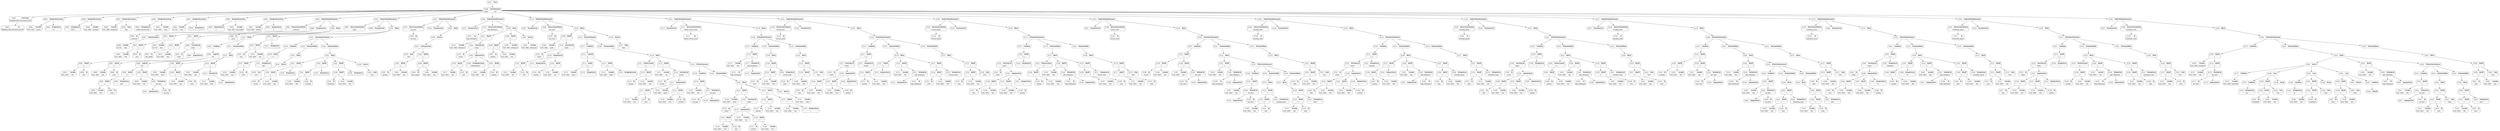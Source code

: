 digraph ast {
node [shape=none];
80941 [label=<<TABLE border='1' cellspacing='0' cellpadding='10' style='rounded' ><TR><TD border='0'>80941</TD><TD border='0'><B>Id</B></TD></TR><HR/><TR><TD border='0' cellpadding='5' colspan='2'>SimplePie_XML_Declaration_Parser</TD></TR></TABLE>>];
80943 [label=<<TABLE border='1' cellspacing='0' cellpadding='10' style='rounded' ><TR><TD border='0'>80943</TD><TD border='0'><B>Variable</B></TD></TR><HR/><TR><TD border='0' cellpadding='5'>(534, 1887)</TD><TD border='0' cellpadding='5'>version</TD></TR></TABLE>>];
80942 [label=<<TABLE border='1' cellspacing='0' cellpadding='10' style='rounded' ><TR><TD border='0'>80942</TD><TD border='0'><B>ClassName</B></TD></TR><HR/><TR><TD border='0' cellpadding='5' colspan='2'>SimplePie_XML_Declaration_Parser</TD></TR></TABLE>>];
80942 -> 80941 [weight=2];
80945 [label=<<TABLE border='1' cellspacing='0' cellpadding='10' style='rounded' ><TR><TD border='0'>80945</TD><TD border='0'><B>MemberDeclaration</B></TD></TR></TABLE>>];
80945 -> 80943 [weight=2];
80945 -> 80944 [weight=2];
80944 [label=<<TABLE border='1' cellspacing='0' cellpadding='10' style='rounded' ><TR><TD border='0'>80944</TD><TD border='0'><B>StringLiteral</B></TD></TR><HR/><TR><TD border='0' cellpadding='5' colspan='2'>1.0</TD></TR></TABLE>>];
80947 [label=<<TABLE border='1' cellspacing='0' cellpadding='10' style='rounded' ><TR><TD border='0'>80947</TD><TD border='0'><B>StringLiteral</B></TD></TR><HR/><TR><TD border='0' cellpadding='5' colspan='2'>UTF-8</TD></TR></TABLE>>];
80946 [label=<<TABLE border='1' cellspacing='0' cellpadding='10' style='rounded' ><TR><TD border='0'>80946</TD><TD border='0'><B>Variable</B></TD></TR><HR/><TR><TD border='0' cellpadding='5'>(534, 1888)</TD><TD border='0' cellpadding='5'>encoding</TD></TR></TABLE>>];
80949 [label=<<TABLE border='1' cellspacing='0' cellpadding='10' style='rounded' ><TR><TD border='0'>80949</TD><TD border='0'><B>Variable</B></TD></TR><HR/><TR><TD border='0' cellpadding='5'>(534, 1889)</TD><TD border='0' cellpadding='5'>standalone</TD></TR></TABLE>>];
80948 [label=<<TABLE border='1' cellspacing='0' cellpadding='10' style='rounded' ><TR><TD border='0'>80948</TD><TD border='0'><B>MemberDeclaration</B></TD></TR></TABLE>>];
80948 -> 80946 [weight=2];
80948 -> 80947 [weight=2];
80951 [label=<<TABLE border='1' cellspacing='0' cellpadding='10' style='rounded' ><TR><TD border='0'>80951</TD><TD border='0'><B>MemberDeclaration</B></TD></TR></TABLE>>];
80951 -> 80949 [weight=2];
80951 -> 80950 [weight=2];
80950 [label=<<TABLE border='1' cellspacing='0' cellpadding='10' style='rounded' ><TR><TD border='0'>80950</TD><TD border='0'><B>False</B></TD></TR><HR/><TR><TD border='0' cellpadding='5' colspan='2'>false</TD></TR></TABLE>>];
80953 [label=<<TABLE border='1' cellspacing='0' cellpadding='10' style='rounded' ><TR><TD border='0'>80953</TD><TD border='0'><B>StringLiteral</B></TD></TR><HR/><TR><TD border='0' cellpadding='5' colspan='2'>before_version_name</TD></TR></TABLE>>];
80952 [label=<<TABLE border='1' cellspacing='0' cellpadding='10' style='rounded' ><TR><TD border='0'>80952</TD><TD border='0'><B>Variable</B></TD></TR><HR/><TR><TD border='0' cellpadding='5'>(534, 1890)</TD><TD border='0' cellpadding='5'>state</TD></TR></TABLE>>];
80955 [label=<<TABLE border='1' cellspacing='0' cellpadding='10' style='rounded' ><TR><TD border='0'>80955</TD><TD border='0'><B>Variable</B></TD></TR><HR/><TR><TD border='0' cellpadding='5'>(0, 214)</TD><TD border='0' cellpadding='5'>data</TD></TR></TABLE>>];
80954 [label=<<TABLE border='1' cellspacing='0' cellpadding='10' style='rounded' ><TR><TD border='0'>80954</TD><TD border='0'><B>MemberDeclaration</B></TD></TR></TABLE>>];
80954 -> 80952 [weight=2];
80954 -> 80953 [weight=2];
80957 [label=<<TABLE border='1' cellspacing='0' cellpadding='10' style='rounded' ><TR><TD border='0'>80957</TD><TD border='0'><B>MemberDeclaration</B></TD></TR></TABLE>>];
80957 -> 80955 [weight=2];
80957 -> 80956 [weight=2];
80956 [label=<<TABLE border='1' cellspacing='0' cellpadding='10' style='rounded' ><TR><TD border='0'>80956</TD><TD border='0'><B>StringLiteral</B></TD></TR><HR/><TR><TD border='0' cellpadding='5' colspan='2'></TD></TR></TABLE>>];
80959 [label=<<TABLE border='1' cellspacing='0' cellpadding='10' style='rounded' ><TR><TD border='0'>80959</TD><TD border='0'><B>IntegerLiteral</B></TD></TR><HR/><TR><TD border='0' cellpadding='5' colspan='2'>0</TD></TR></TABLE>>];
80958 [label=<<TABLE border='1' cellspacing='0' cellpadding='10' style='rounded' ><TR><TD border='0'>80958</TD><TD border='0'><B>Variable</B></TD></TR><HR/><TR><TD border='0' cellpadding='5'>(534, 1891)</TD><TD border='0' cellpadding='5'>data_length</TD></TR></TABLE>>];
80961 [label=<<TABLE border='1' cellspacing='0' cellpadding='10' style='rounded' ><TR><TD border='0'>80961</TD><TD border='0'><B>Variable</B></TD></TR><HR/><TR><TD border='0' cellpadding='5'>(534, 1892)</TD><TD border='0' cellpadding='5'>position</TD></TR></TABLE>>];
80960 [label=<<TABLE border='1' cellspacing='0' cellpadding='10' style='rounded' ><TR><TD border='0'>80960</TD><TD border='0'><B>MemberDeclaration</B></TD></TR></TABLE>>];
80960 -> 80958 [weight=2];
80960 -> 80959 [weight=2];
80963 [label=<<TABLE border='1' cellspacing='0' cellpadding='10' style='rounded' ><TR><TD border='0'>80963</TD><TD border='0'><B>MemberDeclaration</B></TD></TR></TABLE>>];
80963 -> 80961 [weight=2];
80963 -> 80962 [weight=2];
80962 [label=<<TABLE border='1' cellspacing='0' cellpadding='10' style='rounded' ><TR><TD border='0'>80962</TD><TD border='0'><B>IntegerLiteral</B></TD></TR><HR/><TR><TD border='0' cellpadding='5' colspan='2'>0</TD></TR></TABLE>>];
80965 [label=<<TABLE border='1' cellspacing='0' cellpadding='10' style='rounded' ><TR><TD border='0'>80965</TD><TD border='0'><B>ReturnValueMethod</B></TD></TR><HR/><TR><TD border='0' cellpadding='5' colspan='2'>__construct</TD></TR></TABLE>>];
80965 -> 80964 [weight=2];
80964 [label=<<TABLE border='1' cellspacing='0' cellpadding='10' style='rounded' ><TR><TD border='0'>80964</TD><TD border='0'><B>Id</B></TD></TR><HR/><TR><TD border='0' cellpadding='5' colspan='2'>__construct</TD></TR></TABLE>>];
80967 [label=<<TABLE border='1' cellspacing='0' cellpadding='10' style='rounded' ><TR><TD border='0'>80967</TD><TD border='0'><B>ValueParameter</B></TD></TR></TABLE>>];
80967 -> 80966 [weight=2];
80966 [label=<<TABLE border='1' cellspacing='0' cellpadding='10' style='rounded' ><TR><TD border='0'>80966</TD><TD border='0'><B>Variable</B></TD></TR><HR/><TR><TD border='0' cellpadding='5'>(0, 214)</TD><TD border='0' cellpadding='5'>data</TD></TR></TABLE>>];
80969 [label=<<TABLE border='1' cellspacing='0' cellpadding='10' style='rounded' ><TR><TD border='0'>80969</TD><TD border='0'><B>Variable</B></TD></TR><HR/><TR><TD border='0' cellpadding='5'>(534, 1893)</TD><TD border='0' cellpadding='5'>this</TD></TR></TABLE>>];
80968 [label=<<TABLE border='1' cellspacing='0' cellpadding='10' style='rounded' ><TR><TD border='0'>80968</TD><TD border='0'><B>ParameterList</B></TD></TR></TABLE>>];
80968 -> 80967 [weight=2];
80971 [label=<<TABLE border='1' cellspacing='0' cellpadding='10' style='rounded' ><TR><TD border='0'>80971</TD><TD border='0'><B>BinOP</B></TD></TR><HR/><TR><TD border='0' cellpadding='5' colspan='2'>-&gt;</TD></TR></TABLE>>];
80971 -> 80969 [weight=2];
80971 -> 80970 [weight=2];
80970 [label=<<TABLE border='1' cellspacing='0' cellpadding='10' style='rounded' ><TR><TD border='0'>80970</TD><TD border='0'><B>Id</B></TD></TR><HR/><TR><TD border='0' cellpadding='5' colspan='2'>data</TD></TR></TABLE>>];
80973 [label=<<TABLE border='1' cellspacing='0' cellpadding='10' style='rounded' ><TR><TD border='0'>80973</TD><TD border='0'><B>Variable</B></TD></TR><HR/><TR><TD border='0' cellpadding='5'>(0, 214)</TD><TD border='0' cellpadding='5'>data</TD></TR></TABLE>>];
80972 [label=<<TABLE border='1' cellspacing='0' cellpadding='10' style='rounded' ><TR><TD border='0'>80972</TD><TD border='0'><B>BinOP</B></TD></TR><HR/><TR><TD border='0' cellpadding='5' colspan='2'>=</TD></TR></TABLE>>];
80972 -> 80971 [weight=2];
80972 -> 80973 [weight=2];
80975 [label=<<TABLE border='1' cellspacing='0' cellpadding='10' style='rounded' ><TR><TD border='0'>80975</TD><TD border='0'><B>Id</B></TD></TR><HR/><TR><TD border='0' cellpadding='5' colspan='2'>data_length</TD></TR></TABLE>>];
80974 [label=<<TABLE border='1' cellspacing='0' cellpadding='10' style='rounded' ><TR><TD border='0'>80974</TD><TD border='0'><B>Variable</B></TD></TR><HR/><TR><TD border='0' cellpadding='5'>(534, 1893)</TD><TD border='0' cellpadding='5'>this</TD></TR></TABLE>>];
80977 [label=<<TABLE border='1' cellspacing='0' cellpadding='10' style='rounded' ><TR><TD border='0'>80977</TD><TD border='0'><B>BinOP</B></TD></TR><HR/><TR><TD border='0' cellpadding='5' colspan='2'>=</TD></TR></TABLE>>];
80977 -> 80976 [weight=2];
80977 -> 80983 [weight=2];
80976 [label=<<TABLE border='1' cellspacing='0' cellpadding='10' style='rounded' ><TR><TD border='0'>80976</TD><TD border='0'><B>BinOP</B></TD></TR><HR/><TR><TD border='0' cellpadding='5' colspan='2'>-&gt;</TD></TR></TABLE>>];
80976 -> 80974 [weight=2];
80976 -> 80975 [weight=2];
80979 [label=<<TABLE border='1' cellspacing='0' cellpadding='10' style='rounded' ><TR><TD border='0'>80979</TD><TD border='0'><B>Variable</B></TD></TR><HR/><TR><TD border='0' cellpadding='5'>(534, 1893)</TD><TD border='0' cellpadding='5'>this</TD></TR></TABLE>>];
80978 [label=<<TABLE border='1' cellspacing='0' cellpadding='10' style='rounded' ><TR><TD border='0'>80978</TD><TD border='0'><B>Id</B></TD></TR><HR/><TR><TD border='0' cellpadding='5' colspan='2'>strlen</TD></TR></TABLE>>];
80981 [label=<<TABLE border='1' cellspacing='0' cellpadding='10' style='rounded' ><TR><TD border='0'>80981</TD><TD border='0'><B>BinOP</B></TD></TR><HR/><TR><TD border='0' cellpadding='5' colspan='2'>-&gt;</TD></TR></TABLE>>];
80981 -> 80979 [weight=2];
80981 -> 80980 [weight=2];
80980 [label=<<TABLE border='1' cellspacing='0' cellpadding='10' style='rounded' ><TR><TD border='0'>80980</TD><TD border='0'><B>Id</B></TD></TR><HR/><TR><TD border='0' cellpadding='5' colspan='2'>data</TD></TR></TABLE>>];
80983 [label=<<TABLE border='1' cellspacing='0' cellpadding='10' style='rounded' ><TR><TD border='0'>80983</TD><TD border='0'><B>FunctionCall</B></TD></TR><HR/><TR><TD border='0' cellpadding='5' colspan='2'>strlen</TD></TR></TABLE>>];
80983 -> 80978 [weight=2];
80983 -> 80982 [weight=2];
80982 [label=<<TABLE border='1' cellspacing='0' cellpadding='10' style='rounded' ><TR><TD border='0'>80982</TD><TD border='0'><B>ArgumentList</B></TD></TR></TABLE>>];
80982 -> 80981 [weight=2];
80985 [label=<<TABLE border='1' cellspacing='0' cellpadding='10' style='rounded' ><TR><TD border='0'>80985</TD><TD border='0'><B>PublicMethodStatement</B></TD></TR></TABLE>>];
80985 -> 80965 [weight=2];
80985 -> 80968 [weight=2];
80985 -> 80984 [weight=2];
80984 [label=<<TABLE border='1' cellspacing='0' cellpadding='10' style='rounded' ><TR><TD border='0'>80984</TD><TD border='0'><B>Block</B></TD></TR></TABLE>>];
80984 -> 80972 [weight=2];
80984 -> 80977 [weight=2];
80987 [label=<<TABLE border='1' cellspacing='0' cellpadding='10' style='rounded' ><TR><TD border='0'>80987</TD><TD border='0'><B>ReturnValueMethod</B></TD></TR><HR/><TR><TD border='0' cellpadding='5' colspan='2'>parse</TD></TR></TABLE>>];
80987 -> 80986 [weight=2];
80986 [label=<<TABLE border='1' cellspacing='0' cellpadding='10' style='rounded' ><TR><TD border='0'>80986</TD><TD border='0'><B>Id</B></TD></TR><HR/><TR><TD border='0' cellpadding='5' colspan='2'>parse</TD></TR></TABLE>>];
80989 [label=<<TABLE border='1' cellspacing='0' cellpadding='10' style='rounded' ><TR><TD border='0'>80989</TD><TD border='0'><B>Variable</B></TD></TR><HR/><TR><TD border='0' cellpadding='5'>(534, 1893)</TD><TD border='0' cellpadding='5'>this</TD></TR></TABLE>>];
80988 [label=<<TABLE border='1' cellspacing='0' cellpadding='10' style='rounded' ><TR><TD border='0'>80988</TD><TD border='0'><B>ParameterList</B></TD></TR></TABLE>>];
80991 [label=<<TABLE border='1' cellspacing='0' cellpadding='10' style='rounded' ><TR><TD border='0'>80991</TD><TD border='0'><B>BinOP</B></TD></TR><HR/><TR><TD border='0' cellpadding='5' colspan='2'>-&gt;</TD></TR></TABLE>>];
80991 -> 80989 [weight=2];
80991 -> 80990 [weight=2];
80990 [label=<<TABLE border='1' cellspacing='0' cellpadding='10' style='rounded' ><TR><TD border='0'>80990</TD><TD border='0'><B>Id</B></TD></TR><HR/><TR><TD border='0' cellpadding='5' colspan='2'>state</TD></TR></TABLE>>];
80993 [label=<<TABLE border='1' cellspacing='0' cellpadding='10' style='rounded' ><TR><TD border='0'>80993</TD><TD border='0'><B>Variable</B></TD></TR><HR/><TR><TD border='0' cellpadding='5'>(534, 1893)</TD><TD border='0' cellpadding='5'>this</TD></TR></TABLE>>];
80992 [label=<<TABLE border='1' cellspacing='0' cellpadding='10' style='rounded' ><TR><TD border='0'>80992</TD><TD border='0'><B>LogicOP</B></TD></TR><HR/><TR><TD border='0' cellpadding='5' colspan='2'>&amp;&amp;</TD></TR></TABLE>>];
80992 -> 80991 [weight=2];
80992 -> 80998 [weight=2];
80995 [label=<<TABLE border='1' cellspacing='0' cellpadding='10' style='rounded' ><TR><TD border='0'>80995</TD><TD border='0'><B>BinOP</B></TD></TR><HR/><TR><TD border='0' cellpadding='5' colspan='2'>-&gt;</TD></TR></TABLE>>];
80995 -> 80993 [weight=2];
80995 -> 80994 [weight=2];
80994 [label=<<TABLE border='1' cellspacing='0' cellpadding='10' style='rounded' ><TR><TD border='0'>80994</TD><TD border='0'><B>Id</B></TD></TR><HR/><TR><TD border='0' cellpadding='5' colspan='2'>state</TD></TR></TABLE>>];
80997 [label=<<TABLE border='1' cellspacing='0' cellpadding='10' style='rounded' ><TR><TD border='0'>80997</TD><TD border='0'><B>StringLiteral</B></TD></TR><HR/><TR><TD border='0' cellpadding='5' colspan='2'>emit</TD></TR></TABLE>>];
80996 [label=<<TABLE border='1' cellspacing='0' cellpadding='10' style='rounded' ><TR><TD border='0'>80996</TD><TD border='0'><B>RelOP</B></TD></TR><HR/><TR><TD border='0' cellpadding='5' colspan='2'>!==</TD></TR></TABLE>>];
80996 -> 80995 [weight=2];
80996 -> 80997 [weight=2];
80999 [label=<<TABLE border='1' cellspacing='0' cellpadding='10' style='rounded' ><TR><TD border='0'>80999</TD><TD border='0'><B>Variable</B></TD></TR><HR/><TR><TD border='0' cellpadding='5'>(534, 1893)</TD><TD border='0' cellpadding='5'>this</TD></TR></TABLE>>];
80998 [label=<<TABLE border='1' cellspacing='0' cellpadding='10' style='rounded' ><TR><TD border='0'>80998</TD><TD border='0'><B>LogicOP</B></TD></TR><HR/><TR><TD border='0' cellpadding='5' colspan='2'>&amp;&amp;</TD></TR></TABLE>>];
80998 -> 80996 [weight=2];
80998 -> 81003 [weight=2];
81001 [label=<<TABLE border='1' cellspacing='0' cellpadding='10' style='rounded' ><TR><TD border='0'>81001</TD><TD border='0'><B>ArgumentList</B></TD></TR></TABLE>>];
81000 [label=<<TABLE border='1' cellspacing='0' cellpadding='10' style='rounded' ><TR><TD border='0'>81000</TD><TD border='0'><B>Id</B></TD></TR><HR/><TR><TD border='0' cellpadding='5' colspan='2'>has_data</TD></TR></TABLE>>];
81003 [label=<<TABLE border='1' cellspacing='0' cellpadding='10' style='rounded' ><TR><TD border='0'>81003</TD><TD border='0'><B>BinOP</B></TD></TR><HR/><TR><TD border='0' cellpadding='5' colspan='2'>-&gt;</TD></TR></TABLE>>];
81003 -> 80999 [weight=2];
81003 -> 81002 [weight=2];
81002 [label=<<TABLE border='1' cellspacing='0' cellpadding='10' style='rounded' ><TR><TD border='0'>81002</TD><TD border='0'><B>MethodCall</B></TD></TR><HR/><TR><TD border='0' cellpadding='5' colspan='2'>has_data</TD></TR></TABLE>>];
81002 -> 81000 [weight=2];
81002 -> 81001 [weight=2];
81005 [label=<<TABLE border='1' cellspacing='0' cellpadding='10' style='rounded' ><TR><TD border='0'>81005</TD><TD border='0'><B>Variable</B></TD></TR><HR/><TR><TD border='0' cellpadding='5'>(534, 1890)</TD><TD border='0' cellpadding='5'>state</TD></TR></TABLE>>];
81004 [label=<<TABLE border='1' cellspacing='0' cellpadding='10' style='rounded' ><TR><TD border='0'>81004</TD><TD border='0'><B>Condition</B></TD></TR></TABLE>>];
81004 -> 80992 [weight=2];
81007 [label=<<TABLE border='1' cellspacing='0' cellpadding='10' style='rounded' ><TR><TD border='0'>81007</TD><TD border='0'><B>Variable</B></TD></TR><HR/><TR><TD border='0' cellpadding='5'>(534, 1893)</TD><TD border='0' cellpadding='5'>this</TD></TR></TABLE>>];
81006 [label=<<TABLE border='1' cellspacing='0' cellpadding='10' style='rounded' ><TR><TD border='0'>81006</TD><TD border='0'><B>BinOP</B></TD></TR><HR/><TR><TD border='0' cellpadding='5' colspan='2'>=</TD></TR></TABLE>>];
81006 -> 81005 [weight=2];
81006 -> 81009 [weight=2];
81009 [label=<<TABLE border='1' cellspacing='0' cellpadding='10' style='rounded' ><TR><TD border='0'>81009</TD><TD border='0'><B>BinOP</B></TD></TR><HR/><TR><TD border='0' cellpadding='5' colspan='2'>-&gt;</TD></TR></TABLE>>];
81009 -> 81007 [weight=2];
81009 -> 81008 [weight=2];
81008 [label=<<TABLE border='1' cellspacing='0' cellpadding='10' style='rounded' ><TR><TD border='0'>81008</TD><TD border='0'><B>Id</B></TD></TR><HR/><TR><TD border='0' cellpadding='5' colspan='2'>state</TD></TR></TABLE>>];
81011 [label=<<TABLE border='1' cellspacing='0' cellpadding='10' style='rounded' ><TR><TD border='0'>81011</TD><TD border='0'><B>Variable</B></TD></TR><HR/><TR><TD border='0' cellpadding='5'>(534, 1890)</TD><TD border='0' cellpadding='5'>state</TD></TR></TABLE>>];
81010 [label=<<TABLE border='1' cellspacing='0' cellpadding='10' style='rounded' ><TR><TD border='0'>81010</TD><TD border='0'><B>Variable</B></TD></TR><HR/><TR><TD border='0' cellpadding='5'>(534, 1893)</TD><TD border='0' cellpadding='5'>this</TD></TR></TABLE>>];
81013 [label=<<TABLE border='1' cellspacing='0' cellpadding='10' style='rounded' ><TR><TD border='0'>81013</TD><TD border='0'><B>MethodCall</B></TD></TR></TABLE>>];
81013 -> 81011 [weight=2];
81013 -> 81012 [weight=2];
81012 [label=<<TABLE border='1' cellspacing='0' cellpadding='10' style='rounded' ><TR><TD border='0'>81012</TD><TD border='0'><B>ArgumentList</B></TD></TR></TABLE>>];
81015 [label=<<TABLE border='1' cellspacing='0' cellpadding='10' style='rounded' ><TR><TD border='0'>81015</TD><TD border='0'><B>Block</B></TD></TR></TABLE>>];
81015 -> 81006 [weight=2];
81015 -> 81014 [weight=2];
81014 [label=<<TABLE border='1' cellspacing='0' cellpadding='10' style='rounded' ><TR><TD border='0'>81014</TD><TD border='0'><B>BinOP</B></TD></TR><HR/><TR><TD border='0' cellpadding='5' colspan='2'>-&gt;</TD></TR></TABLE>>];
81014 -> 81010 [weight=2];
81014 -> 81013 [weight=2];
81017 [label=<<TABLE border='1' cellspacing='0' cellpadding='10' style='rounded' ><TR><TD border='0'>81017</TD><TD border='0'><B>StatementBody</B></TD></TR></TABLE>>];
81017 -> 81015 [weight=2];
81016 [label=<<TABLE border='1' cellspacing='0' cellpadding='10' style='rounded' ><TR><TD border='0'>81016</TD><TD border='0'><B>While</B></TD></TR></TABLE>>];
81016 -> 81004 [weight=2];
81016 -> 81017 [weight=2];
81019 [label=<<TABLE border='1' cellspacing='0' cellpadding='10' style='rounded' ><TR><TD border='0'>81019</TD><TD border='0'><B>Id</B></TD></TR><HR/><TR><TD border='0' cellpadding='5' colspan='2'>data</TD></TR></TABLE>>];
81018 [label=<<TABLE border='1' cellspacing='0' cellpadding='10' style='rounded' ><TR><TD border='0'>81018</TD><TD border='0'><B>Variable</B></TD></TR><HR/><TR><TD border='0' cellpadding='5'>(534, 1893)</TD><TD border='0' cellpadding='5'>this</TD></TR></TABLE>>];
81021 [label=<<TABLE border='1' cellspacing='0' cellpadding='10' style='rounded' ><TR><TD border='0'>81021</TD><TD border='0'><B>BinOP</B></TD></TR><HR/><TR><TD border='0' cellpadding='5' colspan='2'>=</TD></TR></TABLE>>];
81021 -> 81020 [weight=2];
81021 -> 81022 [weight=2];
81020 [label=<<TABLE border='1' cellspacing='0' cellpadding='10' style='rounded' ><TR><TD border='0'>81020</TD><TD border='0'><B>BinOP</B></TD></TR><HR/><TR><TD border='0' cellpadding='5' colspan='2'>-&gt;</TD></TR></TABLE>>];
81020 -> 81018 [weight=2];
81020 -> 81019 [weight=2];
81023 [label=<<TABLE border='1' cellspacing='0' cellpadding='10' style='rounded' ><TR><TD border='0'>81023</TD><TD border='0'><B>Variable</B></TD></TR><HR/><TR><TD border='0' cellpadding='5'>(534, 1893)</TD><TD border='0' cellpadding='5'>this</TD></TR></TABLE>>];
81022 [label=<<TABLE border='1' cellspacing='0' cellpadding='10' style='rounded' ><TR><TD border='0'>81022</TD><TD border='0'><B>StringLiteral</B></TD></TR><HR/><TR><TD border='0' cellpadding='5' colspan='2'></TD></TR></TABLE>>];
81025 [label=<<TABLE border='1' cellspacing='0' cellpadding='10' style='rounded' ><TR><TD border='0'>81025</TD><TD border='0'><B>BinOP</B></TD></TR><HR/><TR><TD border='0' cellpadding='5' colspan='2'>-&gt;</TD></TR></TABLE>>];
81025 -> 81023 [weight=2];
81025 -> 81024 [weight=2];
81024 [label=<<TABLE border='1' cellspacing='0' cellpadding='10' style='rounded' ><TR><TD border='0'>81024</TD><TD border='0'><B>Id</B></TD></TR><HR/><TR><TD border='0' cellpadding='5' colspan='2'>state</TD></TR></TABLE>>];
81027 [label=<<TABLE border='1' cellspacing='0' cellpadding='10' style='rounded' ><TR><TD border='0'>81027</TD><TD border='0'><B>StringLiteral</B></TD></TR><HR/><TR><TD border='0' cellpadding='5' colspan='2'>emit</TD></TR></TABLE>>];
81026 [label=<<TABLE border='1' cellspacing='0' cellpadding='10' style='rounded' ><TR><TD border='0'>81026</TD><TD border='0'><B>RelOP</B></TD></TR><HR/><TR><TD border='0' cellpadding='5' colspan='2'>===</TD></TR></TABLE>>];
81026 -> 81025 [weight=2];
81026 -> 81027 [weight=2];
81029 [label=<<TABLE border='1' cellspacing='0' cellpadding='10' style='rounded' ><TR><TD border='0'>81029</TD><TD border='0'><B>True</B></TD></TR><HR/><TR><TD border='0' cellpadding='5' colspan='2'>true</TD></TR></TABLE>>];
81028 [label=<<TABLE border='1' cellspacing='0' cellpadding='10' style='rounded' ><TR><TD border='0'>81028</TD><TD border='0'><B>Condition</B></TD></TR></TABLE>>];
81028 -> 81026 [weight=2];
81031 [label=<<TABLE border='1' cellspacing='0' cellpadding='10' style='rounded' ><TR><TD border='0'>81031</TD><TD border='0'><B>Block</B></TD></TR></TABLE>>];
81031 -> 81030 [weight=2];
81030 [label=<<TABLE border='1' cellspacing='0' cellpadding='10' style='rounded' ><TR><TD border='0'>81030</TD><TD border='0'><B>Return</B></TD></TR></TABLE>>];
81030 -> 81029 [weight=2];
81033 [label=<<TABLE border='1' cellspacing='0' cellpadding='10' style='rounded' ><TR><TD border='0'>81033</TD><TD border='0'><B>StatementBody</B></TD></TR></TABLE>>];
81033 -> 81031 [weight=2];
81032 [label=<<TABLE border='1' cellspacing='0' cellpadding='10' style='rounded' ><TR><TD border='0'>81032</TD><TD border='0'><B>IfThenElseStatement</B></TD></TR></TABLE>>];
81032 -> 81028 [weight=2];
81032 -> 81033 [weight=2];
81032 -> 81053 [weight=2];
81035 [label=<<TABLE border='1' cellspacing='0' cellpadding='10' style='rounded' ><TR><TD border='0'>81035</TD><TD border='0'><B>Id</B></TD></TR><HR/><TR><TD border='0' cellpadding='5' colspan='2'>version</TD></TR></TABLE>>];
81034 [label=<<TABLE border='1' cellspacing='0' cellpadding='10' style='rounded' ><TR><TD border='0'>81034</TD><TD border='0'><B>Variable</B></TD></TR><HR/><TR><TD border='0' cellpadding='5'>(534, 1893)</TD><TD border='0' cellpadding='5'>this</TD></TR></TABLE>>];
81037 [label=<<TABLE border='1' cellspacing='0' cellpadding='10' style='rounded' ><TR><TD border='0'>81037</TD><TD border='0'><B>BinOP</B></TD></TR><HR/><TR><TD border='0' cellpadding='5' colspan='2'>=</TD></TR></TABLE>>];
81037 -> 81036 [weight=2];
81037 -> 81038 [weight=2];
81036 [label=<<TABLE border='1' cellspacing='0' cellpadding='10' style='rounded' ><TR><TD border='0'>81036</TD><TD border='0'><B>BinOP</B></TD></TR><HR/><TR><TD border='0' cellpadding='5' colspan='2'>-&gt;</TD></TR></TABLE>>];
81036 -> 81034 [weight=2];
81036 -> 81035 [weight=2];
81039 [label=<<TABLE border='1' cellspacing='0' cellpadding='10' style='rounded' ><TR><TD border='0'>81039</TD><TD border='0'><B>Variable</B></TD></TR><HR/><TR><TD border='0' cellpadding='5'>(534, 1893)</TD><TD border='0' cellpadding='5'>this</TD></TR></TABLE>>];
81038 [label=<<TABLE border='1' cellspacing='0' cellpadding='10' style='rounded' ><TR><TD border='0'>81038</TD><TD border='0'><B>StringLiteral</B></TD></TR><HR/><TR><TD border='0' cellpadding='5' colspan='2'></TD></TR></TABLE>>];
81041 [label=<<TABLE border='1' cellspacing='0' cellpadding='10' style='rounded' ><TR><TD border='0'>81041</TD><TD border='0'><B>BinOP</B></TD></TR><HR/><TR><TD border='0' cellpadding='5' colspan='2'>-&gt;</TD></TR></TABLE>>];
81041 -> 81039 [weight=2];
81041 -> 81040 [weight=2];
81040 [label=<<TABLE border='1' cellspacing='0' cellpadding='10' style='rounded' ><TR><TD border='0'>81040</TD><TD border='0'><B>Id</B></TD></TR><HR/><TR><TD border='0' cellpadding='5' colspan='2'>encoding</TD></TR></TABLE>>];
81043 [label=<<TABLE border='1' cellspacing='0' cellpadding='10' style='rounded' ><TR><TD border='0'>81043</TD><TD border='0'><B>StringLiteral</B></TD></TR><HR/><TR><TD border='0' cellpadding='5' colspan='2'></TD></TR></TABLE>>];
81042 [label=<<TABLE border='1' cellspacing='0' cellpadding='10' style='rounded' ><TR><TD border='0'>81042</TD><TD border='0'><B>BinOP</B></TD></TR><HR/><TR><TD border='0' cellpadding='5' colspan='2'>=</TD></TR></TABLE>>];
81042 -> 81041 [weight=2];
81042 -> 81043 [weight=2];
81045 [label=<<TABLE border='1' cellspacing='0' cellpadding='10' style='rounded' ><TR><TD border='0'>81045</TD><TD border='0'><B>Id</B></TD></TR><HR/><TR><TD border='0' cellpadding='5' colspan='2'>standalone</TD></TR></TABLE>>];
81044 [label=<<TABLE border='1' cellspacing='0' cellpadding='10' style='rounded' ><TR><TD border='0'>81044</TD><TD border='0'><B>Variable</B></TD></TR><HR/><TR><TD border='0' cellpadding='5'>(534, 1893)</TD><TD border='0' cellpadding='5'>this</TD></TR></TABLE>>];
81047 [label=<<TABLE border='1' cellspacing='0' cellpadding='10' style='rounded' ><TR><TD border='0'>81047</TD><TD border='0'><B>BinOP</B></TD></TR><HR/><TR><TD border='0' cellpadding='5' colspan='2'>=</TD></TR></TABLE>>];
81047 -> 81046 [weight=2];
81047 -> 81048 [weight=2];
81046 [label=<<TABLE border='1' cellspacing='0' cellpadding='10' style='rounded' ><TR><TD border='0'>81046</TD><TD border='0'><B>BinOP</B></TD></TR><HR/><TR><TD border='0' cellpadding='5' colspan='2'>-&gt;</TD></TR></TABLE>>];
81046 -> 81044 [weight=2];
81046 -> 81045 [weight=2];
81049 [label=<<TABLE border='1' cellspacing='0' cellpadding='10' style='rounded' ><TR><TD border='0'>81049</TD><TD border='0'><B>False</B></TD></TR><HR/><TR><TD border='0' cellpadding='5' colspan='2'>false</TD></TR></TABLE>>];
81048 [label=<<TABLE border='1' cellspacing='0' cellpadding='10' style='rounded' ><TR><TD border='0'>81048</TD><TD border='0'><B>StringLiteral</B></TD></TR><HR/><TR><TD border='0' cellpadding='5' colspan='2'></TD></TR></TABLE>>];
81051 [label=<<TABLE border='1' cellspacing='0' cellpadding='10' style='rounded' ><TR><TD border='0'>81051</TD><TD border='0'><B>Block</B></TD></TR></TABLE>>];
81051 -> 81037 [weight=2];
81051 -> 81042 [weight=2];
81051 -> 81047 [weight=2];
81051 -> 81050 [weight=2];
81050 [label=<<TABLE border='1' cellspacing='0' cellpadding='10' style='rounded' ><TR><TD border='0'>81050</TD><TD border='0'><B>Return</B></TD></TR></TABLE>>];
81050 -> 81049 [weight=2];
81053 [label=<<TABLE border='1' cellspacing='0' cellpadding='10' style='rounded' ><TR><TD border='0'>81053</TD><TD border='0'><B>StatementBody</B></TD></TR></TABLE>>];
81053 -> 81051 [weight=2];
81055 [label=<<TABLE border='1' cellspacing='0' cellpadding='10' style='rounded' ><TR><TD border='0'>81055</TD><TD border='0'><B>PublicMethodStatement</B></TD></TR></TABLE>>];
81055 -> 80987 [weight=2];
81055 -> 80988 [weight=2];
81055 -> 81054 [weight=2];
81054 [label=<<TABLE border='1' cellspacing='0' cellpadding='10' style='rounded' ><TR><TD border='0'>81054</TD><TD border='0'><B>Block</B></TD></TR></TABLE>>];
81054 -> 81016 [weight=2];
81054 -> 81021 [weight=2];
81054 -> 81032 [weight=2];
81057 [label=<<TABLE border='1' cellspacing='0' cellpadding='10' style='rounded' ><TR><TD border='0'>81057</TD><TD border='0'><B>ReturnValueMethod</B></TD></TR><HR/><TR><TD border='0' cellpadding='5' colspan='2'>has_data</TD></TR></TABLE>>];
81057 -> 81056 [weight=2];
81056 [label=<<TABLE border='1' cellspacing='0' cellpadding='10' style='rounded' ><TR><TD border='0'>81056</TD><TD border='0'><B>Id</B></TD></TR><HR/><TR><TD border='0' cellpadding='5' colspan='2'>has_data</TD></TR></TABLE>>];
81059 [label=<<TABLE border='1' cellspacing='0' cellpadding='10' style='rounded' ><TR><TD border='0'>81059</TD><TD border='0'><B>Bool</B></TD></TR><HR/><TR><TD border='0' cellpadding='5' colspan='2'>bool</TD></TR></TABLE>>];
81058 [label=<<TABLE border='1' cellspacing='0' cellpadding='10' style='rounded' ><TR><TD border='0'>81058</TD><TD border='0'><B>ParameterList</B></TD></TR></TABLE>>];
81061 [label=<<TABLE border='1' cellspacing='0' cellpadding='10' style='rounded' ><TR><TD border='0'>81061</TD><TD border='0'><B>Id</B></TD></TR><HR/><TR><TD border='0' cellpadding='5' colspan='2'>position</TD></TR></TABLE>>];
81060 [label=<<TABLE border='1' cellspacing='0' cellpadding='10' style='rounded' ><TR><TD border='0'>81060</TD><TD border='0'><B>Variable</B></TD></TR><HR/><TR><TD border='0' cellpadding='5'>(534, 1893)</TD><TD border='0' cellpadding='5'>this</TD></TR></TABLE>>];
81063 [label=<<TABLE border='1' cellspacing='0' cellpadding='10' style='rounded' ><TR><TD border='0'>81063</TD><TD border='0'><B>RelOP</B></TD></TR><HR/><TR><TD border='0' cellpadding='5' colspan='2'>&lt;</TD></TR></TABLE>>];
81063 -> 81062 [weight=2];
81063 -> 81066 [weight=2];
81062 [label=<<TABLE border='1' cellspacing='0' cellpadding='10' style='rounded' ><TR><TD border='0'>81062</TD><TD border='0'><B>BinOP</B></TD></TR><HR/><TR><TD border='0' cellpadding='5' colspan='2'>-&gt;</TD></TR></TABLE>>];
81062 -> 81060 [weight=2];
81062 -> 81061 [weight=2];
81065 [label=<<TABLE border='1' cellspacing='0' cellpadding='10' style='rounded' ><TR><TD border='0'>81065</TD><TD border='0'><B>Id</B></TD></TR><HR/><TR><TD border='0' cellpadding='5' colspan='2'>data_length</TD></TR></TABLE>>];
81064 [label=<<TABLE border='1' cellspacing='0' cellpadding='10' style='rounded' ><TR><TD border='0'>81064</TD><TD border='0'><B>Variable</B></TD></TR><HR/><TR><TD border='0' cellpadding='5'>(534, 1893)</TD><TD border='0' cellpadding='5'>this</TD></TR></TABLE>>];
81067 [label=<<TABLE border='1' cellspacing='0' cellpadding='10' style='rounded' ><TR><TD border='0'>81067</TD><TD border='0'><B>CastExpression</B></TD></TR></TABLE>>];
81067 -> 81059 [weight=2];
81067 -> 81063 [weight=2];
81066 [label=<<TABLE border='1' cellspacing='0' cellpadding='10' style='rounded' ><TR><TD border='0'>81066</TD><TD border='0'><B>BinOP</B></TD></TR><HR/><TR><TD border='0' cellpadding='5' colspan='2'>-&gt;</TD></TR></TABLE>>];
81066 -> 81064 [weight=2];
81066 -> 81065 [weight=2];
81069 [label=<<TABLE border='1' cellspacing='0' cellpadding='10' style='rounded' ><TR><TD border='0'>81069</TD><TD border='0'><B>Block</B></TD></TR></TABLE>>];
81069 -> 81068 [weight=2];
81068 [label=<<TABLE border='1' cellspacing='0' cellpadding='10' style='rounded' ><TR><TD border='0'>81068</TD><TD border='0'><B>Return</B></TD></TR></TABLE>>];
81068 -> 81067 [weight=2];
81071 [label=<<TABLE border='1' cellspacing='0' cellpadding='10' style='rounded' ><TR><TD border='0'>81071</TD><TD border='0'><B>Id</B></TD></TR><HR/><TR><TD border='0' cellpadding='5' colspan='2'>skip_whitespace</TD></TR></TABLE>>];
81070 [label=<<TABLE border='1' cellspacing='0' cellpadding='10' style='rounded' ><TR><TD border='0'>81070</TD><TD border='0'><B>PublicMethodStatement</B></TD></TR></TABLE>>];
81070 -> 81057 [weight=2];
81070 -> 81058 [weight=2];
81070 -> 81069 [weight=2];
81073 [label=<<TABLE border='1' cellspacing='0' cellpadding='10' style='rounded' ><TR><TD border='0'>81073</TD><TD border='0'><B>ParameterList</B></TD></TR></TABLE>>];
81072 [label=<<TABLE border='1' cellspacing='0' cellpadding='10' style='rounded' ><TR><TD border='0'>81072</TD><TD border='0'><B>ReturnValueMethod</B></TD></TR><HR/><TR><TD border='0' cellpadding='5' colspan='2'>skip_whitespace</TD></TR></TABLE>>];
81072 -> 81071 [weight=2];
81075 [label=<<TABLE border='1' cellspacing='0' cellpadding='10' style='rounded' ><TR><TD border='0'>81075</TD><TD border='0'><B>BinOP</B></TD></TR><HR/><TR><TD border='0' cellpadding='5' colspan='2'>=</TD></TR></TABLE>>];
81075 -> 81074 [weight=2];
81075 -> 81085 [weight=2];
81074 [label=<<TABLE border='1' cellspacing='0' cellpadding='10' style='rounded' ><TR><TD border='0'>81074</TD><TD border='0'><B>Variable</B></TD></TR><HR/><TR><TD border='0' cellpadding='5'>(534, 1894)</TD><TD border='0' cellpadding='5'>whitespace</TD></TR></TABLE>>];
81077 [label=<<TABLE border='1' cellspacing='0' cellpadding='10' style='rounded' ><TR><TD border='0'>81077</TD><TD border='0'><B>Variable</B></TD></TR><HR/><TR><TD border='0' cellpadding='5'>(534, 1893)</TD><TD border='0' cellpadding='5'>this</TD></TR></TABLE>>];
81076 [label=<<TABLE border='1' cellspacing='0' cellpadding='10' style='rounded' ><TR><TD border='0'>81076</TD><TD border='0'><B>Id</B></TD></TR><HR/><TR><TD border='0' cellpadding='5' colspan='2'>strspn</TD></TR></TABLE>>];
81079 [label=<<TABLE border='1' cellspacing='0' cellpadding='10' style='rounded' ><TR><TD border='0'>81079</TD><TD border='0'><B>BinOP</B></TD></TR><HR/><TR><TD border='0' cellpadding='5' colspan='2'>-&gt;</TD></TR></TABLE>>];
81079 -> 81077 [weight=2];
81079 -> 81078 [weight=2];
81078 [label=<<TABLE border='1' cellspacing='0' cellpadding='10' style='rounded' ><TR><TD border='0'>81078</TD><TD border='0'><B>Id</B></TD></TR><HR/><TR><TD border='0' cellpadding='5' colspan='2'>data</TD></TR></TABLE>>];
81081 [label=<<TABLE border='1' cellspacing='0' cellpadding='10' style='rounded' ><TR><TD border='0'>81081</TD><TD border='0'><B>Variable</B></TD></TR><HR/><TR><TD border='0' cellpadding='5'>(534, 1893)</TD><TD border='0' cellpadding='5'>this</TD></TR></TABLE>>];
81080 [label=<<TABLE border='1' cellspacing='0' cellpadding='10' style='rounded' ><TR><TD border='0'>81080</TD><TD border='0'><B>StringExpression</B></TD></TR><HR/><TR><TD border='0' cellpadding='5' colspan='2'>x09x0Ax0Dx20</TD></TR></TABLE>>];
81083 [label=<<TABLE border='1' cellspacing='0' cellpadding='10' style='rounded' ><TR><TD border='0'>81083</TD><TD border='0'><B>BinOP</B></TD></TR><HR/><TR><TD border='0' cellpadding='5' colspan='2'>-&gt;</TD></TR></TABLE>>];
81083 -> 81081 [weight=2];
81083 -> 81082 [weight=2];
81082 [label=<<TABLE border='1' cellspacing='0' cellpadding='10' style='rounded' ><TR><TD border='0'>81082</TD><TD border='0'><B>Id</B></TD></TR><HR/><TR><TD border='0' cellpadding='5' colspan='2'>position</TD></TR></TABLE>>];
81085 [label=<<TABLE border='1' cellspacing='0' cellpadding='10' style='rounded' ><TR><TD border='0'>81085</TD><TD border='0'><B>FunctionCall</B></TD></TR><HR/><TR><TD border='0' cellpadding='5' colspan='2'>strspn</TD></TR></TABLE>>];
81085 -> 81076 [weight=2];
81085 -> 81084 [weight=2];
81084 [label=<<TABLE border='1' cellspacing='0' cellpadding='10' style='rounded' ><TR><TD border='0'>81084</TD><TD border='0'><B>ArgumentList</B></TD></TR></TABLE>>];
81084 -> 81079 [weight=2];
81084 -> 81080 [weight=2];
81084 -> 81083 [weight=2];
81087 [label=<<TABLE border='1' cellspacing='0' cellpadding='10' style='rounded' ><TR><TD border='0'>81087</TD><TD border='0'><B>Id</B></TD></TR><HR/><TR><TD border='0' cellpadding='5' colspan='2'>position</TD></TR></TABLE>>];
81086 [label=<<TABLE border='1' cellspacing='0' cellpadding='10' style='rounded' ><TR><TD border='0'>81086</TD><TD border='0'><B>Variable</B></TD></TR><HR/><TR><TD border='0' cellpadding='5'>(534, 1893)</TD><TD border='0' cellpadding='5'>this</TD></TR></TABLE>>];
81089 [label=<<TABLE border='1' cellspacing='0' cellpadding='10' style='rounded' ><TR><TD border='0'>81089</TD><TD border='0'><B>BinOP</B></TD></TR><HR/><TR><TD border='0' cellpadding='5' colspan='2'>+=</TD></TR></TABLE>>];
81089 -> 81088 [weight=2];
81089 -> 81090 [weight=2];
81088 [label=<<TABLE border='1' cellspacing='0' cellpadding='10' style='rounded' ><TR><TD border='0'>81088</TD><TD border='0'><B>BinOP</B></TD></TR><HR/><TR><TD border='0' cellpadding='5' colspan='2'>-&gt;</TD></TR></TABLE>>];
81088 -> 81086 [weight=2];
81088 -> 81087 [weight=2];
81091 [label=<<TABLE border='1' cellspacing='0' cellpadding='10' style='rounded' ><TR><TD border='0'>81091</TD><TD border='0'><B>Variable</B></TD></TR><HR/><TR><TD border='0' cellpadding='5'>(534, 1894)</TD><TD border='0' cellpadding='5'>whitespace</TD></TR></TABLE>>];
81090 [label=<<TABLE border='1' cellspacing='0' cellpadding='10' style='rounded' ><TR><TD border='0'>81090</TD><TD border='0'><B>Variable</B></TD></TR><HR/><TR><TD border='0' cellpadding='5'>(534, 1894)</TD><TD border='0' cellpadding='5'>whitespace</TD></TR></TABLE>>];
81093 [label=<<TABLE border='1' cellspacing='0' cellpadding='10' style='rounded' ><TR><TD border='0'>81093</TD><TD border='0'><B>Block</B></TD></TR></TABLE>>];
81093 -> 81075 [weight=2];
81093 -> 81089 [weight=2];
81093 -> 81092 [weight=2];
81092 [label=<<TABLE border='1' cellspacing='0' cellpadding='10' style='rounded' ><TR><TD border='0'>81092</TD><TD border='0'><B>Return</B></TD></TR></TABLE>>];
81092 -> 81091 [weight=2];
81095 [label=<<TABLE border='1' cellspacing='0' cellpadding='10' style='rounded' ><TR><TD border='0'>81095</TD><TD border='0'><B>Id</B></TD></TR><HR/><TR><TD border='0' cellpadding='5' colspan='2'>get_value</TD></TR></TABLE>>];
81094 [label=<<TABLE border='1' cellspacing='0' cellpadding='10' style='rounded' ><TR><TD border='0'>81094</TD><TD border='0'><B>PublicMethodStatement</B></TD></TR></TABLE>>];
81094 -> 81072 [weight=2];
81094 -> 81073 [weight=2];
81094 -> 81093 [weight=2];
81097 [label=<<TABLE border='1' cellspacing='0' cellpadding='10' style='rounded' ><TR><TD border='0'>81097</TD><TD border='0'><B>ParameterList</B></TD></TR></TABLE>>];
81096 [label=<<TABLE border='1' cellspacing='0' cellpadding='10' style='rounded' ><TR><TD border='0'>81096</TD><TD border='0'><B>ReturnValueMethod</B></TD></TR><HR/><TR><TD border='0' cellpadding='5' colspan='2'>get_value</TD></TR></TABLE>>];
81096 -> 81095 [weight=2];
81099 [label=<<TABLE border='1' cellspacing='0' cellpadding='10' style='rounded' ><TR><TD border='0'>81099</TD><TD border='0'><B>BinOP</B></TD></TR><HR/><TR><TD border='0' cellpadding='5' colspan='2'>=</TD></TR></TABLE>>];
81099 -> 81098 [weight=2];
81099 -> 81109 [weight=2];
81098 [label=<<TABLE border='1' cellspacing='0' cellpadding='10' style='rounded' ><TR><TD border='0'>81098</TD><TD border='0'><B>Variable</B></TD></TR><HR/><TR><TD border='0' cellpadding='5'>(534, 1895)</TD><TD border='0' cellpadding='5'>quote</TD></TR></TABLE>>];
81101 [label=<<TABLE border='1' cellspacing='0' cellpadding='10' style='rounded' ><TR><TD border='0'>81101</TD><TD border='0'><B>Variable</B></TD></TR><HR/><TR><TD border='0' cellpadding='5'>(534, 1893)</TD><TD border='0' cellpadding='5'>this</TD></TR></TABLE>>];
81100 [label=<<TABLE border='1' cellspacing='0' cellpadding='10' style='rounded' ><TR><TD border='0'>81100</TD><TD border='0'><B>Id</B></TD></TR><HR/><TR><TD border='0' cellpadding='5' colspan='2'>substr</TD></TR></TABLE>>];
81103 [label=<<TABLE border='1' cellspacing='0' cellpadding='10' style='rounded' ><TR><TD border='0'>81103</TD><TD border='0'><B>BinOP</B></TD></TR><HR/><TR><TD border='0' cellpadding='5' colspan='2'>-&gt;</TD></TR></TABLE>>];
81103 -> 81101 [weight=2];
81103 -> 81102 [weight=2];
81102 [label=<<TABLE border='1' cellspacing='0' cellpadding='10' style='rounded' ><TR><TD border='0'>81102</TD><TD border='0'><B>Id</B></TD></TR><HR/><TR><TD border='0' cellpadding='5' colspan='2'>data</TD></TR></TABLE>>];
81105 [label=<<TABLE border='1' cellspacing='0' cellpadding='10' style='rounded' ><TR><TD border='0'>81105</TD><TD border='0'><B>Id</B></TD></TR><HR/><TR><TD border='0' cellpadding='5' colspan='2'>position</TD></TR></TABLE>>];
81104 [label=<<TABLE border='1' cellspacing='0' cellpadding='10' style='rounded' ><TR><TD border='0'>81104</TD><TD border='0'><B>Variable</B></TD></TR><HR/><TR><TD border='0' cellpadding='5'>(534, 1893)</TD><TD border='0' cellpadding='5'>this</TD></TR></TABLE>>];
81107 [label=<<TABLE border='1' cellspacing='0' cellpadding='10' style='rounded' ><TR><TD border='0'>81107</TD><TD border='0'><B>IntegerLiteral</B></TD></TR><HR/><TR><TD border='0' cellpadding='5' colspan='2'>1</TD></TR></TABLE>>];
81106 [label=<<TABLE border='1' cellspacing='0' cellpadding='10' style='rounded' ><TR><TD border='0'>81106</TD><TD border='0'><B>BinOP</B></TD></TR><HR/><TR><TD border='0' cellpadding='5' colspan='2'>-&gt;</TD></TR></TABLE>>];
81106 -> 81104 [weight=2];
81106 -> 81105 [weight=2];
81109 [label=<<TABLE border='1' cellspacing='0' cellpadding='10' style='rounded' ><TR><TD border='0'>81109</TD><TD border='0'><B>FunctionCall</B></TD></TR><HR/><TR><TD border='0' cellpadding='5' colspan='2'>substr</TD></TR></TABLE>>];
81109 -> 81100 [weight=2];
81109 -> 81108 [weight=2];
81108 [label=<<TABLE border='1' cellspacing='0' cellpadding='10' style='rounded' ><TR><TD border='0'>81108</TD><TD border='0'><B>ArgumentList</B></TD></TR></TABLE>>];
81108 -> 81103 [weight=2];
81108 -> 81106 [weight=2];
81108 -> 81107 [weight=2];
81111 [label=<<TABLE border='1' cellspacing='0' cellpadding='10' style='rounded' ><TR><TD border='0'>81111</TD><TD border='0'><B>RelOP</B></TD></TR><HR/><TR><TD border='0' cellpadding='5' colspan='2'>===</TD></TR></TABLE>>];
81111 -> 81110 [weight=2];
81111 -> 81112 [weight=2];
81110 [label=<<TABLE border='1' cellspacing='0' cellpadding='10' style='rounded' ><TR><TD border='0'>81110</TD><TD border='0'><B>Variable</B></TD></TR><HR/><TR><TD border='0' cellpadding='5'>(534, 1895)</TD><TD border='0' cellpadding='5'>quote</TD></TR></TABLE>>];
81113 [label=<<TABLE border='1' cellspacing='0' cellpadding='10' style='rounded' ><TR><TD border='0'>81113</TD><TD border='0'><B>LogicOP</B></TD></TR><HR/><TR><TD border='0' cellpadding='5' colspan='2'>||</TD></TR></TABLE>>];
81113 -> 81111 [weight=2];
81113 -> 81115 [weight=2];
81112 [label=<<TABLE border='1' cellspacing='0' cellpadding='10' style='rounded' ><TR><TD border='0'>81112</TD><TD border='0'><B>StringLiteral</B></TD></TR><HR/><TR><TD border='0' cellpadding='5' colspan='2'>'</TD></TR></TABLE>>];
81115 [label=<<TABLE border='1' cellspacing='0' cellpadding='10' style='rounded' ><TR><TD border='0'>81115</TD><TD border='0'><B>RelOP</B></TD></TR><HR/><TR><TD border='0' cellpadding='5' colspan='2'>===</TD></TR></TABLE>>];
81115 -> 81114 [weight=2];
81115 -> 81116 [weight=2];
81114 [label=<<TABLE border='1' cellspacing='0' cellpadding='10' style='rounded' ><TR><TD border='0'>81114</TD><TD border='0'><B>Variable</B></TD></TR><HR/><TR><TD border='0' cellpadding='5'>(534, 1895)</TD><TD border='0' cellpadding='5'>quote</TD></TR></TABLE>>];
81117 [label=<<TABLE border='1' cellspacing='0' cellpadding='10' style='rounded' ><TR><TD border='0'>81117</TD><TD border='0'><B>Condition</B></TD></TR></TABLE>>];
81117 -> 81113 [weight=2];
81116 [label=<<TABLE border='1' cellspacing='0' cellpadding='10' style='rounded' ><TR><TD border='0'>81116</TD><TD border='0'><B>StringExpression</B></TD></TR><HR/><TR><TD border='0' cellpadding='5' colspan='2'>'</TD></TR></TABLE>>];
81119 [label=<<TABLE border='1' cellspacing='0' cellpadding='10' style='rounded' ><TR><TD border='0'>81119</TD><TD border='0'><B>Id</B></TD></TR><HR/><TR><TD border='0' cellpadding='5' colspan='2'>position</TD></TR></TABLE>>];
81118 [label=<<TABLE border='1' cellspacing='0' cellpadding='10' style='rounded' ><TR><TD border='0'>81118</TD><TD border='0'><B>Variable</B></TD></TR><HR/><TR><TD border='0' cellpadding='5'>(534, 1893)</TD><TD border='0' cellpadding='5'>this</TD></TR></TABLE>>];
81121 [label=<<TABLE border='1' cellspacing='0' cellpadding='10' style='rounded' ><TR><TD border='0'>81121</TD><TD border='0'><B>PostIncrement</B></TD></TR><HR/><TR><TD border='0' cellpadding='5' colspan='2'>++</TD></TR></TABLE>>];
81121 -> 81120 [weight=2];
81120 [label=<<TABLE border='1' cellspacing='0' cellpadding='10' style='rounded' ><TR><TD border='0'>81120</TD><TD border='0'><B>BinOP</B></TD></TR><HR/><TR><TD border='0' cellpadding='5' colspan='2'>-&gt;</TD></TR></TABLE>>];
81120 -> 81118 [weight=2];
81120 -> 81119 [weight=2];
81123 [label=<<TABLE border='1' cellspacing='0' cellpadding='10' style='rounded' ><TR><TD border='0'>81123</TD><TD border='0'><B>BinOP</B></TD></TR><HR/><TR><TD border='0' cellpadding='5' colspan='2'>=</TD></TR></TABLE>>];
81123 -> 81122 [weight=2];
81123 -> 81133 [weight=2];
81122 [label=<<TABLE border='1' cellspacing='0' cellpadding='10' style='rounded' ><TR><TD border='0'>81122</TD><TD border='0'><B>Variable</B></TD></TR><HR/><TR><TD border='0' cellpadding='5'>(534, 1896)</TD><TD border='0' cellpadding='5'>len</TD></TR></TABLE>>];
81125 [label=<<TABLE border='1' cellspacing='0' cellpadding='10' style='rounded' ><TR><TD border='0'>81125</TD><TD border='0'><B>Variable</B></TD></TR><HR/><TR><TD border='0' cellpadding='5'>(534, 1893)</TD><TD border='0' cellpadding='5'>this</TD></TR></TABLE>>];
81124 [label=<<TABLE border='1' cellspacing='0' cellpadding='10' style='rounded' ><TR><TD border='0'>81124</TD><TD border='0'><B>Id</B></TD></TR><HR/><TR><TD border='0' cellpadding='5' colspan='2'>strcspn</TD></TR></TABLE>>];
81127 [label=<<TABLE border='1' cellspacing='0' cellpadding='10' style='rounded' ><TR><TD border='0'>81127</TD><TD border='0'><B>BinOP</B></TD></TR><HR/><TR><TD border='0' cellpadding='5' colspan='2'>-&gt;</TD></TR></TABLE>>];
81127 -> 81125 [weight=2];
81127 -> 81126 [weight=2];
81126 [label=<<TABLE border='1' cellspacing='0' cellpadding='10' style='rounded' ><TR><TD border='0'>81126</TD><TD border='0'><B>Id</B></TD></TR><HR/><TR><TD border='0' cellpadding='5' colspan='2'>data</TD></TR></TABLE>>];
81129 [label=<<TABLE border='1' cellspacing='0' cellpadding='10' style='rounded' ><TR><TD border='0'>81129</TD><TD border='0'><B>Variable</B></TD></TR><HR/><TR><TD border='0' cellpadding='5'>(534, 1893)</TD><TD border='0' cellpadding='5'>this</TD></TR></TABLE>>];
81128 [label=<<TABLE border='1' cellspacing='0' cellpadding='10' style='rounded' ><TR><TD border='0'>81128</TD><TD border='0'><B>Variable</B></TD></TR><HR/><TR><TD border='0' cellpadding='5'>(534, 1895)</TD><TD border='0' cellpadding='5'>quote</TD></TR></TABLE>>];
81131 [label=<<TABLE border='1' cellspacing='0' cellpadding='10' style='rounded' ><TR><TD border='0'>81131</TD><TD border='0'><B>BinOP</B></TD></TR><HR/><TR><TD border='0' cellpadding='5' colspan='2'>-&gt;</TD></TR></TABLE>>];
81131 -> 81129 [weight=2];
81131 -> 81130 [weight=2];
81130 [label=<<TABLE border='1' cellspacing='0' cellpadding='10' style='rounded' ><TR><TD border='0'>81130</TD><TD border='0'><B>Id</B></TD></TR><HR/><TR><TD border='0' cellpadding='5' colspan='2'>position</TD></TR></TABLE>>];
81133 [label=<<TABLE border='1' cellspacing='0' cellpadding='10' style='rounded' ><TR><TD border='0'>81133</TD><TD border='0'><B>FunctionCall</B></TD></TR><HR/><TR><TD border='0' cellpadding='5' colspan='2'>strcspn</TD></TR></TABLE>>];
81133 -> 81124 [weight=2];
81133 -> 81132 [weight=2];
81132 [label=<<TABLE border='1' cellspacing='0' cellpadding='10' style='rounded' ><TR><TD border='0'>81132</TD><TD border='0'><B>ArgumentList</B></TD></TR></TABLE>>];
81132 -> 81127 [weight=2];
81132 -> 81128 [weight=2];
81132 -> 81131 [weight=2];
81135 [label=<<TABLE border='1' cellspacing='0' cellpadding='10' style='rounded' ><TR><TD border='0'>81135</TD><TD border='0'><B>Id</B></TD></TR><HR/><TR><TD border='0' cellpadding='5' colspan='2'>has_data</TD></TR></TABLE>>];
81134 [label=<<TABLE border='1' cellspacing='0' cellpadding='10' style='rounded' ><TR><TD border='0'>81134</TD><TD border='0'><B>Variable</B></TD></TR><HR/><TR><TD border='0' cellpadding='5'>(534, 1893)</TD><TD border='0' cellpadding='5'>this</TD></TR></TABLE>>];
81137 [label=<<TABLE border='1' cellspacing='0' cellpadding='10' style='rounded' ><TR><TD border='0'>81137</TD><TD border='0'><B>MethodCall</B></TD></TR><HR/><TR><TD border='0' cellpadding='5' colspan='2'>has_data</TD></TR></TABLE>>];
81137 -> 81135 [weight=2];
81137 -> 81136 [weight=2];
81136 [label=<<TABLE border='1' cellspacing='0' cellpadding='10' style='rounded' ><TR><TD border='0'>81136</TD><TD border='0'><B>ArgumentList</B></TD></TR></TABLE>>];
81139 [label=<<TABLE border='1' cellspacing='0' cellpadding='10' style='rounded' ><TR><TD border='0'>81139</TD><TD border='0'><B>Condition</B></TD></TR></TABLE>>];
81139 -> 81138 [weight=2];
81138 [label=<<TABLE border='1' cellspacing='0' cellpadding='10' style='rounded' ><TR><TD border='0'>81138</TD><TD border='0'><B>BinOP</B></TD></TR><HR/><TR><TD border='0' cellpadding='5' colspan='2'>-&gt;</TD></TR></TABLE>>];
81138 -> 81134 [weight=2];
81138 -> 81137 [weight=2];
81141 [label=<<TABLE border='1' cellspacing='0' cellpadding='10' style='rounded' ><TR><TD border='0'>81141</TD><TD border='0'><B>BinOP</B></TD></TR><HR/><TR><TD border='0' cellpadding='5' colspan='2'>=</TD></TR></TABLE>>];
81141 -> 81140 [weight=2];
81141 -> 81151 [weight=2];
81140 [label=<<TABLE border='1' cellspacing='0' cellpadding='10' style='rounded' ><TR><TD border='0'>81140</TD><TD border='0'><B>Variable</B></TD></TR><HR/><TR><TD border='0' cellpadding='5'>(534, 1897)</TD><TD border='0' cellpadding='5'>value</TD></TR></TABLE>>];
81143 [label=<<TABLE border='1' cellspacing='0' cellpadding='10' style='rounded' ><TR><TD border='0'>81143</TD><TD border='0'><B>Variable</B></TD></TR><HR/><TR><TD border='0' cellpadding='5'>(534, 1893)</TD><TD border='0' cellpadding='5'>this</TD></TR></TABLE>>];
81142 [label=<<TABLE border='1' cellspacing='0' cellpadding='10' style='rounded' ><TR><TD border='0'>81142</TD><TD border='0'><B>Id</B></TD></TR><HR/><TR><TD border='0' cellpadding='5' colspan='2'>substr</TD></TR></TABLE>>];
81145 [label=<<TABLE border='1' cellspacing='0' cellpadding='10' style='rounded' ><TR><TD border='0'>81145</TD><TD border='0'><B>BinOP</B></TD></TR><HR/><TR><TD border='0' cellpadding='5' colspan='2'>-&gt;</TD></TR></TABLE>>];
81145 -> 81143 [weight=2];
81145 -> 81144 [weight=2];
81144 [label=<<TABLE border='1' cellspacing='0' cellpadding='10' style='rounded' ><TR><TD border='0'>81144</TD><TD border='0'><B>Id</B></TD></TR><HR/><TR><TD border='0' cellpadding='5' colspan='2'>data</TD></TR></TABLE>>];
81147 [label=<<TABLE border='1' cellspacing='0' cellpadding='10' style='rounded' ><TR><TD border='0'>81147</TD><TD border='0'><B>Id</B></TD></TR><HR/><TR><TD border='0' cellpadding='5' colspan='2'>position</TD></TR></TABLE>>];
81146 [label=<<TABLE border='1' cellspacing='0' cellpadding='10' style='rounded' ><TR><TD border='0'>81146</TD><TD border='0'><B>Variable</B></TD></TR><HR/><TR><TD border='0' cellpadding='5'>(534, 1893)</TD><TD border='0' cellpadding='5'>this</TD></TR></TABLE>>];
81149 [label=<<TABLE border='1' cellspacing='0' cellpadding='10' style='rounded' ><TR><TD border='0'>81149</TD><TD border='0'><B>Variable</B></TD></TR><HR/><TR><TD border='0' cellpadding='5'>(534, 1896)</TD><TD border='0' cellpadding='5'>len</TD></TR></TABLE>>];
81148 [label=<<TABLE border='1' cellspacing='0' cellpadding='10' style='rounded' ><TR><TD border='0'>81148</TD><TD border='0'><B>BinOP</B></TD></TR><HR/><TR><TD border='0' cellpadding='5' colspan='2'>-&gt;</TD></TR></TABLE>>];
81148 -> 81146 [weight=2];
81148 -> 81147 [weight=2];
81151 [label=<<TABLE border='1' cellspacing='0' cellpadding='10' style='rounded' ><TR><TD border='0'>81151</TD><TD border='0'><B>FunctionCall</B></TD></TR><HR/><TR><TD border='0' cellpadding='5' colspan='2'>substr</TD></TR></TABLE>>];
81151 -> 81142 [weight=2];
81151 -> 81150 [weight=2];
81150 [label=<<TABLE border='1' cellspacing='0' cellpadding='10' style='rounded' ><TR><TD border='0'>81150</TD><TD border='0'><B>ArgumentList</B></TD></TR></TABLE>>];
81150 -> 81145 [weight=2];
81150 -> 81148 [weight=2];
81150 -> 81149 [weight=2];
81153 [label=<<TABLE border='1' cellspacing='0' cellpadding='10' style='rounded' ><TR><TD border='0'>81153</TD><TD border='0'><B>Id</B></TD></TR><HR/><TR><TD border='0' cellpadding='5' colspan='2'>position</TD></TR></TABLE>>];
81152 [label=<<TABLE border='1' cellspacing='0' cellpadding='10' style='rounded' ><TR><TD border='0'>81152</TD><TD border='0'><B>Variable</B></TD></TR><HR/><TR><TD border='0' cellpadding='5'>(534, 1893)</TD><TD border='0' cellpadding='5'>this</TD></TR></TABLE>>];
81155 [label=<<TABLE border='1' cellspacing='0' cellpadding='10' style='rounded' ><TR><TD border='0'>81155</TD><TD border='0'><B>BinOP</B></TD></TR><HR/><TR><TD border='0' cellpadding='5' colspan='2'>+=</TD></TR></TABLE>>];
81155 -> 81154 [weight=2];
81155 -> 81157 [weight=2];
81154 [label=<<TABLE border='1' cellspacing='0' cellpadding='10' style='rounded' ><TR><TD border='0'>81154</TD><TD border='0'><B>BinOP</B></TD></TR><HR/><TR><TD border='0' cellpadding='5' colspan='2'>-&gt;</TD></TR></TABLE>>];
81154 -> 81152 [weight=2];
81154 -> 81153 [weight=2];
81157 [label=<<TABLE border='1' cellspacing='0' cellpadding='10' style='rounded' ><TR><TD border='0'>81157</TD><TD border='0'><B>BinOP</B></TD></TR><HR/><TR><TD border='0' cellpadding='5' colspan='2'>+</TD></TR></TABLE>>];
81157 -> 81156 [weight=2];
81157 -> 81158 [weight=2];
81156 [label=<<TABLE border='1' cellspacing='0' cellpadding='10' style='rounded' ><TR><TD border='0'>81156</TD><TD border='0'><B>Variable</B></TD></TR><HR/><TR><TD border='0' cellpadding='5'>(534, 1896)</TD><TD border='0' cellpadding='5'>len</TD></TR></TABLE>>];
81159 [label=<<TABLE border='1' cellspacing='0' cellpadding='10' style='rounded' ><TR><TD border='0'>81159</TD><TD border='0'><B>Variable</B></TD></TR><HR/><TR><TD border='0' cellpadding='5'>(534, 1897)</TD><TD border='0' cellpadding='5'>value</TD></TR></TABLE>>];
81158 [label=<<TABLE border='1' cellspacing='0' cellpadding='10' style='rounded' ><TR><TD border='0'>81158</TD><TD border='0'><B>IntegerLiteral</B></TD></TR><HR/><TR><TD border='0' cellpadding='5' colspan='2'>1</TD></TR></TABLE>>];
81161 [label=<<TABLE border='1' cellspacing='0' cellpadding='10' style='rounded' ><TR><TD border='0'>81161</TD><TD border='0'><B>Block</B></TD></TR></TABLE>>];
81161 -> 81141 [weight=2];
81161 -> 81155 [weight=2];
81161 -> 81160 [weight=2];
81160 [label=<<TABLE border='1' cellspacing='0' cellpadding='10' style='rounded' ><TR><TD border='0'>81160</TD><TD border='0'><B>Return</B></TD></TR></TABLE>>];
81160 -> 81159 [weight=2];
81163 [label=<<TABLE border='1' cellspacing='0' cellpadding='10' style='rounded' ><TR><TD border='0'>81163</TD><TD border='0'><B>StatementBody</B></TD></TR></TABLE>>];
81163 -> 81161 [weight=2];
81162 [label=<<TABLE border='1' cellspacing='0' cellpadding='10' style='rounded' ><TR><TD border='0'>81162</TD><TD border='0'><B>IfThenStatement</B></TD></TR></TABLE>>];
81162 -> 81139 [weight=2];
81162 -> 81163 [weight=2];
81165 [label=<<TABLE border='1' cellspacing='0' cellpadding='10' style='rounded' ><TR><TD border='0'>81165</TD><TD border='0'><B>IfThenStatement</B></TD></TR></TABLE>>];
81165 -> 81117 [weight=2];
81165 -> 81166 [weight=2];
81164 [label=<<TABLE border='1' cellspacing='0' cellpadding='10' style='rounded' ><TR><TD border='0'>81164</TD><TD border='0'><B>Block</B></TD></TR></TABLE>>];
81164 -> 81121 [weight=2];
81164 -> 81123 [weight=2];
81164 -> 81162 [weight=2];
81167 [label=<<TABLE border='1' cellspacing='0' cellpadding='10' style='rounded' ><TR><TD border='0'>81167</TD><TD border='0'><B>False</B></TD></TR><HR/><TR><TD border='0' cellpadding='5' colspan='2'>false</TD></TR></TABLE>>];
81166 [label=<<TABLE border='1' cellspacing='0' cellpadding='10' style='rounded' ><TR><TD border='0'>81166</TD><TD border='0'><B>StatementBody</B></TD></TR></TABLE>>];
81166 -> 81164 [weight=2];
81169 [label=<<TABLE border='1' cellspacing='0' cellpadding='10' style='rounded' ><TR><TD border='0'>81169</TD><TD border='0'><B>Block</B></TD></TR></TABLE>>];
81169 -> 81099 [weight=2];
81169 -> 81165 [weight=2];
81169 -> 81168 [weight=2];
81168 [label=<<TABLE border='1' cellspacing='0' cellpadding='10' style='rounded' ><TR><TD border='0'>81168</TD><TD border='0'><B>Return</B></TD></TR></TABLE>>];
81168 -> 81167 [weight=2];
81171 [label=<<TABLE border='1' cellspacing='0' cellpadding='10' style='rounded' ><TR><TD border='0'>81171</TD><TD border='0'><B>Id</B></TD></TR><HR/><TR><TD border='0' cellpadding='5' colspan='2'>before_version_name</TD></TR></TABLE>>];
81170 [label=<<TABLE border='1' cellspacing='0' cellpadding='10' style='rounded' ><TR><TD border='0'>81170</TD><TD border='0'><B>PublicMethodStatement</B></TD></TR></TABLE>>];
81170 -> 81096 [weight=2];
81170 -> 81097 [weight=2];
81170 -> 81169 [weight=2];
81173 [label=<<TABLE border='1' cellspacing='0' cellpadding='10' style='rounded' ><TR><TD border='0'>81173</TD><TD border='0'><B>ParameterList</B></TD></TR></TABLE>>];
81172 [label=<<TABLE border='1' cellspacing='0' cellpadding='10' style='rounded' ><TR><TD border='0'>81172</TD><TD border='0'><B>ReturnValueMethod</B></TD></TR><HR/><TR><TD border='0' cellpadding='5' colspan='2'>before_version_name</TD></TR></TABLE>>];
81172 -> 81171 [weight=2];
81175 [label=<<TABLE border='1' cellspacing='0' cellpadding='10' style='rounded' ><TR><TD border='0'>81175</TD><TD border='0'><B>Id</B></TD></TR><HR/><TR><TD border='0' cellpadding='5' colspan='2'>skip_whitespace</TD></TR></TABLE>>];
81174 [label=<<TABLE border='1' cellspacing='0' cellpadding='10' style='rounded' ><TR><TD border='0'>81174</TD><TD border='0'><B>Variable</B></TD></TR><HR/><TR><TD border='0' cellpadding='5'>(534, 1893)</TD><TD border='0' cellpadding='5'>this</TD></TR></TABLE>>];
81177 [label=<<TABLE border='1' cellspacing='0' cellpadding='10' style='rounded' ><TR><TD border='0'>81177</TD><TD border='0'><B>MethodCall</B></TD></TR><HR/><TR><TD border='0' cellpadding='5' colspan='2'>skip_whitespace</TD></TR></TABLE>>];
81177 -> 81175 [weight=2];
81177 -> 81176 [weight=2];
81176 [label=<<TABLE border='1' cellspacing='0' cellpadding='10' style='rounded' ><TR><TD border='0'>81176</TD><TD border='0'><B>ArgumentList</B></TD></TR></TABLE>>];
81179 [label=<<TABLE border='1' cellspacing='0' cellpadding='10' style='rounded' ><TR><TD border='0'>81179</TD><TD border='0'><B>Condition</B></TD></TR></TABLE>>];
81179 -> 81178 [weight=2];
81178 [label=<<TABLE border='1' cellspacing='0' cellpadding='10' style='rounded' ><TR><TD border='0'>81178</TD><TD border='0'><B>BinOP</B></TD></TR><HR/><TR><TD border='0' cellpadding='5' colspan='2'>-&gt;</TD></TR></TABLE>>];
81178 -> 81174 [weight=2];
81178 -> 81177 [weight=2];
81181 [label=<<TABLE border='1' cellspacing='0' cellpadding='10' style='rounded' ><TR><TD border='0'>81181</TD><TD border='0'><B>Id</B></TD></TR><HR/><TR><TD border='0' cellpadding='5' colspan='2'>state</TD></TR></TABLE>>];
81180 [label=<<TABLE border='1' cellspacing='0' cellpadding='10' style='rounded' ><TR><TD border='0'>81180</TD><TD border='0'><B>Variable</B></TD></TR><HR/><TR><TD border='0' cellpadding='5'>(534, 1893)</TD><TD border='0' cellpadding='5'>this</TD></TR></TABLE>>];
81183 [label=<<TABLE border='1' cellspacing='0' cellpadding='10' style='rounded' ><TR><TD border='0'>81183</TD><TD border='0'><B>BinOP</B></TD></TR><HR/><TR><TD border='0' cellpadding='5' colspan='2'>=</TD></TR></TABLE>>];
81183 -> 81182 [weight=2];
81183 -> 81184 [weight=2];
81182 [label=<<TABLE border='1' cellspacing='0' cellpadding='10' style='rounded' ><TR><TD border='0'>81182</TD><TD border='0'><B>BinOP</B></TD></TR><HR/><TR><TD border='0' cellpadding='5' colspan='2'>-&gt;</TD></TR></TABLE>>];
81182 -> 81180 [weight=2];
81182 -> 81181 [weight=2];
81185 [label=<<TABLE border='1' cellspacing='0' cellpadding='10' style='rounded' ><TR><TD border='0'>81185</TD><TD border='0'><B>Block</B></TD></TR></TABLE>>];
81185 -> 81183 [weight=2];
81184 [label=<<TABLE border='1' cellspacing='0' cellpadding='10' style='rounded' ><TR><TD border='0'>81184</TD><TD border='0'><B>StringLiteral</B></TD></TR><HR/><TR><TD border='0' cellpadding='5' colspan='2'>version_name</TD></TR></TABLE>>];
81187 [label=<<TABLE border='1' cellspacing='0' cellpadding='10' style='rounded' ><TR><TD border='0'>81187</TD><TD border='0'><B>StatementBody</B></TD></TR></TABLE>>];
81187 -> 81185 [weight=2];
81186 [label=<<TABLE border='1' cellspacing='0' cellpadding='10' style='rounded' ><TR><TD border='0'>81186</TD><TD border='0'><B>IfThenElseStatement</B></TD></TR></TABLE>>];
81186 -> 81179 [weight=2];
81186 -> 81187 [weight=2];
81186 -> 81195 [weight=2];
81189 [label=<<TABLE border='1' cellspacing='0' cellpadding='10' style='rounded' ><TR><TD border='0'>81189</TD><TD border='0'><B>Id</B></TD></TR><HR/><TR><TD border='0' cellpadding='5' colspan='2'>state</TD></TR></TABLE>>];
81188 [label=<<TABLE border='1' cellspacing='0' cellpadding='10' style='rounded' ><TR><TD border='0'>81188</TD><TD border='0'><B>Variable</B></TD></TR><HR/><TR><TD border='0' cellpadding='5'>(534, 1893)</TD><TD border='0' cellpadding='5'>this</TD></TR></TABLE>>];
81191 [label=<<TABLE border='1' cellspacing='0' cellpadding='10' style='rounded' ><TR><TD border='0'>81191</TD><TD border='0'><B>BinOP</B></TD></TR><HR/><TR><TD border='0' cellpadding='5' colspan='2'>=</TD></TR></TABLE>>];
81191 -> 81190 [weight=2];
81191 -> 81192 [weight=2];
81190 [label=<<TABLE border='1' cellspacing='0' cellpadding='10' style='rounded' ><TR><TD border='0'>81190</TD><TD border='0'><B>BinOP</B></TD></TR><HR/><TR><TD border='0' cellpadding='5' colspan='2'>-&gt;</TD></TR></TABLE>>];
81190 -> 81188 [weight=2];
81190 -> 81189 [weight=2];
81193 [label=<<TABLE border='1' cellspacing='0' cellpadding='10' style='rounded' ><TR><TD border='0'>81193</TD><TD border='0'><B>Block</B></TD></TR></TABLE>>];
81193 -> 81191 [weight=2];
81192 [label=<<TABLE border='1' cellspacing='0' cellpadding='10' style='rounded' ><TR><TD border='0'>81192</TD><TD border='0'><B>False</B></TD></TR><HR/><TR><TD border='0' cellpadding='5' colspan='2'>false</TD></TR></TABLE>>];
81195 [label=<<TABLE border='1' cellspacing='0' cellpadding='10' style='rounded' ><TR><TD border='0'>81195</TD><TD border='0'><B>StatementBody</B></TD></TR></TABLE>>];
81195 -> 81193 [weight=2];
81197 [label=<<TABLE border='1' cellspacing='0' cellpadding='10' style='rounded' ><TR><TD border='0'>81197</TD><TD border='0'><B>PublicMethodStatement</B></TD></TR></TABLE>>];
81197 -> 81172 [weight=2];
81197 -> 81173 [weight=2];
81197 -> 81196 [weight=2];
81196 [label=<<TABLE border='1' cellspacing='0' cellpadding='10' style='rounded' ><TR><TD border='0'>81196</TD><TD border='0'><B>Block</B></TD></TR></TABLE>>];
81196 -> 81186 [weight=2];
81199 [label=<<TABLE border='1' cellspacing='0' cellpadding='10' style='rounded' ><TR><TD border='0'>81199</TD><TD border='0'><B>ReturnValueMethod</B></TD></TR><HR/><TR><TD border='0' cellpadding='5' colspan='2'>version_name</TD></TR></TABLE>>];
81199 -> 81198 [weight=2];
81198 [label=<<TABLE border='1' cellspacing='0' cellpadding='10' style='rounded' ><TR><TD border='0'>81198</TD><TD border='0'><B>Id</B></TD></TR><HR/><TR><TD border='0' cellpadding='5' colspan='2'>version_name</TD></TR></TABLE>>];
81201 [label=<<TABLE border='1' cellspacing='0' cellpadding='10' style='rounded' ><TR><TD border='0'>81201</TD><TD border='0'><B>Id</B></TD></TR><HR/><TR><TD border='0' cellpadding='5' colspan='2'>substr</TD></TR></TABLE>>];
81200 [label=<<TABLE border='1' cellspacing='0' cellpadding='10' style='rounded' ><TR><TD border='0'>81200</TD><TD border='0'><B>ParameterList</B></TD></TR></TABLE>>];
81203 [label=<<TABLE border='1' cellspacing='0' cellpadding='10' style='rounded' ><TR><TD border='0'>81203</TD><TD border='0'><B>Id</B></TD></TR><HR/><TR><TD border='0' cellpadding='5' colspan='2'>data</TD></TR></TABLE>>];
81202 [label=<<TABLE border='1' cellspacing='0' cellpadding='10' style='rounded' ><TR><TD border='0'>81202</TD><TD border='0'><B>Variable</B></TD></TR><HR/><TR><TD border='0' cellpadding='5'>(534, 1893)</TD><TD border='0' cellpadding='5'>this</TD></TR></TABLE>>];
81205 [label=<<TABLE border='1' cellspacing='0' cellpadding='10' style='rounded' ><TR><TD border='0'>81205</TD><TD border='0'><B>Variable</B></TD></TR><HR/><TR><TD border='0' cellpadding='5'>(534, 1893)</TD><TD border='0' cellpadding='5'>this</TD></TR></TABLE>>];
81204 [label=<<TABLE border='1' cellspacing='0' cellpadding='10' style='rounded' ><TR><TD border='0'>81204</TD><TD border='0'><B>BinOP</B></TD></TR><HR/><TR><TD border='0' cellpadding='5' colspan='2'>-&gt;</TD></TR></TABLE>>];
81204 -> 81202 [weight=2];
81204 -> 81203 [weight=2];
81207 [label=<<TABLE border='1' cellspacing='0' cellpadding='10' style='rounded' ><TR><TD border='0'>81207</TD><TD border='0'><B>BinOP</B></TD></TR><HR/><TR><TD border='0' cellpadding='5' colspan='2'>-&gt;</TD></TR></TABLE>>];
81207 -> 81205 [weight=2];
81207 -> 81206 [weight=2];
81206 [label=<<TABLE border='1' cellspacing='0' cellpadding='10' style='rounded' ><TR><TD border='0'>81206</TD><TD border='0'><B>Id</B></TD></TR><HR/><TR><TD border='0' cellpadding='5' colspan='2'>position</TD></TR></TABLE>>];
81209 [label=<<TABLE border='1' cellspacing='0' cellpadding='10' style='rounded' ><TR><TD border='0'>81209</TD><TD border='0'><B>ArgumentList</B></TD></TR></TABLE>>];
81209 -> 81204 [weight=2];
81209 -> 81207 [weight=2];
81209 -> 81208 [weight=2];
81208 [label=<<TABLE border='1' cellspacing='0' cellpadding='10' style='rounded' ><TR><TD border='0'>81208</TD><TD border='0'><B>IntegerLiteral</B></TD></TR><HR/><TR><TD border='0' cellpadding='5' colspan='2'>7</TD></TR></TABLE>>];
81211 [label=<<TABLE border='1' cellspacing='0' cellpadding='10' style='rounded' ><TR><TD border='0'>81211</TD><TD border='0'><B>RelOP</B></TD></TR><HR/><TR><TD border='0' cellpadding='5' colspan='2'>===</TD></TR></TABLE>>];
81211 -> 81210 [weight=2];
81211 -> 81212 [weight=2];
81210 [label=<<TABLE border='1' cellspacing='0' cellpadding='10' style='rounded' ><TR><TD border='0'>81210</TD><TD border='0'><B>FunctionCall</B></TD></TR><HR/><TR><TD border='0' cellpadding='5' colspan='2'>substr</TD></TR></TABLE>>];
81210 -> 81201 [weight=2];
81210 -> 81209 [weight=2];
81213 [label=<<TABLE border='1' cellspacing='0' cellpadding='10' style='rounded' ><TR><TD border='0'>81213</TD><TD border='0'><B>Condition</B></TD></TR></TABLE>>];
81213 -> 81211 [weight=2];
81212 [label=<<TABLE border='1' cellspacing='0' cellpadding='10' style='rounded' ><TR><TD border='0'>81212</TD><TD border='0'><B>StringLiteral</B></TD></TR><HR/><TR><TD border='0' cellpadding='5' colspan='2'>version</TD></TR></TABLE>>];
81215 [label=<<TABLE border='1' cellspacing='0' cellpadding='10' style='rounded' ><TR><TD border='0'>81215</TD><TD border='0'><B>Id</B></TD></TR><HR/><TR><TD border='0' cellpadding='5' colspan='2'>position</TD></TR></TABLE>>];
81214 [label=<<TABLE border='1' cellspacing='0' cellpadding='10' style='rounded' ><TR><TD border='0'>81214</TD><TD border='0'><B>Variable</B></TD></TR><HR/><TR><TD border='0' cellpadding='5'>(534, 1893)</TD><TD border='0' cellpadding='5'>this</TD></TR></TABLE>>];
81217 [label=<<TABLE border='1' cellspacing='0' cellpadding='10' style='rounded' ><TR><TD border='0'>81217</TD><TD border='0'><B>BinOP</B></TD></TR><HR/><TR><TD border='0' cellpadding='5' colspan='2'>+=</TD></TR></TABLE>>];
81217 -> 81216 [weight=2];
81217 -> 81218 [weight=2];
81216 [label=<<TABLE border='1' cellspacing='0' cellpadding='10' style='rounded' ><TR><TD border='0'>81216</TD><TD border='0'><B>BinOP</B></TD></TR><HR/><TR><TD border='0' cellpadding='5' colspan='2'>-&gt;</TD></TR></TABLE>>];
81216 -> 81214 [weight=2];
81216 -> 81215 [weight=2];
81219 [label=<<TABLE border='1' cellspacing='0' cellpadding='10' style='rounded' ><TR><TD border='0'>81219</TD><TD border='0'><B>Variable</B></TD></TR><HR/><TR><TD border='0' cellpadding='5'>(534, 1893)</TD><TD border='0' cellpadding='5'>this</TD></TR></TABLE>>];
81218 [label=<<TABLE border='1' cellspacing='0' cellpadding='10' style='rounded' ><TR><TD border='0'>81218</TD><TD border='0'><B>IntegerLiteral</B></TD></TR><HR/><TR><TD border='0' cellpadding='5' colspan='2'>7</TD></TR></TABLE>>];
81221 [label=<<TABLE border='1' cellspacing='0' cellpadding='10' style='rounded' ><TR><TD border='0'>81221</TD><TD border='0'><B>ArgumentList</B></TD></TR></TABLE>>];
81220 [label=<<TABLE border='1' cellspacing='0' cellpadding='10' style='rounded' ><TR><TD border='0'>81220</TD><TD border='0'><B>Id</B></TD></TR><HR/><TR><TD border='0' cellpadding='5' colspan='2'>skip_whitespace</TD></TR></TABLE>>];
81223 [label=<<TABLE border='1' cellspacing='0' cellpadding='10' style='rounded' ><TR><TD border='0'>81223</TD><TD border='0'><B>BinOP</B></TD></TR><HR/><TR><TD border='0' cellpadding='5' colspan='2'>-&gt;</TD></TR></TABLE>>];
81223 -> 81219 [weight=2];
81223 -> 81222 [weight=2];
81222 [label=<<TABLE border='1' cellspacing='0' cellpadding='10' style='rounded' ><TR><TD border='0'>81222</TD><TD border='0'><B>MethodCall</B></TD></TR><HR/><TR><TD border='0' cellpadding='5' colspan='2'>skip_whitespace</TD></TR></TABLE>>];
81222 -> 81220 [weight=2];
81222 -> 81221 [weight=2];
81225 [label=<<TABLE border='1' cellspacing='0' cellpadding='10' style='rounded' ><TR><TD border='0'>81225</TD><TD border='0'><B>Id</B></TD></TR><HR/><TR><TD border='0' cellpadding='5' colspan='2'>state</TD></TR></TABLE>>];
81224 [label=<<TABLE border='1' cellspacing='0' cellpadding='10' style='rounded' ><TR><TD border='0'>81224</TD><TD border='0'><B>Variable</B></TD></TR><HR/><TR><TD border='0' cellpadding='5'>(534, 1893)</TD><TD border='0' cellpadding='5'>this</TD></TR></TABLE>>];
81227 [label=<<TABLE border='1' cellspacing='0' cellpadding='10' style='rounded' ><TR><TD border='0'>81227</TD><TD border='0'><B>BinOP</B></TD></TR><HR/><TR><TD border='0' cellpadding='5' colspan='2'>=</TD></TR></TABLE>>];
81227 -> 81226 [weight=2];
81227 -> 81228 [weight=2];
81226 [label=<<TABLE border='1' cellspacing='0' cellpadding='10' style='rounded' ><TR><TD border='0'>81226</TD><TD border='0'><B>BinOP</B></TD></TR><HR/><TR><TD border='0' cellpadding='5' colspan='2'>-&gt;</TD></TR></TABLE>>];
81226 -> 81224 [weight=2];
81226 -> 81225 [weight=2];
81229 [label=<<TABLE border='1' cellspacing='0' cellpadding='10' style='rounded' ><TR><TD border='0'>81229</TD><TD border='0'><B>Block</B></TD></TR></TABLE>>];
81229 -> 81217 [weight=2];
81229 -> 81223 [weight=2];
81229 -> 81227 [weight=2];
81228 [label=<<TABLE border='1' cellspacing='0' cellpadding='10' style='rounded' ><TR><TD border='0'>81228</TD><TD border='0'><B>StringLiteral</B></TD></TR><HR/><TR><TD border='0' cellpadding='5' colspan='2'>version_equals</TD></TR></TABLE>>];
81231 [label=<<TABLE border='1' cellspacing='0' cellpadding='10' style='rounded' ><TR><TD border='0'>81231</TD><TD border='0'><B>StatementBody</B></TD></TR></TABLE>>];
81231 -> 81229 [weight=2];
81230 [label=<<TABLE border='1' cellspacing='0' cellpadding='10' style='rounded' ><TR><TD border='0'>81230</TD><TD border='0'><B>IfThenElseStatement</B></TD></TR></TABLE>>];
81230 -> 81213 [weight=2];
81230 -> 81231 [weight=2];
81230 -> 81239 [weight=2];
81233 [label=<<TABLE border='1' cellspacing='0' cellpadding='10' style='rounded' ><TR><TD border='0'>81233</TD><TD border='0'><B>Id</B></TD></TR><HR/><TR><TD border='0' cellpadding='5' colspan='2'>state</TD></TR></TABLE>>];
81232 [label=<<TABLE border='1' cellspacing='0' cellpadding='10' style='rounded' ><TR><TD border='0'>81232</TD><TD border='0'><B>Variable</B></TD></TR><HR/><TR><TD border='0' cellpadding='5'>(534, 1893)</TD><TD border='0' cellpadding='5'>this</TD></TR></TABLE>>];
81235 [label=<<TABLE border='1' cellspacing='0' cellpadding='10' style='rounded' ><TR><TD border='0'>81235</TD><TD border='0'><B>BinOP</B></TD></TR><HR/><TR><TD border='0' cellpadding='5' colspan='2'>=</TD></TR></TABLE>>];
81235 -> 81234 [weight=2];
81235 -> 81236 [weight=2];
81234 [label=<<TABLE border='1' cellspacing='0' cellpadding='10' style='rounded' ><TR><TD border='0'>81234</TD><TD border='0'><B>BinOP</B></TD></TR><HR/><TR><TD border='0' cellpadding='5' colspan='2'>-&gt;</TD></TR></TABLE>>];
81234 -> 81232 [weight=2];
81234 -> 81233 [weight=2];
81237 [label=<<TABLE border='1' cellspacing='0' cellpadding='10' style='rounded' ><TR><TD border='0'>81237</TD><TD border='0'><B>Block</B></TD></TR></TABLE>>];
81237 -> 81235 [weight=2];
81236 [label=<<TABLE border='1' cellspacing='0' cellpadding='10' style='rounded' ><TR><TD border='0'>81236</TD><TD border='0'><B>False</B></TD></TR><HR/><TR><TD border='0' cellpadding='5' colspan='2'>false</TD></TR></TABLE>>];
81239 [label=<<TABLE border='1' cellspacing='0' cellpadding='10' style='rounded' ><TR><TD border='0'>81239</TD><TD border='0'><B>StatementBody</B></TD></TR></TABLE>>];
81239 -> 81237 [weight=2];
81241 [label=<<TABLE border='1' cellspacing='0' cellpadding='10' style='rounded' ><TR><TD border='0'>81241</TD><TD border='0'><B>PublicMethodStatement</B></TD></TR></TABLE>>];
81241 -> 81199 [weight=2];
81241 -> 81200 [weight=2];
81241 -> 81240 [weight=2];
81240 [label=<<TABLE border='1' cellspacing='0' cellpadding='10' style='rounded' ><TR><TD border='0'>81240</TD><TD border='0'><B>Block</B></TD></TR></TABLE>>];
81240 -> 81230 [weight=2];
81243 [label=<<TABLE border='1' cellspacing='0' cellpadding='10' style='rounded' ><TR><TD border='0'>81243</TD><TD border='0'><B>ReturnValueMethod</B></TD></TR><HR/><TR><TD border='0' cellpadding='5' colspan='2'>version_equals</TD></TR></TABLE>>];
81243 -> 81242 [weight=2];
81242 [label=<<TABLE border='1' cellspacing='0' cellpadding='10' style='rounded' ><TR><TD border='0'>81242</TD><TD border='0'><B>Id</B></TD></TR><HR/><TR><TD border='0' cellpadding='5' colspan='2'>version_equals</TD></TR></TABLE>>];
81245 [label=<<TABLE border='1' cellspacing='0' cellpadding='10' style='rounded' ><TR><TD border='0'>81245</TD><TD border='0'><B>Id</B></TD></TR><HR/><TR><TD border='0' cellpadding='5' colspan='2'>substr</TD></TR></TABLE>>];
81244 [label=<<TABLE border='1' cellspacing='0' cellpadding='10' style='rounded' ><TR><TD border='0'>81244</TD><TD border='0'><B>ParameterList</B></TD></TR></TABLE>>];
81247 [label=<<TABLE border='1' cellspacing='0' cellpadding='10' style='rounded' ><TR><TD border='0'>81247</TD><TD border='0'><B>Id</B></TD></TR><HR/><TR><TD border='0' cellpadding='5' colspan='2'>data</TD></TR></TABLE>>];
81246 [label=<<TABLE border='1' cellspacing='0' cellpadding='10' style='rounded' ><TR><TD border='0'>81246</TD><TD border='0'><B>Variable</B></TD></TR><HR/><TR><TD border='0' cellpadding='5'>(534, 1893)</TD><TD border='0' cellpadding='5'>this</TD></TR></TABLE>>];
81249 [label=<<TABLE border='1' cellspacing='0' cellpadding='10' style='rounded' ><TR><TD border='0'>81249</TD><TD border='0'><B>Variable</B></TD></TR><HR/><TR><TD border='0' cellpadding='5'>(534, 1893)</TD><TD border='0' cellpadding='5'>this</TD></TR></TABLE>>];
81248 [label=<<TABLE border='1' cellspacing='0' cellpadding='10' style='rounded' ><TR><TD border='0'>81248</TD><TD border='0'><B>BinOP</B></TD></TR><HR/><TR><TD border='0' cellpadding='5' colspan='2'>-&gt;</TD></TR></TABLE>>];
81248 -> 81246 [weight=2];
81248 -> 81247 [weight=2];
81251 [label=<<TABLE border='1' cellspacing='0' cellpadding='10' style='rounded' ><TR><TD border='0'>81251</TD><TD border='0'><B>BinOP</B></TD></TR><HR/><TR><TD border='0' cellpadding='5' colspan='2'>-&gt;</TD></TR></TABLE>>];
81251 -> 81249 [weight=2];
81251 -> 81250 [weight=2];
81250 [label=<<TABLE border='1' cellspacing='0' cellpadding='10' style='rounded' ><TR><TD border='0'>81250</TD><TD border='0'><B>Id</B></TD></TR><HR/><TR><TD border='0' cellpadding='5' colspan='2'>position</TD></TR></TABLE>>];
81253 [label=<<TABLE border='1' cellspacing='0' cellpadding='10' style='rounded' ><TR><TD border='0'>81253</TD><TD border='0'><B>ArgumentList</B></TD></TR></TABLE>>];
81253 -> 81248 [weight=2];
81253 -> 81251 [weight=2];
81253 -> 81252 [weight=2];
81252 [label=<<TABLE border='1' cellspacing='0' cellpadding='10' style='rounded' ><TR><TD border='0'>81252</TD><TD border='0'><B>IntegerLiteral</B></TD></TR><HR/><TR><TD border='0' cellpadding='5' colspan='2'>1</TD></TR></TABLE>>];
81255 [label=<<TABLE border='1' cellspacing='0' cellpadding='10' style='rounded' ><TR><TD border='0'>81255</TD><TD border='0'><B>RelOP</B></TD></TR><HR/><TR><TD border='0' cellpadding='5' colspan='2'>===</TD></TR></TABLE>>];
81255 -> 81254 [weight=2];
81255 -> 81256 [weight=2];
81254 [label=<<TABLE border='1' cellspacing='0' cellpadding='10' style='rounded' ><TR><TD border='0'>81254</TD><TD border='0'><B>FunctionCall</B></TD></TR><HR/><TR><TD border='0' cellpadding='5' colspan='2'>substr</TD></TR></TABLE>>];
81254 -> 81245 [weight=2];
81254 -> 81253 [weight=2];
81257 [label=<<TABLE border='1' cellspacing='0' cellpadding='10' style='rounded' ><TR><TD border='0'>81257</TD><TD border='0'><B>Condition</B></TD></TR></TABLE>>];
81257 -> 81255 [weight=2];
81256 [label=<<TABLE border='1' cellspacing='0' cellpadding='10' style='rounded' ><TR><TD border='0'>81256</TD><TD border='0'><B>StringLiteral</B></TD></TR><HR/><TR><TD border='0' cellpadding='5' colspan='2'>=</TD></TR></TABLE>>];
81259 [label=<<TABLE border='1' cellspacing='0' cellpadding='10' style='rounded' ><TR><TD border='0'>81259</TD><TD border='0'><B>Id</B></TD></TR><HR/><TR><TD border='0' cellpadding='5' colspan='2'>position</TD></TR></TABLE>>];
81258 [label=<<TABLE border='1' cellspacing='0' cellpadding='10' style='rounded' ><TR><TD border='0'>81258</TD><TD border='0'><B>Variable</B></TD></TR><HR/><TR><TD border='0' cellpadding='5'>(534, 1893)</TD><TD border='0' cellpadding='5'>this</TD></TR></TABLE>>];
81261 [label=<<TABLE border='1' cellspacing='0' cellpadding='10' style='rounded' ><TR><TD border='0'>81261</TD><TD border='0'><B>PostIncrement</B></TD></TR><HR/><TR><TD border='0' cellpadding='5' colspan='2'>++</TD></TR></TABLE>>];
81261 -> 81260 [weight=2];
81260 [label=<<TABLE border='1' cellspacing='0' cellpadding='10' style='rounded' ><TR><TD border='0'>81260</TD><TD border='0'><B>BinOP</B></TD></TR><HR/><TR><TD border='0' cellpadding='5' colspan='2'>-&gt;</TD></TR></TABLE>>];
81260 -> 81258 [weight=2];
81260 -> 81259 [weight=2];
81263 [label=<<TABLE border='1' cellspacing='0' cellpadding='10' style='rounded' ><TR><TD border='0'>81263</TD><TD border='0'><B>Id</B></TD></TR><HR/><TR><TD border='0' cellpadding='5' colspan='2'>skip_whitespace</TD></TR></TABLE>>];
81262 [label=<<TABLE border='1' cellspacing='0' cellpadding='10' style='rounded' ><TR><TD border='0'>81262</TD><TD border='0'><B>Variable</B></TD></TR><HR/><TR><TD border='0' cellpadding='5'>(534, 1893)</TD><TD border='0' cellpadding='5'>this</TD></TR></TABLE>>];
81265 [label=<<TABLE border='1' cellspacing='0' cellpadding='10' style='rounded' ><TR><TD border='0'>81265</TD><TD border='0'><B>MethodCall</B></TD></TR><HR/><TR><TD border='0' cellpadding='5' colspan='2'>skip_whitespace</TD></TR></TABLE>>];
81265 -> 81263 [weight=2];
81265 -> 81264 [weight=2];
81264 [label=<<TABLE border='1' cellspacing='0' cellpadding='10' style='rounded' ><TR><TD border='0'>81264</TD><TD border='0'><B>ArgumentList</B></TD></TR></TABLE>>];
81267 [label=<<TABLE border='1' cellspacing='0' cellpadding='10' style='rounded' ><TR><TD border='0'>81267</TD><TD border='0'><B>Variable</B></TD></TR><HR/><TR><TD border='0' cellpadding='5'>(534, 1893)</TD><TD border='0' cellpadding='5'>this</TD></TR></TABLE>>];
81266 [label=<<TABLE border='1' cellspacing='0' cellpadding='10' style='rounded' ><TR><TD border='0'>81266</TD><TD border='0'><B>BinOP</B></TD></TR><HR/><TR><TD border='0' cellpadding='5' colspan='2'>-&gt;</TD></TR></TABLE>>];
81266 -> 81262 [weight=2];
81266 -> 81265 [weight=2];
81269 [label=<<TABLE border='1' cellspacing='0' cellpadding='10' style='rounded' ><TR><TD border='0'>81269</TD><TD border='0'><B>BinOP</B></TD></TR><HR/><TR><TD border='0' cellpadding='5' colspan='2'>-&gt;</TD></TR></TABLE>>];
81269 -> 81267 [weight=2];
81269 -> 81268 [weight=2];
81268 [label=<<TABLE border='1' cellspacing='0' cellpadding='10' style='rounded' ><TR><TD border='0'>81268</TD><TD border='0'><B>Id</B></TD></TR><HR/><TR><TD border='0' cellpadding='5' colspan='2'>state</TD></TR></TABLE>>];
81271 [label=<<TABLE border='1' cellspacing='0' cellpadding='10' style='rounded' ><TR><TD border='0'>81271</TD><TD border='0'><B>StringLiteral</B></TD></TR><HR/><TR><TD border='0' cellpadding='5' colspan='2'>version_value</TD></TR></TABLE>>];
81270 [label=<<TABLE border='1' cellspacing='0' cellpadding='10' style='rounded' ><TR><TD border='0'>81270</TD><TD border='0'><B>BinOP</B></TD></TR><HR/><TR><TD border='0' cellpadding='5' colspan='2'>=</TD></TR></TABLE>>];
81270 -> 81269 [weight=2];
81270 -> 81271 [weight=2];
81273 [label=<<TABLE border='1' cellspacing='0' cellpadding='10' style='rounded' ><TR><TD border='0'>81273</TD><TD border='0'><B>IfThenElseStatement</B></TD></TR></TABLE>>];
81273 -> 81257 [weight=2];
81273 -> 81274 [weight=2];
81273 -> 81282 [weight=2];
81272 [label=<<TABLE border='1' cellspacing='0' cellpadding='10' style='rounded' ><TR><TD border='0'>81272</TD><TD border='0'><B>Block</B></TD></TR></TABLE>>];
81272 -> 81261 [weight=2];
81272 -> 81266 [weight=2];
81272 -> 81270 [weight=2];
81275 [label=<<TABLE border='1' cellspacing='0' cellpadding='10' style='rounded' ><TR><TD border='0'>81275</TD><TD border='0'><B>Variable</B></TD></TR><HR/><TR><TD border='0' cellpadding='5'>(534, 1893)</TD><TD border='0' cellpadding='5'>this</TD></TR></TABLE>>];
81274 [label=<<TABLE border='1' cellspacing='0' cellpadding='10' style='rounded' ><TR><TD border='0'>81274</TD><TD border='0'><B>StatementBody</B></TD></TR></TABLE>>];
81274 -> 81272 [weight=2];
81277 [label=<<TABLE border='1' cellspacing='0' cellpadding='10' style='rounded' ><TR><TD border='0'>81277</TD><TD border='0'><B>BinOP</B></TD></TR><HR/><TR><TD border='0' cellpadding='5' colspan='2'>-&gt;</TD></TR></TABLE>>];
81277 -> 81275 [weight=2];
81277 -> 81276 [weight=2];
81276 [label=<<TABLE border='1' cellspacing='0' cellpadding='10' style='rounded' ><TR><TD border='0'>81276</TD><TD border='0'><B>Id</B></TD></TR><HR/><TR><TD border='0' cellpadding='5' colspan='2'>state</TD></TR></TABLE>>];
81279 [label=<<TABLE border='1' cellspacing='0' cellpadding='10' style='rounded' ><TR><TD border='0'>81279</TD><TD border='0'><B>False</B></TD></TR><HR/><TR><TD border='0' cellpadding='5' colspan='2'>false</TD></TR></TABLE>>];
81278 [label=<<TABLE border='1' cellspacing='0' cellpadding='10' style='rounded' ><TR><TD border='0'>81278</TD><TD border='0'><B>BinOP</B></TD></TR><HR/><TR><TD border='0' cellpadding='5' colspan='2'>=</TD></TR></TABLE>>];
81278 -> 81277 [weight=2];
81278 -> 81279 [weight=2];
81280 [label=<<TABLE border='1' cellspacing='0' cellpadding='10' style='rounded' ><TR><TD border='0'>81280</TD><TD border='0'><B>Block</B></TD></TR></TABLE>>];
81280 -> 81278 [weight=2];
81283 [label=<<TABLE border='1' cellspacing='0' cellpadding='10' style='rounded' ><TR><TD border='0'>81283</TD><TD border='0'><B>Block</B></TD></TR></TABLE>>];
81283 -> 81273 [weight=2];
81282 [label=<<TABLE border='1' cellspacing='0' cellpadding='10' style='rounded' ><TR><TD border='0'>81282</TD><TD border='0'><B>StatementBody</B></TD></TR></TABLE>>];
81282 -> 81280 [weight=2];
81285 [label=<<TABLE border='1' cellspacing='0' cellpadding='10' style='rounded' ><TR><TD border='0'>81285</TD><TD border='0'><B>Id</B></TD></TR><HR/><TR><TD border='0' cellpadding='5' colspan='2'>version_value</TD></TR></TABLE>>];
81284 [label=<<TABLE border='1' cellspacing='0' cellpadding='10' style='rounded' ><TR><TD border='0'>81284</TD><TD border='0'><B>PublicMethodStatement</B></TD></TR></TABLE>>];
81284 -> 81243 [weight=2];
81284 -> 81244 [weight=2];
81284 -> 81283 [weight=2];
81287 [label=<<TABLE border='1' cellspacing='0' cellpadding='10' style='rounded' ><TR><TD border='0'>81287</TD><TD border='0'><B>ParameterList</B></TD></TR></TABLE>>];
81286 [label=<<TABLE border='1' cellspacing='0' cellpadding='10' style='rounded' ><TR><TD border='0'>81286</TD><TD border='0'><B>ReturnValueMethod</B></TD></TR><HR/><TR><TD border='0' cellpadding='5' colspan='2'>version_value</TD></TR></TABLE>>];
81286 -> 81285 [weight=2];
81289 [label=<<TABLE border='1' cellspacing='0' cellpadding='10' style='rounded' ><TR><TD border='0'>81289</TD><TD border='0'><B>Id</B></TD></TR><HR/><TR><TD border='0' cellpadding='5' colspan='2'>version</TD></TR></TABLE>>];
81288 [label=<<TABLE border='1' cellspacing='0' cellpadding='10' style='rounded' ><TR><TD border='0'>81288</TD><TD border='0'><B>Variable</B></TD></TR><HR/><TR><TD border='0' cellpadding='5'>(534, 1893)</TD><TD border='0' cellpadding='5'>this</TD></TR></TABLE>>];
81291 [label=<<TABLE border='1' cellspacing='0' cellpadding='10' style='rounded' ><TR><TD border='0'>81291</TD><TD border='0'><B>BinOP</B></TD></TR><HR/><TR><TD border='0' cellpadding='5' colspan='2'>=</TD></TR></TABLE>>];
81291 -> 81290 [weight=2];
81291 -> 81296 [weight=2];
81290 [label=<<TABLE border='1' cellspacing='0' cellpadding='10' style='rounded' ><TR><TD border='0'>81290</TD><TD border='0'><B>BinOP</B></TD></TR><HR/><TR><TD border='0' cellpadding='5' colspan='2'>-&gt;</TD></TR></TABLE>>];
81290 -> 81288 [weight=2];
81290 -> 81289 [weight=2];
81293 [label=<<TABLE border='1' cellspacing='0' cellpadding='10' style='rounded' ><TR><TD border='0'>81293</TD><TD border='0'><B>Id</B></TD></TR><HR/><TR><TD border='0' cellpadding='5' colspan='2'>get_value</TD></TR></TABLE>>];
81292 [label=<<TABLE border='1' cellspacing='0' cellpadding='10' style='rounded' ><TR><TD border='0'>81292</TD><TD border='0'><B>Variable</B></TD></TR><HR/><TR><TD border='0' cellpadding='5'>(534, 1893)</TD><TD border='0' cellpadding='5'>this</TD></TR></TABLE>>];
81295 [label=<<TABLE border='1' cellspacing='0' cellpadding='10' style='rounded' ><TR><TD border='0'>81295</TD><TD border='0'><B>MethodCall</B></TD></TR><HR/><TR><TD border='0' cellpadding='5' colspan='2'>get_value</TD></TR></TABLE>>];
81295 -> 81293 [weight=2];
81295 -> 81294 [weight=2];
81294 [label=<<TABLE border='1' cellspacing='0' cellpadding='10' style='rounded' ><TR><TD border='0'>81294</TD><TD border='0'><B>ArgumentList</B></TD></TR></TABLE>>];
81297 [label=<<TABLE border='1' cellspacing='0' cellpadding='10' style='rounded' ><TR><TD border='0'>81297</TD><TD border='0'><B>Condition</B></TD></TR></TABLE>>];
81297 -> 81291 [weight=2];
81296 [label=<<TABLE border='1' cellspacing='0' cellpadding='10' style='rounded' ><TR><TD border='0'>81296</TD><TD border='0'><B>BinOP</B></TD></TR><HR/><TR><TD border='0' cellpadding='5' colspan='2'>-&gt;</TD></TR></TABLE>>];
81296 -> 81292 [weight=2];
81296 -> 81295 [weight=2];
81299 [label=<<TABLE border='1' cellspacing='0' cellpadding='10' style='rounded' ><TR><TD border='0'>81299</TD><TD border='0'><B>Id</B></TD></TR><HR/><TR><TD border='0' cellpadding='5' colspan='2'>skip_whitespace</TD></TR></TABLE>>];
81298 [label=<<TABLE border='1' cellspacing='0' cellpadding='10' style='rounded' ><TR><TD border='0'>81298</TD><TD border='0'><B>Variable</B></TD></TR><HR/><TR><TD border='0' cellpadding='5'>(534, 1893)</TD><TD border='0' cellpadding='5'>this</TD></TR></TABLE>>];
81301 [label=<<TABLE border='1' cellspacing='0' cellpadding='10' style='rounded' ><TR><TD border='0'>81301</TD><TD border='0'><B>MethodCall</B></TD></TR><HR/><TR><TD border='0' cellpadding='5' colspan='2'>skip_whitespace</TD></TR></TABLE>>];
81301 -> 81299 [weight=2];
81301 -> 81300 [weight=2];
81300 [label=<<TABLE border='1' cellspacing='0' cellpadding='10' style='rounded' ><TR><TD border='0'>81300</TD><TD border='0'><B>ArgumentList</B></TD></TR></TABLE>>];
81303 [label=<<TABLE border='1' cellspacing='0' cellpadding='10' style='rounded' ><TR><TD border='0'>81303</TD><TD border='0'><B>Variable</B></TD></TR><HR/><TR><TD border='0' cellpadding='5'>(534, 1893)</TD><TD border='0' cellpadding='5'>this</TD></TR></TABLE>>];
81302 [label=<<TABLE border='1' cellspacing='0' cellpadding='10' style='rounded' ><TR><TD border='0'>81302</TD><TD border='0'><B>BinOP</B></TD></TR><HR/><TR><TD border='0' cellpadding='5' colspan='2'>-&gt;</TD></TR></TABLE>>];
81302 -> 81298 [weight=2];
81302 -> 81301 [weight=2];
81305 [label=<<TABLE border='1' cellspacing='0' cellpadding='10' style='rounded' ><TR><TD border='0'>81305</TD><TD border='0'><B>ArgumentList</B></TD></TR></TABLE>>];
81304 [label=<<TABLE border='1' cellspacing='0' cellpadding='10' style='rounded' ><TR><TD border='0'>81304</TD><TD border='0'><B>Id</B></TD></TR><HR/><TR><TD border='0' cellpadding='5' colspan='2'>has_data</TD></TR></TABLE>>];
81307 [label=<<TABLE border='1' cellspacing='0' cellpadding='10' style='rounded' ><TR><TD border='0'>81307</TD><TD border='0'><B>BinOP</B></TD></TR><HR/><TR><TD border='0' cellpadding='5' colspan='2'>-&gt;</TD></TR></TABLE>>];
81307 -> 81303 [weight=2];
81307 -> 81306 [weight=2];
81306 [label=<<TABLE border='1' cellspacing='0' cellpadding='10' style='rounded' ><TR><TD border='0'>81306</TD><TD border='0'><B>MethodCall</B></TD></TR><HR/><TR><TD border='0' cellpadding='5' colspan='2'>has_data</TD></TR></TABLE>>];
81306 -> 81304 [weight=2];
81306 -> 81305 [weight=2];
81309 [label=<<TABLE border='1' cellspacing='0' cellpadding='10' style='rounded' ><TR><TD border='0'>81309</TD><TD border='0'><B>Variable</B></TD></TR><HR/><TR><TD border='0' cellpadding='5'>(534, 1893)</TD><TD border='0' cellpadding='5'>this</TD></TR></TABLE>>];
81308 [label=<<TABLE border='1' cellspacing='0' cellpadding='10' style='rounded' ><TR><TD border='0'>81308</TD><TD border='0'><B>Condition</B></TD></TR></TABLE>>];
81308 -> 81307 [weight=2];
81311 [label=<<TABLE border='1' cellspacing='0' cellpadding='10' style='rounded' ><TR><TD border='0'>81311</TD><TD border='0'><B>BinOP</B></TD></TR><HR/><TR><TD border='0' cellpadding='5' colspan='2'>-&gt;</TD></TR></TABLE>>];
81311 -> 81309 [weight=2];
81311 -> 81310 [weight=2];
81310 [label=<<TABLE border='1' cellspacing='0' cellpadding='10' style='rounded' ><TR><TD border='0'>81310</TD><TD border='0'><B>Id</B></TD></TR><HR/><TR><TD border='0' cellpadding='5' colspan='2'>state</TD></TR></TABLE>>];
81313 [label=<<TABLE border='1' cellspacing='0' cellpadding='10' style='rounded' ><TR><TD border='0'>81313</TD><TD border='0'><B>StringLiteral</B></TD></TR><HR/><TR><TD border='0' cellpadding='5' colspan='2'>encoding_name</TD></TR></TABLE>>];
81312 [label=<<TABLE border='1' cellspacing='0' cellpadding='10' style='rounded' ><TR><TD border='0'>81312</TD><TD border='0'><B>BinOP</B></TD></TR><HR/><TR><TD border='0' cellpadding='5' colspan='2'>=</TD></TR></TABLE>>];
81312 -> 81311 [weight=2];
81312 -> 81313 [weight=2];
81315 [label=<<TABLE border='1' cellspacing='0' cellpadding='10' style='rounded' ><TR><TD border='0'>81315</TD><TD border='0'><B>IfThenElseStatement</B></TD></TR></TABLE>>];
81315 -> 81308 [weight=2];
81315 -> 81316 [weight=2];
81315 -> 81324 [weight=2];
81314 [label=<<TABLE border='1' cellspacing='0' cellpadding='10' style='rounded' ><TR><TD border='0'>81314</TD><TD border='0'><B>Block</B></TD></TR></TABLE>>];
81314 -> 81312 [weight=2];
81317 [label=<<TABLE border='1' cellspacing='0' cellpadding='10' style='rounded' ><TR><TD border='0'>81317</TD><TD border='0'><B>Variable</B></TD></TR><HR/><TR><TD border='0' cellpadding='5'>(534, 1893)</TD><TD border='0' cellpadding='5'>this</TD></TR></TABLE>>];
81316 [label=<<TABLE border='1' cellspacing='0' cellpadding='10' style='rounded' ><TR><TD border='0'>81316</TD><TD border='0'><B>StatementBody</B></TD></TR></TABLE>>];
81316 -> 81314 [weight=2];
81319 [label=<<TABLE border='1' cellspacing='0' cellpadding='10' style='rounded' ><TR><TD border='0'>81319</TD><TD border='0'><B>BinOP</B></TD></TR><HR/><TR><TD border='0' cellpadding='5' colspan='2'>-&gt;</TD></TR></TABLE>>];
81319 -> 81317 [weight=2];
81319 -> 81318 [weight=2];
81318 [label=<<TABLE border='1' cellspacing='0' cellpadding='10' style='rounded' ><TR><TD border='0'>81318</TD><TD border='0'><B>Id</B></TD></TR><HR/><TR><TD border='0' cellpadding='5' colspan='2'>state</TD></TR></TABLE>>];
81321 [label=<<TABLE border='1' cellspacing='0' cellpadding='10' style='rounded' ><TR><TD border='0'>81321</TD><TD border='0'><B>StringLiteral</B></TD></TR><HR/><TR><TD border='0' cellpadding='5' colspan='2'>emit</TD></TR></TABLE>>];
81320 [label=<<TABLE border='1' cellspacing='0' cellpadding='10' style='rounded' ><TR><TD border='0'>81320</TD><TD border='0'><B>BinOP</B></TD></TR><HR/><TR><TD border='0' cellpadding='5' colspan='2'>=</TD></TR></TABLE>>];
81320 -> 81319 [weight=2];
81320 -> 81321 [weight=2];
81322 [label=<<TABLE border='1' cellspacing='0' cellpadding='10' style='rounded' ><TR><TD border='0'>81322</TD><TD border='0'><B>Block</B></TD></TR></TABLE>>];
81322 -> 81320 [weight=2];
81325 [label=<<TABLE border='1' cellspacing='0' cellpadding='10' style='rounded' ><TR><TD border='0'>81325</TD><TD border='0'><B>Block</B></TD></TR></TABLE>>];
81325 -> 81302 [weight=2];
81325 -> 81315 [weight=2];
81324 [label=<<TABLE border='1' cellspacing='0' cellpadding='10' style='rounded' ><TR><TD border='0'>81324</TD><TD border='0'><B>StatementBody</B></TD></TR></TABLE>>];
81324 -> 81322 [weight=2];
81327 [label=<<TABLE border='1' cellspacing='0' cellpadding='10' style='rounded' ><TR><TD border='0'>81327</TD><TD border='0'><B>StatementBody</B></TD></TR></TABLE>>];
81327 -> 81325 [weight=2];
81326 [label=<<TABLE border='1' cellspacing='0' cellpadding='10' style='rounded' ><TR><TD border='0'>81326</TD><TD border='0'><B>IfThenElseStatement</B></TD></TR></TABLE>>];
81326 -> 81297 [weight=2];
81326 -> 81327 [weight=2];
81326 -> 81335 [weight=2];
81329 [label=<<TABLE border='1' cellspacing='0' cellpadding='10' style='rounded' ><TR><TD border='0'>81329</TD><TD border='0'><B>Id</B></TD></TR><HR/><TR><TD border='0' cellpadding='5' colspan='2'>state</TD></TR></TABLE>>];
81328 [label=<<TABLE border='1' cellspacing='0' cellpadding='10' style='rounded' ><TR><TD border='0'>81328</TD><TD border='0'><B>Variable</B></TD></TR><HR/><TR><TD border='0' cellpadding='5'>(534, 1893)</TD><TD border='0' cellpadding='5'>this</TD></TR></TABLE>>];
81331 [label=<<TABLE border='1' cellspacing='0' cellpadding='10' style='rounded' ><TR><TD border='0'>81331</TD><TD border='0'><B>BinOP</B></TD></TR><HR/><TR><TD border='0' cellpadding='5' colspan='2'>=</TD></TR></TABLE>>];
81331 -> 81330 [weight=2];
81331 -> 81332 [weight=2];
81330 [label=<<TABLE border='1' cellspacing='0' cellpadding='10' style='rounded' ><TR><TD border='0'>81330</TD><TD border='0'><B>BinOP</B></TD></TR><HR/><TR><TD border='0' cellpadding='5' colspan='2'>-&gt;</TD></TR></TABLE>>];
81330 -> 81328 [weight=2];
81330 -> 81329 [weight=2];
81333 [label=<<TABLE border='1' cellspacing='0' cellpadding='10' style='rounded' ><TR><TD border='0'>81333</TD><TD border='0'><B>Block</B></TD></TR></TABLE>>];
81333 -> 81331 [weight=2];
81332 [label=<<TABLE border='1' cellspacing='0' cellpadding='10' style='rounded' ><TR><TD border='0'>81332</TD><TD border='0'><B>False</B></TD></TR><HR/><TR><TD border='0' cellpadding='5' colspan='2'>false</TD></TR></TABLE>>];
81335 [label=<<TABLE border='1' cellspacing='0' cellpadding='10' style='rounded' ><TR><TD border='0'>81335</TD><TD border='0'><B>StatementBody</B></TD></TR></TABLE>>];
81335 -> 81333 [weight=2];
81337 [label=<<TABLE border='1' cellspacing='0' cellpadding='10' style='rounded' ><TR><TD border='0'>81337</TD><TD border='0'><B>PublicMethodStatement</B></TD></TR></TABLE>>];
81337 -> 81286 [weight=2];
81337 -> 81287 [weight=2];
81337 -> 81336 [weight=2];
81336 [label=<<TABLE border='1' cellspacing='0' cellpadding='10' style='rounded' ><TR><TD border='0'>81336</TD><TD border='0'><B>Block</B></TD></TR></TABLE>>];
81336 -> 81326 [weight=2];
81339 [label=<<TABLE border='1' cellspacing='0' cellpadding='10' style='rounded' ><TR><TD border='0'>81339</TD><TD border='0'><B>ReturnValueMethod</B></TD></TR><HR/><TR><TD border='0' cellpadding='5' colspan='2'>encoding_name</TD></TR></TABLE>>];
81339 -> 81338 [weight=2];
81338 [label=<<TABLE border='1' cellspacing='0' cellpadding='10' style='rounded' ><TR><TD border='0'>81338</TD><TD border='0'><B>Id</B></TD></TR><HR/><TR><TD border='0' cellpadding='5' colspan='2'>encoding_name</TD></TR></TABLE>>];
81341 [label=<<TABLE border='1' cellspacing='0' cellpadding='10' style='rounded' ><TR><TD border='0'>81341</TD><TD border='0'><B>Id</B></TD></TR><HR/><TR><TD border='0' cellpadding='5' colspan='2'>substr</TD></TR></TABLE>>];
81340 [label=<<TABLE border='1' cellspacing='0' cellpadding='10' style='rounded' ><TR><TD border='0'>81340</TD><TD border='0'><B>ParameterList</B></TD></TR></TABLE>>];
81343 [label=<<TABLE border='1' cellspacing='0' cellpadding='10' style='rounded' ><TR><TD border='0'>81343</TD><TD border='0'><B>Id</B></TD></TR><HR/><TR><TD border='0' cellpadding='5' colspan='2'>data</TD></TR></TABLE>>];
81342 [label=<<TABLE border='1' cellspacing='0' cellpadding='10' style='rounded' ><TR><TD border='0'>81342</TD><TD border='0'><B>Variable</B></TD></TR><HR/><TR><TD border='0' cellpadding='5'>(534, 1893)</TD><TD border='0' cellpadding='5'>this</TD></TR></TABLE>>];
81345 [label=<<TABLE border='1' cellspacing='0' cellpadding='10' style='rounded' ><TR><TD border='0'>81345</TD><TD border='0'><B>Variable</B></TD></TR><HR/><TR><TD border='0' cellpadding='5'>(534, 1893)</TD><TD border='0' cellpadding='5'>this</TD></TR></TABLE>>];
81344 [label=<<TABLE border='1' cellspacing='0' cellpadding='10' style='rounded' ><TR><TD border='0'>81344</TD><TD border='0'><B>BinOP</B></TD></TR><HR/><TR><TD border='0' cellpadding='5' colspan='2'>-&gt;</TD></TR></TABLE>>];
81344 -> 81342 [weight=2];
81344 -> 81343 [weight=2];
81347 [label=<<TABLE border='1' cellspacing='0' cellpadding='10' style='rounded' ><TR><TD border='0'>81347</TD><TD border='0'><B>BinOP</B></TD></TR><HR/><TR><TD border='0' cellpadding='5' colspan='2'>-&gt;</TD></TR></TABLE>>];
81347 -> 81345 [weight=2];
81347 -> 81346 [weight=2];
81346 [label=<<TABLE border='1' cellspacing='0' cellpadding='10' style='rounded' ><TR><TD border='0'>81346</TD><TD border='0'><B>Id</B></TD></TR><HR/><TR><TD border='0' cellpadding='5' colspan='2'>position</TD></TR></TABLE>>];
81349 [label=<<TABLE border='1' cellspacing='0' cellpadding='10' style='rounded' ><TR><TD border='0'>81349</TD><TD border='0'><B>ArgumentList</B></TD></TR></TABLE>>];
81349 -> 81344 [weight=2];
81349 -> 81347 [weight=2];
81349 -> 81348 [weight=2];
81348 [label=<<TABLE border='1' cellspacing='0' cellpadding='10' style='rounded' ><TR><TD border='0'>81348</TD><TD border='0'><B>IntegerLiteral</B></TD></TR><HR/><TR><TD border='0' cellpadding='5' colspan='2'>8</TD></TR></TABLE>>];
81351 [label=<<TABLE border='1' cellspacing='0' cellpadding='10' style='rounded' ><TR><TD border='0'>81351</TD><TD border='0'><B>RelOP</B></TD></TR><HR/><TR><TD border='0' cellpadding='5' colspan='2'>===</TD></TR></TABLE>>];
81351 -> 81350 [weight=2];
81351 -> 81352 [weight=2];
81350 [label=<<TABLE border='1' cellspacing='0' cellpadding='10' style='rounded' ><TR><TD border='0'>81350</TD><TD border='0'><B>FunctionCall</B></TD></TR><HR/><TR><TD border='0' cellpadding='5' colspan='2'>substr</TD></TR></TABLE>>];
81350 -> 81341 [weight=2];
81350 -> 81349 [weight=2];
81353 [label=<<TABLE border='1' cellspacing='0' cellpadding='10' style='rounded' ><TR><TD border='0'>81353</TD><TD border='0'><B>Condition</B></TD></TR></TABLE>>];
81353 -> 81351 [weight=2];
81352 [label=<<TABLE border='1' cellspacing='0' cellpadding='10' style='rounded' ><TR><TD border='0'>81352</TD><TD border='0'><B>StringLiteral</B></TD></TR><HR/><TR><TD border='0' cellpadding='5' colspan='2'>encoding</TD></TR></TABLE>>];
81355 [label=<<TABLE border='1' cellspacing='0' cellpadding='10' style='rounded' ><TR><TD border='0'>81355</TD><TD border='0'><B>Id</B></TD></TR><HR/><TR><TD border='0' cellpadding='5' colspan='2'>position</TD></TR></TABLE>>];
81354 [label=<<TABLE border='1' cellspacing='0' cellpadding='10' style='rounded' ><TR><TD border='0'>81354</TD><TD border='0'><B>Variable</B></TD></TR><HR/><TR><TD border='0' cellpadding='5'>(534, 1893)</TD><TD border='0' cellpadding='5'>this</TD></TR></TABLE>>];
81357 [label=<<TABLE border='1' cellspacing='0' cellpadding='10' style='rounded' ><TR><TD border='0'>81357</TD><TD border='0'><B>BinOP</B></TD></TR><HR/><TR><TD border='0' cellpadding='5' colspan='2'>+=</TD></TR></TABLE>>];
81357 -> 81356 [weight=2];
81357 -> 81358 [weight=2];
81356 [label=<<TABLE border='1' cellspacing='0' cellpadding='10' style='rounded' ><TR><TD border='0'>81356</TD><TD border='0'><B>BinOP</B></TD></TR><HR/><TR><TD border='0' cellpadding='5' colspan='2'>-&gt;</TD></TR></TABLE>>];
81356 -> 81354 [weight=2];
81356 -> 81355 [weight=2];
81359 [label=<<TABLE border='1' cellspacing='0' cellpadding='10' style='rounded' ><TR><TD border='0'>81359</TD><TD border='0'><B>Variable</B></TD></TR><HR/><TR><TD border='0' cellpadding='5'>(534, 1893)</TD><TD border='0' cellpadding='5'>this</TD></TR></TABLE>>];
81358 [label=<<TABLE border='1' cellspacing='0' cellpadding='10' style='rounded' ><TR><TD border='0'>81358</TD><TD border='0'><B>IntegerLiteral</B></TD></TR><HR/><TR><TD border='0' cellpadding='5' colspan='2'>8</TD></TR></TABLE>>];
81361 [label=<<TABLE border='1' cellspacing='0' cellpadding='10' style='rounded' ><TR><TD border='0'>81361</TD><TD border='0'><B>ArgumentList</B></TD></TR></TABLE>>];
81360 [label=<<TABLE border='1' cellspacing='0' cellpadding='10' style='rounded' ><TR><TD border='0'>81360</TD><TD border='0'><B>Id</B></TD></TR><HR/><TR><TD border='0' cellpadding='5' colspan='2'>skip_whitespace</TD></TR></TABLE>>];
81363 [label=<<TABLE border='1' cellspacing='0' cellpadding='10' style='rounded' ><TR><TD border='0'>81363</TD><TD border='0'><B>BinOP</B></TD></TR><HR/><TR><TD border='0' cellpadding='5' colspan='2'>-&gt;</TD></TR></TABLE>>];
81363 -> 81359 [weight=2];
81363 -> 81362 [weight=2];
81362 [label=<<TABLE border='1' cellspacing='0' cellpadding='10' style='rounded' ><TR><TD border='0'>81362</TD><TD border='0'><B>MethodCall</B></TD></TR><HR/><TR><TD border='0' cellpadding='5' colspan='2'>skip_whitespace</TD></TR></TABLE>>];
81362 -> 81360 [weight=2];
81362 -> 81361 [weight=2];
81365 [label=<<TABLE border='1' cellspacing='0' cellpadding='10' style='rounded' ><TR><TD border='0'>81365</TD><TD border='0'><B>Id</B></TD></TR><HR/><TR><TD border='0' cellpadding='5' colspan='2'>state</TD></TR></TABLE>>];
81364 [label=<<TABLE border='1' cellspacing='0' cellpadding='10' style='rounded' ><TR><TD border='0'>81364</TD><TD border='0'><B>Variable</B></TD></TR><HR/><TR><TD border='0' cellpadding='5'>(534, 1893)</TD><TD border='0' cellpadding='5'>this</TD></TR></TABLE>>];
81367 [label=<<TABLE border='1' cellspacing='0' cellpadding='10' style='rounded' ><TR><TD border='0'>81367</TD><TD border='0'><B>BinOP</B></TD></TR><HR/><TR><TD border='0' cellpadding='5' colspan='2'>=</TD></TR></TABLE>>];
81367 -> 81366 [weight=2];
81367 -> 81368 [weight=2];
81366 [label=<<TABLE border='1' cellspacing='0' cellpadding='10' style='rounded' ><TR><TD border='0'>81366</TD><TD border='0'><B>BinOP</B></TD></TR><HR/><TR><TD border='0' cellpadding='5' colspan='2'>-&gt;</TD></TR></TABLE>>];
81366 -> 81364 [weight=2];
81366 -> 81365 [weight=2];
81369 [label=<<TABLE border='1' cellspacing='0' cellpadding='10' style='rounded' ><TR><TD border='0'>81369</TD><TD border='0'><B>Block</B></TD></TR></TABLE>>];
81369 -> 81357 [weight=2];
81369 -> 81363 [weight=2];
81369 -> 81367 [weight=2];
81368 [label=<<TABLE border='1' cellspacing='0' cellpadding='10' style='rounded' ><TR><TD border='0'>81368</TD><TD border='0'><B>StringLiteral</B></TD></TR><HR/><TR><TD border='0' cellpadding='5' colspan='2'>encoding_equals</TD></TR></TABLE>>];
81371 [label=<<TABLE border='1' cellspacing='0' cellpadding='10' style='rounded' ><TR><TD border='0'>81371</TD><TD border='0'><B>StatementBody</B></TD></TR></TABLE>>];
81371 -> 81369 [weight=2];
81370 [label=<<TABLE border='1' cellspacing='0' cellpadding='10' style='rounded' ><TR><TD border='0'>81370</TD><TD border='0'><B>IfThenElseStatement</B></TD></TR></TABLE>>];
81370 -> 81353 [weight=2];
81370 -> 81371 [weight=2];
81370 -> 81379 [weight=2];
81373 [label=<<TABLE border='1' cellspacing='0' cellpadding='10' style='rounded' ><TR><TD border='0'>81373</TD><TD border='0'><B>Id</B></TD></TR><HR/><TR><TD border='0' cellpadding='5' colspan='2'>state</TD></TR></TABLE>>];
81372 [label=<<TABLE border='1' cellspacing='0' cellpadding='10' style='rounded' ><TR><TD border='0'>81372</TD><TD border='0'><B>Variable</B></TD></TR><HR/><TR><TD border='0' cellpadding='5'>(534, 1893)</TD><TD border='0' cellpadding='5'>this</TD></TR></TABLE>>];
81375 [label=<<TABLE border='1' cellspacing='0' cellpadding='10' style='rounded' ><TR><TD border='0'>81375</TD><TD border='0'><B>BinOP</B></TD></TR><HR/><TR><TD border='0' cellpadding='5' colspan='2'>=</TD></TR></TABLE>>];
81375 -> 81374 [weight=2];
81375 -> 81376 [weight=2];
81374 [label=<<TABLE border='1' cellspacing='0' cellpadding='10' style='rounded' ><TR><TD border='0'>81374</TD><TD border='0'><B>BinOP</B></TD></TR><HR/><TR><TD border='0' cellpadding='5' colspan='2'>-&gt;</TD></TR></TABLE>>];
81374 -> 81372 [weight=2];
81374 -> 81373 [weight=2];
81377 [label=<<TABLE border='1' cellspacing='0' cellpadding='10' style='rounded' ><TR><TD border='0'>81377</TD><TD border='0'><B>Block</B></TD></TR></TABLE>>];
81377 -> 81375 [weight=2];
81376 [label=<<TABLE border='1' cellspacing='0' cellpadding='10' style='rounded' ><TR><TD border='0'>81376</TD><TD border='0'><B>StringLiteral</B></TD></TR><HR/><TR><TD border='0' cellpadding='5' colspan='2'>standalone_name</TD></TR></TABLE>>];
81379 [label=<<TABLE border='1' cellspacing='0' cellpadding='10' style='rounded' ><TR><TD border='0'>81379</TD><TD border='0'><B>StatementBody</B></TD></TR></TABLE>>];
81379 -> 81377 [weight=2];
81381 [label=<<TABLE border='1' cellspacing='0' cellpadding='10' style='rounded' ><TR><TD border='0'>81381</TD><TD border='0'><B>PublicMethodStatement</B></TD></TR></TABLE>>];
81381 -> 81339 [weight=2];
81381 -> 81340 [weight=2];
81381 -> 81380 [weight=2];
81380 [label=<<TABLE border='1' cellspacing='0' cellpadding='10' style='rounded' ><TR><TD border='0'>81380</TD><TD border='0'><B>Block</B></TD></TR></TABLE>>];
81380 -> 81370 [weight=2];
81383 [label=<<TABLE border='1' cellspacing='0' cellpadding='10' style='rounded' ><TR><TD border='0'>81383</TD><TD border='0'><B>ReturnValueMethod</B></TD></TR><HR/><TR><TD border='0' cellpadding='5' colspan='2'>encoding_equals</TD></TR></TABLE>>];
81383 -> 81382 [weight=2];
81382 [label=<<TABLE border='1' cellspacing='0' cellpadding='10' style='rounded' ><TR><TD border='0'>81382</TD><TD border='0'><B>Id</B></TD></TR><HR/><TR><TD border='0' cellpadding='5' colspan='2'>encoding_equals</TD></TR></TABLE>>];
81385 [label=<<TABLE border='1' cellspacing='0' cellpadding='10' style='rounded' ><TR><TD border='0'>81385</TD><TD border='0'><B>Id</B></TD></TR><HR/><TR><TD border='0' cellpadding='5' colspan='2'>substr</TD></TR></TABLE>>];
81384 [label=<<TABLE border='1' cellspacing='0' cellpadding='10' style='rounded' ><TR><TD border='0'>81384</TD><TD border='0'><B>ParameterList</B></TD></TR></TABLE>>];
81387 [label=<<TABLE border='1' cellspacing='0' cellpadding='10' style='rounded' ><TR><TD border='0'>81387</TD><TD border='0'><B>Id</B></TD></TR><HR/><TR><TD border='0' cellpadding='5' colspan='2'>data</TD></TR></TABLE>>];
81386 [label=<<TABLE border='1' cellspacing='0' cellpadding='10' style='rounded' ><TR><TD border='0'>81386</TD><TD border='0'><B>Variable</B></TD></TR><HR/><TR><TD border='0' cellpadding='5'>(534, 1893)</TD><TD border='0' cellpadding='5'>this</TD></TR></TABLE>>];
81389 [label=<<TABLE border='1' cellspacing='0' cellpadding='10' style='rounded' ><TR><TD border='0'>81389</TD><TD border='0'><B>Variable</B></TD></TR><HR/><TR><TD border='0' cellpadding='5'>(534, 1893)</TD><TD border='0' cellpadding='5'>this</TD></TR></TABLE>>];
81388 [label=<<TABLE border='1' cellspacing='0' cellpadding='10' style='rounded' ><TR><TD border='0'>81388</TD><TD border='0'><B>BinOP</B></TD></TR><HR/><TR><TD border='0' cellpadding='5' colspan='2'>-&gt;</TD></TR></TABLE>>];
81388 -> 81386 [weight=2];
81388 -> 81387 [weight=2];
81391 [label=<<TABLE border='1' cellspacing='0' cellpadding='10' style='rounded' ><TR><TD border='0'>81391</TD><TD border='0'><B>BinOP</B></TD></TR><HR/><TR><TD border='0' cellpadding='5' colspan='2'>-&gt;</TD></TR></TABLE>>];
81391 -> 81389 [weight=2];
81391 -> 81390 [weight=2];
81390 [label=<<TABLE border='1' cellspacing='0' cellpadding='10' style='rounded' ><TR><TD border='0'>81390</TD><TD border='0'><B>Id</B></TD></TR><HR/><TR><TD border='0' cellpadding='5' colspan='2'>position</TD></TR></TABLE>>];
81393 [label=<<TABLE border='1' cellspacing='0' cellpadding='10' style='rounded' ><TR><TD border='0'>81393</TD><TD border='0'><B>ArgumentList</B></TD></TR></TABLE>>];
81393 -> 81388 [weight=2];
81393 -> 81391 [weight=2];
81393 -> 81392 [weight=2];
81392 [label=<<TABLE border='1' cellspacing='0' cellpadding='10' style='rounded' ><TR><TD border='0'>81392</TD><TD border='0'><B>IntegerLiteral</B></TD></TR><HR/><TR><TD border='0' cellpadding='5' colspan='2'>1</TD></TR></TABLE>>];
81395 [label=<<TABLE border='1' cellspacing='0' cellpadding='10' style='rounded' ><TR><TD border='0'>81395</TD><TD border='0'><B>RelOP</B></TD></TR><HR/><TR><TD border='0' cellpadding='5' colspan='2'>===</TD></TR></TABLE>>];
81395 -> 81394 [weight=2];
81395 -> 81396 [weight=2];
81394 [label=<<TABLE border='1' cellspacing='0' cellpadding='10' style='rounded' ><TR><TD border='0'>81394</TD><TD border='0'><B>FunctionCall</B></TD></TR><HR/><TR><TD border='0' cellpadding='5' colspan='2'>substr</TD></TR></TABLE>>];
81394 -> 81385 [weight=2];
81394 -> 81393 [weight=2];
81397 [label=<<TABLE border='1' cellspacing='0' cellpadding='10' style='rounded' ><TR><TD border='0'>81397</TD><TD border='0'><B>Condition</B></TD></TR></TABLE>>];
81397 -> 81395 [weight=2];
81396 [label=<<TABLE border='1' cellspacing='0' cellpadding='10' style='rounded' ><TR><TD border='0'>81396</TD><TD border='0'><B>StringLiteral</B></TD></TR><HR/><TR><TD border='0' cellpadding='5' colspan='2'>=</TD></TR></TABLE>>];
81399 [label=<<TABLE border='1' cellspacing='0' cellpadding='10' style='rounded' ><TR><TD border='0'>81399</TD><TD border='0'><B>Id</B></TD></TR><HR/><TR><TD border='0' cellpadding='5' colspan='2'>position</TD></TR></TABLE>>];
81398 [label=<<TABLE border='1' cellspacing='0' cellpadding='10' style='rounded' ><TR><TD border='0'>81398</TD><TD border='0'><B>Variable</B></TD></TR><HR/><TR><TD border='0' cellpadding='5'>(534, 1893)</TD><TD border='0' cellpadding='5'>this</TD></TR></TABLE>>];
81401 [label=<<TABLE border='1' cellspacing='0' cellpadding='10' style='rounded' ><TR><TD border='0'>81401</TD><TD border='0'><B>PostIncrement</B></TD></TR><HR/><TR><TD border='0' cellpadding='5' colspan='2'>++</TD></TR></TABLE>>];
81401 -> 81400 [weight=2];
81400 [label=<<TABLE border='1' cellspacing='0' cellpadding='10' style='rounded' ><TR><TD border='0'>81400</TD><TD border='0'><B>BinOP</B></TD></TR><HR/><TR><TD border='0' cellpadding='5' colspan='2'>-&gt;</TD></TR></TABLE>>];
81400 -> 81398 [weight=2];
81400 -> 81399 [weight=2];
81403 [label=<<TABLE border='1' cellspacing='0' cellpadding='10' style='rounded' ><TR><TD border='0'>81403</TD><TD border='0'><B>Id</B></TD></TR><HR/><TR><TD border='0' cellpadding='5' colspan='2'>skip_whitespace</TD></TR></TABLE>>];
81402 [label=<<TABLE border='1' cellspacing='0' cellpadding='10' style='rounded' ><TR><TD border='0'>81402</TD><TD border='0'><B>Variable</B></TD></TR><HR/><TR><TD border='0' cellpadding='5'>(534, 1893)</TD><TD border='0' cellpadding='5'>this</TD></TR></TABLE>>];
81405 [label=<<TABLE border='1' cellspacing='0' cellpadding='10' style='rounded' ><TR><TD border='0'>81405</TD><TD border='0'><B>MethodCall</B></TD></TR><HR/><TR><TD border='0' cellpadding='5' colspan='2'>skip_whitespace</TD></TR></TABLE>>];
81405 -> 81403 [weight=2];
81405 -> 81404 [weight=2];
81404 [label=<<TABLE border='1' cellspacing='0' cellpadding='10' style='rounded' ><TR><TD border='0'>81404</TD><TD border='0'><B>ArgumentList</B></TD></TR></TABLE>>];
81407 [label=<<TABLE border='1' cellspacing='0' cellpadding='10' style='rounded' ><TR><TD border='0'>81407</TD><TD border='0'><B>Variable</B></TD></TR><HR/><TR><TD border='0' cellpadding='5'>(534, 1893)</TD><TD border='0' cellpadding='5'>this</TD></TR></TABLE>>];
81406 [label=<<TABLE border='1' cellspacing='0' cellpadding='10' style='rounded' ><TR><TD border='0'>81406</TD><TD border='0'><B>BinOP</B></TD></TR><HR/><TR><TD border='0' cellpadding='5' colspan='2'>-&gt;</TD></TR></TABLE>>];
81406 -> 81402 [weight=2];
81406 -> 81405 [weight=2];
81409 [label=<<TABLE border='1' cellspacing='0' cellpadding='10' style='rounded' ><TR><TD border='0'>81409</TD><TD border='0'><B>BinOP</B></TD></TR><HR/><TR><TD border='0' cellpadding='5' colspan='2'>-&gt;</TD></TR></TABLE>>];
81409 -> 81407 [weight=2];
81409 -> 81408 [weight=2];
81408 [label=<<TABLE border='1' cellspacing='0' cellpadding='10' style='rounded' ><TR><TD border='0'>81408</TD><TD border='0'><B>Id</B></TD></TR><HR/><TR><TD border='0' cellpadding='5' colspan='2'>state</TD></TR></TABLE>>];
81411 [label=<<TABLE border='1' cellspacing='0' cellpadding='10' style='rounded' ><TR><TD border='0'>81411</TD><TD border='0'><B>StringLiteral</B></TD></TR><HR/><TR><TD border='0' cellpadding='5' colspan='2'>encoding_value</TD></TR></TABLE>>];
81410 [label=<<TABLE border='1' cellspacing='0' cellpadding='10' style='rounded' ><TR><TD border='0'>81410</TD><TD border='0'><B>BinOP</B></TD></TR><HR/><TR><TD border='0' cellpadding='5' colspan='2'>=</TD></TR></TABLE>>];
81410 -> 81409 [weight=2];
81410 -> 81411 [weight=2];
81413 [label=<<TABLE border='1' cellspacing='0' cellpadding='10' style='rounded' ><TR><TD border='0'>81413</TD><TD border='0'><B>IfThenElseStatement</B></TD></TR></TABLE>>];
81413 -> 81397 [weight=2];
81413 -> 81414 [weight=2];
81413 -> 81422 [weight=2];
81412 [label=<<TABLE border='1' cellspacing='0' cellpadding='10' style='rounded' ><TR><TD border='0'>81412</TD><TD border='0'><B>Block</B></TD></TR></TABLE>>];
81412 -> 81401 [weight=2];
81412 -> 81406 [weight=2];
81412 -> 81410 [weight=2];
81415 [label=<<TABLE border='1' cellspacing='0' cellpadding='10' style='rounded' ><TR><TD border='0'>81415</TD><TD border='0'><B>Variable</B></TD></TR><HR/><TR><TD border='0' cellpadding='5'>(534, 1893)</TD><TD border='0' cellpadding='5'>this</TD></TR></TABLE>>];
81414 [label=<<TABLE border='1' cellspacing='0' cellpadding='10' style='rounded' ><TR><TD border='0'>81414</TD><TD border='0'><B>StatementBody</B></TD></TR></TABLE>>];
81414 -> 81412 [weight=2];
81417 [label=<<TABLE border='1' cellspacing='0' cellpadding='10' style='rounded' ><TR><TD border='0'>81417</TD><TD border='0'><B>BinOP</B></TD></TR><HR/><TR><TD border='0' cellpadding='5' colspan='2'>-&gt;</TD></TR></TABLE>>];
81417 -> 81415 [weight=2];
81417 -> 81416 [weight=2];
81416 [label=<<TABLE border='1' cellspacing='0' cellpadding='10' style='rounded' ><TR><TD border='0'>81416</TD><TD border='0'><B>Id</B></TD></TR><HR/><TR><TD border='0' cellpadding='5' colspan='2'>state</TD></TR></TABLE>>];
81419 [label=<<TABLE border='1' cellspacing='0' cellpadding='10' style='rounded' ><TR><TD border='0'>81419</TD><TD border='0'><B>False</B></TD></TR><HR/><TR><TD border='0' cellpadding='5' colspan='2'>false</TD></TR></TABLE>>];
81418 [label=<<TABLE border='1' cellspacing='0' cellpadding='10' style='rounded' ><TR><TD border='0'>81418</TD><TD border='0'><B>BinOP</B></TD></TR><HR/><TR><TD border='0' cellpadding='5' colspan='2'>=</TD></TR></TABLE>>];
81418 -> 81417 [weight=2];
81418 -> 81419 [weight=2];
81420 [label=<<TABLE border='1' cellspacing='0' cellpadding='10' style='rounded' ><TR><TD border='0'>81420</TD><TD border='0'><B>Block</B></TD></TR></TABLE>>];
81420 -> 81418 [weight=2];
81423 [label=<<TABLE border='1' cellspacing='0' cellpadding='10' style='rounded' ><TR><TD border='0'>81423</TD><TD border='0'><B>Block</B></TD></TR></TABLE>>];
81423 -> 81413 [weight=2];
81422 [label=<<TABLE border='1' cellspacing='0' cellpadding='10' style='rounded' ><TR><TD border='0'>81422</TD><TD border='0'><B>StatementBody</B></TD></TR></TABLE>>];
81422 -> 81420 [weight=2];
81425 [label=<<TABLE border='1' cellspacing='0' cellpadding='10' style='rounded' ><TR><TD border='0'>81425</TD><TD border='0'><B>Id</B></TD></TR><HR/><TR><TD border='0' cellpadding='5' colspan='2'>encoding_value</TD></TR></TABLE>>];
81424 [label=<<TABLE border='1' cellspacing='0' cellpadding='10' style='rounded' ><TR><TD border='0'>81424</TD><TD border='0'><B>PublicMethodStatement</B></TD></TR></TABLE>>];
81424 -> 81383 [weight=2];
81424 -> 81384 [weight=2];
81424 -> 81423 [weight=2];
81427 [label=<<TABLE border='1' cellspacing='0' cellpadding='10' style='rounded' ><TR><TD border='0'>81427</TD><TD border='0'><B>ParameterList</B></TD></TR></TABLE>>];
81426 [label=<<TABLE border='1' cellspacing='0' cellpadding='10' style='rounded' ><TR><TD border='0'>81426</TD><TD border='0'><B>ReturnValueMethod</B></TD></TR><HR/><TR><TD border='0' cellpadding='5' colspan='2'>encoding_value</TD></TR></TABLE>>];
81426 -> 81425 [weight=2];
81429 [label=<<TABLE border='1' cellspacing='0' cellpadding='10' style='rounded' ><TR><TD border='0'>81429</TD><TD border='0'><B>Id</B></TD></TR><HR/><TR><TD border='0' cellpadding='5' colspan='2'>encoding</TD></TR></TABLE>>];
81428 [label=<<TABLE border='1' cellspacing='0' cellpadding='10' style='rounded' ><TR><TD border='0'>81428</TD><TD border='0'><B>Variable</B></TD></TR><HR/><TR><TD border='0' cellpadding='5'>(534, 1893)</TD><TD border='0' cellpadding='5'>this</TD></TR></TABLE>>];
81431 [label=<<TABLE border='1' cellspacing='0' cellpadding='10' style='rounded' ><TR><TD border='0'>81431</TD><TD border='0'><B>BinOP</B></TD></TR><HR/><TR><TD border='0' cellpadding='5' colspan='2'>=</TD></TR></TABLE>>];
81431 -> 81430 [weight=2];
81431 -> 81436 [weight=2];
81430 [label=<<TABLE border='1' cellspacing='0' cellpadding='10' style='rounded' ><TR><TD border='0'>81430</TD><TD border='0'><B>BinOP</B></TD></TR><HR/><TR><TD border='0' cellpadding='5' colspan='2'>-&gt;</TD></TR></TABLE>>];
81430 -> 81428 [weight=2];
81430 -> 81429 [weight=2];
81433 [label=<<TABLE border='1' cellspacing='0' cellpadding='10' style='rounded' ><TR><TD border='0'>81433</TD><TD border='0'><B>Id</B></TD></TR><HR/><TR><TD border='0' cellpadding='5' colspan='2'>get_value</TD></TR></TABLE>>];
81432 [label=<<TABLE border='1' cellspacing='0' cellpadding='10' style='rounded' ><TR><TD border='0'>81432</TD><TD border='0'><B>Variable</B></TD></TR><HR/><TR><TD border='0' cellpadding='5'>(534, 1893)</TD><TD border='0' cellpadding='5'>this</TD></TR></TABLE>>];
81435 [label=<<TABLE border='1' cellspacing='0' cellpadding='10' style='rounded' ><TR><TD border='0'>81435</TD><TD border='0'><B>MethodCall</B></TD></TR><HR/><TR><TD border='0' cellpadding='5' colspan='2'>get_value</TD></TR></TABLE>>];
81435 -> 81433 [weight=2];
81435 -> 81434 [weight=2];
81434 [label=<<TABLE border='1' cellspacing='0' cellpadding='10' style='rounded' ><TR><TD border='0'>81434</TD><TD border='0'><B>ArgumentList</B></TD></TR></TABLE>>];
81437 [label=<<TABLE border='1' cellspacing='0' cellpadding='10' style='rounded' ><TR><TD border='0'>81437</TD><TD border='0'><B>Condition</B></TD></TR></TABLE>>];
81437 -> 81431 [weight=2];
81436 [label=<<TABLE border='1' cellspacing='0' cellpadding='10' style='rounded' ><TR><TD border='0'>81436</TD><TD border='0'><B>BinOP</B></TD></TR><HR/><TR><TD border='0' cellpadding='5' colspan='2'>-&gt;</TD></TR></TABLE>>];
81436 -> 81432 [weight=2];
81436 -> 81435 [weight=2];
81439 [label=<<TABLE border='1' cellspacing='0' cellpadding='10' style='rounded' ><TR><TD border='0'>81439</TD><TD border='0'><B>Id</B></TD></TR><HR/><TR><TD border='0' cellpadding='5' colspan='2'>skip_whitespace</TD></TR></TABLE>>];
81438 [label=<<TABLE border='1' cellspacing='0' cellpadding='10' style='rounded' ><TR><TD border='0'>81438</TD><TD border='0'><B>Variable</B></TD></TR><HR/><TR><TD border='0' cellpadding='5'>(534, 1893)</TD><TD border='0' cellpadding='5'>this</TD></TR></TABLE>>];
81441 [label=<<TABLE border='1' cellspacing='0' cellpadding='10' style='rounded' ><TR><TD border='0'>81441</TD><TD border='0'><B>MethodCall</B></TD></TR><HR/><TR><TD border='0' cellpadding='5' colspan='2'>skip_whitespace</TD></TR></TABLE>>];
81441 -> 81439 [weight=2];
81441 -> 81440 [weight=2];
81440 [label=<<TABLE border='1' cellspacing='0' cellpadding='10' style='rounded' ><TR><TD border='0'>81440</TD><TD border='0'><B>ArgumentList</B></TD></TR></TABLE>>];
81443 [label=<<TABLE border='1' cellspacing='0' cellpadding='10' style='rounded' ><TR><TD border='0'>81443</TD><TD border='0'><B>Variable</B></TD></TR><HR/><TR><TD border='0' cellpadding='5'>(534, 1893)</TD><TD border='0' cellpadding='5'>this</TD></TR></TABLE>>];
81442 [label=<<TABLE border='1' cellspacing='0' cellpadding='10' style='rounded' ><TR><TD border='0'>81442</TD><TD border='0'><B>BinOP</B></TD></TR><HR/><TR><TD border='0' cellpadding='5' colspan='2'>-&gt;</TD></TR></TABLE>>];
81442 -> 81438 [weight=2];
81442 -> 81441 [weight=2];
81445 [label=<<TABLE border='1' cellspacing='0' cellpadding='10' style='rounded' ><TR><TD border='0'>81445</TD><TD border='0'><B>ArgumentList</B></TD></TR></TABLE>>];
81444 [label=<<TABLE border='1' cellspacing='0' cellpadding='10' style='rounded' ><TR><TD border='0'>81444</TD><TD border='0'><B>Id</B></TD></TR><HR/><TR><TD border='0' cellpadding='5' colspan='2'>has_data</TD></TR></TABLE>>];
81447 [label=<<TABLE border='1' cellspacing='0' cellpadding='10' style='rounded' ><TR><TD border='0'>81447</TD><TD border='0'><B>BinOP</B></TD></TR><HR/><TR><TD border='0' cellpadding='5' colspan='2'>-&gt;</TD></TR></TABLE>>];
81447 -> 81443 [weight=2];
81447 -> 81446 [weight=2];
81446 [label=<<TABLE border='1' cellspacing='0' cellpadding='10' style='rounded' ><TR><TD border='0'>81446</TD><TD border='0'><B>MethodCall</B></TD></TR><HR/><TR><TD border='0' cellpadding='5' colspan='2'>has_data</TD></TR></TABLE>>];
81446 -> 81444 [weight=2];
81446 -> 81445 [weight=2];
81449 [label=<<TABLE border='1' cellspacing='0' cellpadding='10' style='rounded' ><TR><TD border='0'>81449</TD><TD border='0'><B>Variable</B></TD></TR><HR/><TR><TD border='0' cellpadding='5'>(534, 1893)</TD><TD border='0' cellpadding='5'>this</TD></TR></TABLE>>];
81448 [label=<<TABLE border='1' cellspacing='0' cellpadding='10' style='rounded' ><TR><TD border='0'>81448</TD><TD border='0'><B>Condition</B></TD></TR></TABLE>>];
81448 -> 81447 [weight=2];
81451 [label=<<TABLE border='1' cellspacing='0' cellpadding='10' style='rounded' ><TR><TD border='0'>81451</TD><TD border='0'><B>BinOP</B></TD></TR><HR/><TR><TD border='0' cellpadding='5' colspan='2'>-&gt;</TD></TR></TABLE>>];
81451 -> 81449 [weight=2];
81451 -> 81450 [weight=2];
81450 [label=<<TABLE border='1' cellspacing='0' cellpadding='10' style='rounded' ><TR><TD border='0'>81450</TD><TD border='0'><B>Id</B></TD></TR><HR/><TR><TD border='0' cellpadding='5' colspan='2'>state</TD></TR></TABLE>>];
81453 [label=<<TABLE border='1' cellspacing='0' cellpadding='10' style='rounded' ><TR><TD border='0'>81453</TD><TD border='0'><B>StringLiteral</B></TD></TR><HR/><TR><TD border='0' cellpadding='5' colspan='2'>standalone_name</TD></TR></TABLE>>];
81452 [label=<<TABLE border='1' cellspacing='0' cellpadding='10' style='rounded' ><TR><TD border='0'>81452</TD><TD border='0'><B>BinOP</B></TD></TR><HR/><TR><TD border='0' cellpadding='5' colspan='2'>=</TD></TR></TABLE>>];
81452 -> 81451 [weight=2];
81452 -> 81453 [weight=2];
81455 [label=<<TABLE border='1' cellspacing='0' cellpadding='10' style='rounded' ><TR><TD border='0'>81455</TD><TD border='0'><B>IfThenElseStatement</B></TD></TR></TABLE>>];
81455 -> 81448 [weight=2];
81455 -> 81456 [weight=2];
81455 -> 81464 [weight=2];
81454 [label=<<TABLE border='1' cellspacing='0' cellpadding='10' style='rounded' ><TR><TD border='0'>81454</TD><TD border='0'><B>Block</B></TD></TR></TABLE>>];
81454 -> 81452 [weight=2];
81457 [label=<<TABLE border='1' cellspacing='0' cellpadding='10' style='rounded' ><TR><TD border='0'>81457</TD><TD border='0'><B>Variable</B></TD></TR><HR/><TR><TD border='0' cellpadding='5'>(534, 1893)</TD><TD border='0' cellpadding='5'>this</TD></TR></TABLE>>];
81456 [label=<<TABLE border='1' cellspacing='0' cellpadding='10' style='rounded' ><TR><TD border='0'>81456</TD><TD border='0'><B>StatementBody</B></TD></TR></TABLE>>];
81456 -> 81454 [weight=2];
81459 [label=<<TABLE border='1' cellspacing='0' cellpadding='10' style='rounded' ><TR><TD border='0'>81459</TD><TD border='0'><B>BinOP</B></TD></TR><HR/><TR><TD border='0' cellpadding='5' colspan='2'>-&gt;</TD></TR></TABLE>>];
81459 -> 81457 [weight=2];
81459 -> 81458 [weight=2];
81458 [label=<<TABLE border='1' cellspacing='0' cellpadding='10' style='rounded' ><TR><TD border='0'>81458</TD><TD border='0'><B>Id</B></TD></TR><HR/><TR><TD border='0' cellpadding='5' colspan='2'>state</TD></TR></TABLE>>];
81461 [label=<<TABLE border='1' cellspacing='0' cellpadding='10' style='rounded' ><TR><TD border='0'>81461</TD><TD border='0'><B>StringLiteral</B></TD></TR><HR/><TR><TD border='0' cellpadding='5' colspan='2'>emit</TD></TR></TABLE>>];
81460 [label=<<TABLE border='1' cellspacing='0' cellpadding='10' style='rounded' ><TR><TD border='0'>81460</TD><TD border='0'><B>BinOP</B></TD></TR><HR/><TR><TD border='0' cellpadding='5' colspan='2'>=</TD></TR></TABLE>>];
81460 -> 81459 [weight=2];
81460 -> 81461 [weight=2];
81462 [label=<<TABLE border='1' cellspacing='0' cellpadding='10' style='rounded' ><TR><TD border='0'>81462</TD><TD border='0'><B>Block</B></TD></TR></TABLE>>];
81462 -> 81460 [weight=2];
81465 [label=<<TABLE border='1' cellspacing='0' cellpadding='10' style='rounded' ><TR><TD border='0'>81465</TD><TD border='0'><B>Block</B></TD></TR></TABLE>>];
81465 -> 81442 [weight=2];
81465 -> 81455 [weight=2];
81464 [label=<<TABLE border='1' cellspacing='0' cellpadding='10' style='rounded' ><TR><TD border='0'>81464</TD><TD border='0'><B>StatementBody</B></TD></TR></TABLE>>];
81464 -> 81462 [weight=2];
81467 [label=<<TABLE border='1' cellspacing='0' cellpadding='10' style='rounded' ><TR><TD border='0'>81467</TD><TD border='0'><B>StatementBody</B></TD></TR></TABLE>>];
81467 -> 81465 [weight=2];
81466 [label=<<TABLE border='1' cellspacing='0' cellpadding='10' style='rounded' ><TR><TD border='0'>81466</TD><TD border='0'><B>IfThenElseStatement</B></TD></TR></TABLE>>];
81466 -> 81437 [weight=2];
81466 -> 81467 [weight=2];
81466 -> 81475 [weight=2];
81469 [label=<<TABLE border='1' cellspacing='0' cellpadding='10' style='rounded' ><TR><TD border='0'>81469</TD><TD border='0'><B>Id</B></TD></TR><HR/><TR><TD border='0' cellpadding='5' colspan='2'>state</TD></TR></TABLE>>];
81468 [label=<<TABLE border='1' cellspacing='0' cellpadding='10' style='rounded' ><TR><TD border='0'>81468</TD><TD border='0'><B>Variable</B></TD></TR><HR/><TR><TD border='0' cellpadding='5'>(534, 1893)</TD><TD border='0' cellpadding='5'>this</TD></TR></TABLE>>];
81471 [label=<<TABLE border='1' cellspacing='0' cellpadding='10' style='rounded' ><TR><TD border='0'>81471</TD><TD border='0'><B>BinOP</B></TD></TR><HR/><TR><TD border='0' cellpadding='5' colspan='2'>=</TD></TR></TABLE>>];
81471 -> 81470 [weight=2];
81471 -> 81472 [weight=2];
81470 [label=<<TABLE border='1' cellspacing='0' cellpadding='10' style='rounded' ><TR><TD border='0'>81470</TD><TD border='0'><B>BinOP</B></TD></TR><HR/><TR><TD border='0' cellpadding='5' colspan='2'>-&gt;</TD></TR></TABLE>>];
81470 -> 81468 [weight=2];
81470 -> 81469 [weight=2];
81473 [label=<<TABLE border='1' cellspacing='0' cellpadding='10' style='rounded' ><TR><TD border='0'>81473</TD><TD border='0'><B>Block</B></TD></TR></TABLE>>];
81473 -> 81471 [weight=2];
81472 [label=<<TABLE border='1' cellspacing='0' cellpadding='10' style='rounded' ><TR><TD border='0'>81472</TD><TD border='0'><B>False</B></TD></TR><HR/><TR><TD border='0' cellpadding='5' colspan='2'>false</TD></TR></TABLE>>];
81475 [label=<<TABLE border='1' cellspacing='0' cellpadding='10' style='rounded' ><TR><TD border='0'>81475</TD><TD border='0'><B>StatementBody</B></TD></TR></TABLE>>];
81475 -> 81473 [weight=2];
81477 [label=<<TABLE border='1' cellspacing='0' cellpadding='10' style='rounded' ><TR><TD border='0'>81477</TD><TD border='0'><B>PublicMethodStatement</B></TD></TR></TABLE>>];
81477 -> 81426 [weight=2];
81477 -> 81427 [weight=2];
81477 -> 81476 [weight=2];
81476 [label=<<TABLE border='1' cellspacing='0' cellpadding='10' style='rounded' ><TR><TD border='0'>81476</TD><TD border='0'><B>Block</B></TD></TR></TABLE>>];
81476 -> 81466 [weight=2];
81479 [label=<<TABLE border='1' cellspacing='0' cellpadding='10' style='rounded' ><TR><TD border='0'>81479</TD><TD border='0'><B>ReturnValueMethod</B></TD></TR><HR/><TR><TD border='0' cellpadding='5' colspan='2'>standalone_name</TD></TR></TABLE>>];
81479 -> 81478 [weight=2];
81478 [label=<<TABLE border='1' cellspacing='0' cellpadding='10' style='rounded' ><TR><TD border='0'>81478</TD><TD border='0'><B>Id</B></TD></TR><HR/><TR><TD border='0' cellpadding='5' colspan='2'>standalone_name</TD></TR></TABLE>>];
81481 [label=<<TABLE border='1' cellspacing='0' cellpadding='10' style='rounded' ><TR><TD border='0'>81481</TD><TD border='0'><B>Id</B></TD></TR><HR/><TR><TD border='0' cellpadding='5' colspan='2'>substr</TD></TR></TABLE>>];
81480 [label=<<TABLE border='1' cellspacing='0' cellpadding='10' style='rounded' ><TR><TD border='0'>81480</TD><TD border='0'><B>ParameterList</B></TD></TR></TABLE>>];
81483 [label=<<TABLE border='1' cellspacing='0' cellpadding='10' style='rounded' ><TR><TD border='0'>81483</TD><TD border='0'><B>Id</B></TD></TR><HR/><TR><TD border='0' cellpadding='5' colspan='2'>data</TD></TR></TABLE>>];
81482 [label=<<TABLE border='1' cellspacing='0' cellpadding='10' style='rounded' ><TR><TD border='0'>81482</TD><TD border='0'><B>Variable</B></TD></TR><HR/><TR><TD border='0' cellpadding='5'>(534, 1893)</TD><TD border='0' cellpadding='5'>this</TD></TR></TABLE>>];
81485 [label=<<TABLE border='1' cellspacing='0' cellpadding='10' style='rounded' ><TR><TD border='0'>81485</TD><TD border='0'><B>Variable</B></TD></TR><HR/><TR><TD border='0' cellpadding='5'>(534, 1893)</TD><TD border='0' cellpadding='5'>this</TD></TR></TABLE>>];
81484 [label=<<TABLE border='1' cellspacing='0' cellpadding='10' style='rounded' ><TR><TD border='0'>81484</TD><TD border='0'><B>BinOP</B></TD></TR><HR/><TR><TD border='0' cellpadding='5' colspan='2'>-&gt;</TD></TR></TABLE>>];
81484 -> 81482 [weight=2];
81484 -> 81483 [weight=2];
81487 [label=<<TABLE border='1' cellspacing='0' cellpadding='10' style='rounded' ><TR><TD border='0'>81487</TD><TD border='0'><B>BinOP</B></TD></TR><HR/><TR><TD border='0' cellpadding='5' colspan='2'>-&gt;</TD></TR></TABLE>>];
81487 -> 81485 [weight=2];
81487 -> 81486 [weight=2];
81486 [label=<<TABLE border='1' cellspacing='0' cellpadding='10' style='rounded' ><TR><TD border='0'>81486</TD><TD border='0'><B>Id</B></TD></TR><HR/><TR><TD border='0' cellpadding='5' colspan='2'>position</TD></TR></TABLE>>];
81489 [label=<<TABLE border='1' cellspacing='0' cellpadding='10' style='rounded' ><TR><TD border='0'>81489</TD><TD border='0'><B>ArgumentList</B></TD></TR></TABLE>>];
81489 -> 81484 [weight=2];
81489 -> 81487 [weight=2];
81489 -> 81488 [weight=2];
81488 [label=<<TABLE border='1' cellspacing='0' cellpadding='10' style='rounded' ><TR><TD border='0'>81488</TD><TD border='0'><B>IntegerLiteral</B></TD></TR><HR/><TR><TD border='0' cellpadding='5' colspan='2'>10</TD></TR></TABLE>>];
81491 [label=<<TABLE border='1' cellspacing='0' cellpadding='10' style='rounded' ><TR><TD border='0'>81491</TD><TD border='0'><B>RelOP</B></TD></TR><HR/><TR><TD border='0' cellpadding='5' colspan='2'>===</TD></TR></TABLE>>];
81491 -> 81490 [weight=2];
81491 -> 81492 [weight=2];
81490 [label=<<TABLE border='1' cellspacing='0' cellpadding='10' style='rounded' ><TR><TD border='0'>81490</TD><TD border='0'><B>FunctionCall</B></TD></TR><HR/><TR><TD border='0' cellpadding='5' colspan='2'>substr</TD></TR></TABLE>>];
81490 -> 81481 [weight=2];
81490 -> 81489 [weight=2];
81493 [label=<<TABLE border='1' cellspacing='0' cellpadding='10' style='rounded' ><TR><TD border='0'>81493</TD><TD border='0'><B>Condition</B></TD></TR></TABLE>>];
81493 -> 81491 [weight=2];
81492 [label=<<TABLE border='1' cellspacing='0' cellpadding='10' style='rounded' ><TR><TD border='0'>81492</TD><TD border='0'><B>StringLiteral</B></TD></TR><HR/><TR><TD border='0' cellpadding='5' colspan='2'>standalone</TD></TR></TABLE>>];
81495 [label=<<TABLE border='1' cellspacing='0' cellpadding='10' style='rounded' ><TR><TD border='0'>81495</TD><TD border='0'><B>Id</B></TD></TR><HR/><TR><TD border='0' cellpadding='5' colspan='2'>position</TD></TR></TABLE>>];
81494 [label=<<TABLE border='1' cellspacing='0' cellpadding='10' style='rounded' ><TR><TD border='0'>81494</TD><TD border='0'><B>Variable</B></TD></TR><HR/><TR><TD border='0' cellpadding='5'>(534, 1893)</TD><TD border='0' cellpadding='5'>this</TD></TR></TABLE>>];
81497 [label=<<TABLE border='1' cellspacing='0' cellpadding='10' style='rounded' ><TR><TD border='0'>81497</TD><TD border='0'><B>BinOP</B></TD></TR><HR/><TR><TD border='0' cellpadding='5' colspan='2'>+=</TD></TR></TABLE>>];
81497 -> 81496 [weight=2];
81497 -> 81498 [weight=2];
81496 [label=<<TABLE border='1' cellspacing='0' cellpadding='10' style='rounded' ><TR><TD border='0'>81496</TD><TD border='0'><B>BinOP</B></TD></TR><HR/><TR><TD border='0' cellpadding='5' colspan='2'>-&gt;</TD></TR></TABLE>>];
81496 -> 81494 [weight=2];
81496 -> 81495 [weight=2];
81499 [label=<<TABLE border='1' cellspacing='0' cellpadding='10' style='rounded' ><TR><TD border='0'>81499</TD><TD border='0'><B>Variable</B></TD></TR><HR/><TR><TD border='0' cellpadding='5'>(534, 1893)</TD><TD border='0' cellpadding='5'>this</TD></TR></TABLE>>];
81498 [label=<<TABLE border='1' cellspacing='0' cellpadding='10' style='rounded' ><TR><TD border='0'>81498</TD><TD border='0'><B>IntegerLiteral</B></TD></TR><HR/><TR><TD border='0' cellpadding='5' colspan='2'>10</TD></TR></TABLE>>];
81501 [label=<<TABLE border='1' cellspacing='0' cellpadding='10' style='rounded' ><TR><TD border='0'>81501</TD><TD border='0'><B>ArgumentList</B></TD></TR></TABLE>>];
81500 [label=<<TABLE border='1' cellspacing='0' cellpadding='10' style='rounded' ><TR><TD border='0'>81500</TD><TD border='0'><B>Id</B></TD></TR><HR/><TR><TD border='0' cellpadding='5' colspan='2'>skip_whitespace</TD></TR></TABLE>>];
81503 [label=<<TABLE border='1' cellspacing='0' cellpadding='10' style='rounded' ><TR><TD border='0'>81503</TD><TD border='0'><B>BinOP</B></TD></TR><HR/><TR><TD border='0' cellpadding='5' colspan='2'>-&gt;</TD></TR></TABLE>>];
81503 -> 81499 [weight=2];
81503 -> 81502 [weight=2];
81502 [label=<<TABLE border='1' cellspacing='0' cellpadding='10' style='rounded' ><TR><TD border='0'>81502</TD><TD border='0'><B>MethodCall</B></TD></TR><HR/><TR><TD border='0' cellpadding='5' colspan='2'>skip_whitespace</TD></TR></TABLE>>];
81502 -> 81500 [weight=2];
81502 -> 81501 [weight=2];
81505 [label=<<TABLE border='1' cellspacing='0' cellpadding='10' style='rounded' ><TR><TD border='0'>81505</TD><TD border='0'><B>Id</B></TD></TR><HR/><TR><TD border='0' cellpadding='5' colspan='2'>state</TD></TR></TABLE>>];
81504 [label=<<TABLE border='1' cellspacing='0' cellpadding='10' style='rounded' ><TR><TD border='0'>81504</TD><TD border='0'><B>Variable</B></TD></TR><HR/><TR><TD border='0' cellpadding='5'>(534, 1893)</TD><TD border='0' cellpadding='5'>this</TD></TR></TABLE>>];
81507 [label=<<TABLE border='1' cellspacing='0' cellpadding='10' style='rounded' ><TR><TD border='0'>81507</TD><TD border='0'><B>BinOP</B></TD></TR><HR/><TR><TD border='0' cellpadding='5' colspan='2'>=</TD></TR></TABLE>>];
81507 -> 81506 [weight=2];
81507 -> 81508 [weight=2];
81506 [label=<<TABLE border='1' cellspacing='0' cellpadding='10' style='rounded' ><TR><TD border='0'>81506</TD><TD border='0'><B>BinOP</B></TD></TR><HR/><TR><TD border='0' cellpadding='5' colspan='2'>-&gt;</TD></TR></TABLE>>];
81506 -> 81504 [weight=2];
81506 -> 81505 [weight=2];
81509 [label=<<TABLE border='1' cellspacing='0' cellpadding='10' style='rounded' ><TR><TD border='0'>81509</TD><TD border='0'><B>Block</B></TD></TR></TABLE>>];
81509 -> 81497 [weight=2];
81509 -> 81503 [weight=2];
81509 -> 81507 [weight=2];
81508 [label=<<TABLE border='1' cellspacing='0' cellpadding='10' style='rounded' ><TR><TD border='0'>81508</TD><TD border='0'><B>StringLiteral</B></TD></TR><HR/><TR><TD border='0' cellpadding='5' colspan='2'>standalone_equals</TD></TR></TABLE>>];
81511 [label=<<TABLE border='1' cellspacing='0' cellpadding='10' style='rounded' ><TR><TD border='0'>81511</TD><TD border='0'><B>StatementBody</B></TD></TR></TABLE>>];
81511 -> 81509 [weight=2];
81510 [label=<<TABLE border='1' cellspacing='0' cellpadding='10' style='rounded' ><TR><TD border='0'>81510</TD><TD border='0'><B>IfThenElseStatement</B></TD></TR></TABLE>>];
81510 -> 81493 [weight=2];
81510 -> 81511 [weight=2];
81510 -> 81519 [weight=2];
81513 [label=<<TABLE border='1' cellspacing='0' cellpadding='10' style='rounded' ><TR><TD border='0'>81513</TD><TD border='0'><B>Id</B></TD></TR><HR/><TR><TD border='0' cellpadding='5' colspan='2'>state</TD></TR></TABLE>>];
81512 [label=<<TABLE border='1' cellspacing='0' cellpadding='10' style='rounded' ><TR><TD border='0'>81512</TD><TD border='0'><B>Variable</B></TD></TR><HR/><TR><TD border='0' cellpadding='5'>(534, 1893)</TD><TD border='0' cellpadding='5'>this</TD></TR></TABLE>>];
81515 [label=<<TABLE border='1' cellspacing='0' cellpadding='10' style='rounded' ><TR><TD border='0'>81515</TD><TD border='0'><B>BinOP</B></TD></TR><HR/><TR><TD border='0' cellpadding='5' colspan='2'>=</TD></TR></TABLE>>];
81515 -> 81514 [weight=2];
81515 -> 81516 [weight=2];
81514 [label=<<TABLE border='1' cellspacing='0' cellpadding='10' style='rounded' ><TR><TD border='0'>81514</TD><TD border='0'><B>BinOP</B></TD></TR><HR/><TR><TD border='0' cellpadding='5' colspan='2'>-&gt;</TD></TR></TABLE>>];
81514 -> 81512 [weight=2];
81514 -> 81513 [weight=2];
81517 [label=<<TABLE border='1' cellspacing='0' cellpadding='10' style='rounded' ><TR><TD border='0'>81517</TD><TD border='0'><B>Block</B></TD></TR></TABLE>>];
81517 -> 81515 [weight=2];
81516 [label=<<TABLE border='1' cellspacing='0' cellpadding='10' style='rounded' ><TR><TD border='0'>81516</TD><TD border='0'><B>False</B></TD></TR><HR/><TR><TD border='0' cellpadding='5' colspan='2'>false</TD></TR></TABLE>>];
81519 [label=<<TABLE border='1' cellspacing='0' cellpadding='10' style='rounded' ><TR><TD border='0'>81519</TD><TD border='0'><B>StatementBody</B></TD></TR></TABLE>>];
81519 -> 81517 [weight=2];
81521 [label=<<TABLE border='1' cellspacing='0' cellpadding='10' style='rounded' ><TR><TD border='0'>81521</TD><TD border='0'><B>PublicMethodStatement</B></TD></TR></TABLE>>];
81521 -> 81479 [weight=2];
81521 -> 81480 [weight=2];
81521 -> 81520 [weight=2];
81520 [label=<<TABLE border='1' cellspacing='0' cellpadding='10' style='rounded' ><TR><TD border='0'>81520</TD><TD border='0'><B>Block</B></TD></TR></TABLE>>];
81520 -> 81510 [weight=2];
81523 [label=<<TABLE border='1' cellspacing='0' cellpadding='10' style='rounded' ><TR><TD border='0'>81523</TD><TD border='0'><B>ReturnValueMethod</B></TD></TR><HR/><TR><TD border='0' cellpadding='5' colspan='2'>standalone_equals</TD></TR></TABLE>>];
81523 -> 81522 [weight=2];
81522 [label=<<TABLE border='1' cellspacing='0' cellpadding='10' style='rounded' ><TR><TD border='0'>81522</TD><TD border='0'><B>Id</B></TD></TR><HR/><TR><TD border='0' cellpadding='5' colspan='2'>standalone_equals</TD></TR></TABLE>>];
81525 [label=<<TABLE border='1' cellspacing='0' cellpadding='10' style='rounded' ><TR><TD border='0'>81525</TD><TD border='0'><B>Id</B></TD></TR><HR/><TR><TD border='0' cellpadding='5' colspan='2'>substr</TD></TR></TABLE>>];
81524 [label=<<TABLE border='1' cellspacing='0' cellpadding='10' style='rounded' ><TR><TD border='0'>81524</TD><TD border='0'><B>ParameterList</B></TD></TR></TABLE>>];
81527 [label=<<TABLE border='1' cellspacing='0' cellpadding='10' style='rounded' ><TR><TD border='0'>81527</TD><TD border='0'><B>Id</B></TD></TR><HR/><TR><TD border='0' cellpadding='5' colspan='2'>data</TD></TR></TABLE>>];
81526 [label=<<TABLE border='1' cellspacing='0' cellpadding='10' style='rounded' ><TR><TD border='0'>81526</TD><TD border='0'><B>Variable</B></TD></TR><HR/><TR><TD border='0' cellpadding='5'>(534, 1893)</TD><TD border='0' cellpadding='5'>this</TD></TR></TABLE>>];
81529 [label=<<TABLE border='1' cellspacing='0' cellpadding='10' style='rounded' ><TR><TD border='0'>81529</TD><TD border='0'><B>Variable</B></TD></TR><HR/><TR><TD border='0' cellpadding='5'>(534, 1893)</TD><TD border='0' cellpadding='5'>this</TD></TR></TABLE>>];
81528 [label=<<TABLE border='1' cellspacing='0' cellpadding='10' style='rounded' ><TR><TD border='0'>81528</TD><TD border='0'><B>BinOP</B></TD></TR><HR/><TR><TD border='0' cellpadding='5' colspan='2'>-&gt;</TD></TR></TABLE>>];
81528 -> 81526 [weight=2];
81528 -> 81527 [weight=2];
81531 [label=<<TABLE border='1' cellspacing='0' cellpadding='10' style='rounded' ><TR><TD border='0'>81531</TD><TD border='0'><B>BinOP</B></TD></TR><HR/><TR><TD border='0' cellpadding='5' colspan='2'>-&gt;</TD></TR></TABLE>>];
81531 -> 81529 [weight=2];
81531 -> 81530 [weight=2];
81530 [label=<<TABLE border='1' cellspacing='0' cellpadding='10' style='rounded' ><TR><TD border='0'>81530</TD><TD border='0'><B>Id</B></TD></TR><HR/><TR><TD border='0' cellpadding='5' colspan='2'>position</TD></TR></TABLE>>];
81533 [label=<<TABLE border='1' cellspacing='0' cellpadding='10' style='rounded' ><TR><TD border='0'>81533</TD><TD border='0'><B>ArgumentList</B></TD></TR></TABLE>>];
81533 -> 81528 [weight=2];
81533 -> 81531 [weight=2];
81533 -> 81532 [weight=2];
81532 [label=<<TABLE border='1' cellspacing='0' cellpadding='10' style='rounded' ><TR><TD border='0'>81532</TD><TD border='0'><B>IntegerLiteral</B></TD></TR><HR/><TR><TD border='0' cellpadding='5' colspan='2'>1</TD></TR></TABLE>>];
81535 [label=<<TABLE border='1' cellspacing='0' cellpadding='10' style='rounded' ><TR><TD border='0'>81535</TD><TD border='0'><B>RelOP</B></TD></TR><HR/><TR><TD border='0' cellpadding='5' colspan='2'>===</TD></TR></TABLE>>];
81535 -> 81534 [weight=2];
81535 -> 81536 [weight=2];
81534 [label=<<TABLE border='1' cellspacing='0' cellpadding='10' style='rounded' ><TR><TD border='0'>81534</TD><TD border='0'><B>FunctionCall</B></TD></TR><HR/><TR><TD border='0' cellpadding='5' colspan='2'>substr</TD></TR></TABLE>>];
81534 -> 81525 [weight=2];
81534 -> 81533 [weight=2];
81537 [label=<<TABLE border='1' cellspacing='0' cellpadding='10' style='rounded' ><TR><TD border='0'>81537</TD><TD border='0'><B>Condition</B></TD></TR></TABLE>>];
81537 -> 81535 [weight=2];
81536 [label=<<TABLE border='1' cellspacing='0' cellpadding='10' style='rounded' ><TR><TD border='0'>81536</TD><TD border='0'><B>StringLiteral</B></TD></TR><HR/><TR><TD border='0' cellpadding='5' colspan='2'>=</TD></TR></TABLE>>];
81539 [label=<<TABLE border='1' cellspacing='0' cellpadding='10' style='rounded' ><TR><TD border='0'>81539</TD><TD border='0'><B>Id</B></TD></TR><HR/><TR><TD border='0' cellpadding='5' colspan='2'>position</TD></TR></TABLE>>];
81538 [label=<<TABLE border='1' cellspacing='0' cellpadding='10' style='rounded' ><TR><TD border='0'>81538</TD><TD border='0'><B>Variable</B></TD></TR><HR/><TR><TD border='0' cellpadding='5'>(534, 1893)</TD><TD border='0' cellpadding='5'>this</TD></TR></TABLE>>];
81541 [label=<<TABLE border='1' cellspacing='0' cellpadding='10' style='rounded' ><TR><TD border='0'>81541</TD><TD border='0'><B>PostIncrement</B></TD></TR><HR/><TR><TD border='0' cellpadding='5' colspan='2'>++</TD></TR></TABLE>>];
81541 -> 81540 [weight=2];
81540 [label=<<TABLE border='1' cellspacing='0' cellpadding='10' style='rounded' ><TR><TD border='0'>81540</TD><TD border='0'><B>BinOP</B></TD></TR><HR/><TR><TD border='0' cellpadding='5' colspan='2'>-&gt;</TD></TR></TABLE>>];
81540 -> 81538 [weight=2];
81540 -> 81539 [weight=2];
81543 [label=<<TABLE border='1' cellspacing='0' cellpadding='10' style='rounded' ><TR><TD border='0'>81543</TD><TD border='0'><B>Id</B></TD></TR><HR/><TR><TD border='0' cellpadding='5' colspan='2'>skip_whitespace</TD></TR></TABLE>>];
81542 [label=<<TABLE border='1' cellspacing='0' cellpadding='10' style='rounded' ><TR><TD border='0'>81542</TD><TD border='0'><B>Variable</B></TD></TR><HR/><TR><TD border='0' cellpadding='5'>(534, 1893)</TD><TD border='0' cellpadding='5'>this</TD></TR></TABLE>>];
81545 [label=<<TABLE border='1' cellspacing='0' cellpadding='10' style='rounded' ><TR><TD border='0'>81545</TD><TD border='0'><B>MethodCall</B></TD></TR><HR/><TR><TD border='0' cellpadding='5' colspan='2'>skip_whitespace</TD></TR></TABLE>>];
81545 -> 81543 [weight=2];
81545 -> 81544 [weight=2];
81544 [label=<<TABLE border='1' cellspacing='0' cellpadding='10' style='rounded' ><TR><TD border='0'>81544</TD><TD border='0'><B>ArgumentList</B></TD></TR></TABLE>>];
81547 [label=<<TABLE border='1' cellspacing='0' cellpadding='10' style='rounded' ><TR><TD border='0'>81547</TD><TD border='0'><B>Variable</B></TD></TR><HR/><TR><TD border='0' cellpadding='5'>(534, 1893)</TD><TD border='0' cellpadding='5'>this</TD></TR></TABLE>>];
81546 [label=<<TABLE border='1' cellspacing='0' cellpadding='10' style='rounded' ><TR><TD border='0'>81546</TD><TD border='0'><B>BinOP</B></TD></TR><HR/><TR><TD border='0' cellpadding='5' colspan='2'>-&gt;</TD></TR></TABLE>>];
81546 -> 81542 [weight=2];
81546 -> 81545 [weight=2];
81549 [label=<<TABLE border='1' cellspacing='0' cellpadding='10' style='rounded' ><TR><TD border='0'>81549</TD><TD border='0'><B>BinOP</B></TD></TR><HR/><TR><TD border='0' cellpadding='5' colspan='2'>-&gt;</TD></TR></TABLE>>];
81549 -> 81547 [weight=2];
81549 -> 81548 [weight=2];
81548 [label=<<TABLE border='1' cellspacing='0' cellpadding='10' style='rounded' ><TR><TD border='0'>81548</TD><TD border='0'><B>Id</B></TD></TR><HR/><TR><TD border='0' cellpadding='5' colspan='2'>state</TD></TR></TABLE>>];
81551 [label=<<TABLE border='1' cellspacing='0' cellpadding='10' style='rounded' ><TR><TD border='0'>81551</TD><TD border='0'><B>StringLiteral</B></TD></TR><HR/><TR><TD border='0' cellpadding='5' colspan='2'>standalone_value</TD></TR></TABLE>>];
81550 [label=<<TABLE border='1' cellspacing='0' cellpadding='10' style='rounded' ><TR><TD border='0'>81550</TD><TD border='0'><B>BinOP</B></TD></TR><HR/><TR><TD border='0' cellpadding='5' colspan='2'>=</TD></TR></TABLE>>];
81550 -> 81549 [weight=2];
81550 -> 81551 [weight=2];
81553 [label=<<TABLE border='1' cellspacing='0' cellpadding='10' style='rounded' ><TR><TD border='0'>81553</TD><TD border='0'><B>IfThenElseStatement</B></TD></TR></TABLE>>];
81553 -> 81537 [weight=2];
81553 -> 81554 [weight=2];
81553 -> 81562 [weight=2];
81552 [label=<<TABLE border='1' cellspacing='0' cellpadding='10' style='rounded' ><TR><TD border='0'>81552</TD><TD border='0'><B>Block</B></TD></TR></TABLE>>];
81552 -> 81541 [weight=2];
81552 -> 81546 [weight=2];
81552 -> 81550 [weight=2];
81555 [label=<<TABLE border='1' cellspacing='0' cellpadding='10' style='rounded' ><TR><TD border='0'>81555</TD><TD border='0'><B>Variable</B></TD></TR><HR/><TR><TD border='0' cellpadding='5'>(534, 1893)</TD><TD border='0' cellpadding='5'>this</TD></TR></TABLE>>];
81554 [label=<<TABLE border='1' cellspacing='0' cellpadding='10' style='rounded' ><TR><TD border='0'>81554</TD><TD border='0'><B>StatementBody</B></TD></TR></TABLE>>];
81554 -> 81552 [weight=2];
81557 [label=<<TABLE border='1' cellspacing='0' cellpadding='10' style='rounded' ><TR><TD border='0'>81557</TD><TD border='0'><B>BinOP</B></TD></TR><HR/><TR><TD border='0' cellpadding='5' colspan='2'>-&gt;</TD></TR></TABLE>>];
81557 -> 81555 [weight=2];
81557 -> 81556 [weight=2];
81556 [label=<<TABLE border='1' cellspacing='0' cellpadding='10' style='rounded' ><TR><TD border='0'>81556</TD><TD border='0'><B>Id</B></TD></TR><HR/><TR><TD border='0' cellpadding='5' colspan='2'>state</TD></TR></TABLE>>];
81559 [label=<<TABLE border='1' cellspacing='0' cellpadding='10' style='rounded' ><TR><TD border='0'>81559</TD><TD border='0'><B>False</B></TD></TR><HR/><TR><TD border='0' cellpadding='5' colspan='2'>false</TD></TR></TABLE>>];
81558 [label=<<TABLE border='1' cellspacing='0' cellpadding='10' style='rounded' ><TR><TD border='0'>81558</TD><TD border='0'><B>BinOP</B></TD></TR><HR/><TR><TD border='0' cellpadding='5' colspan='2'>=</TD></TR></TABLE>>];
81558 -> 81557 [weight=2];
81558 -> 81559 [weight=2];
81560 [label=<<TABLE border='1' cellspacing='0' cellpadding='10' style='rounded' ><TR><TD border='0'>81560</TD><TD border='0'><B>Block</B></TD></TR></TABLE>>];
81560 -> 81558 [weight=2];
81563 [label=<<TABLE border='1' cellspacing='0' cellpadding='10' style='rounded' ><TR><TD border='0'>81563</TD><TD border='0'><B>Block</B></TD></TR></TABLE>>];
81563 -> 81553 [weight=2];
81562 [label=<<TABLE border='1' cellspacing='0' cellpadding='10' style='rounded' ><TR><TD border='0'>81562</TD><TD border='0'><B>StatementBody</B></TD></TR></TABLE>>];
81562 -> 81560 [weight=2];
81565 [label=<<TABLE border='1' cellspacing='0' cellpadding='10' style='rounded' ><TR><TD border='0'>81565</TD><TD border='0'><B>Id</B></TD></TR><HR/><TR><TD border='0' cellpadding='5' colspan='2'>standalone_value</TD></TR></TABLE>>];
81564 [label=<<TABLE border='1' cellspacing='0' cellpadding='10' style='rounded' ><TR><TD border='0'>81564</TD><TD border='0'><B>PublicMethodStatement</B></TD></TR></TABLE>>];
81564 -> 81523 [weight=2];
81564 -> 81524 [weight=2];
81564 -> 81563 [weight=2];
81567 [label=<<TABLE border='1' cellspacing='0' cellpadding='10' style='rounded' ><TR><TD border='0'>81567</TD><TD border='0'><B>ParameterList</B></TD></TR></TABLE>>];
81566 [label=<<TABLE border='1' cellspacing='0' cellpadding='10' style='rounded' ><TR><TD border='0'>81566</TD><TD border='0'><B>ReturnValueMethod</B></TD></TR><HR/><TR><TD border='0' cellpadding='5' colspan='2'>standalone_value</TD></TR></TABLE>>];
81566 -> 81565 [weight=2];
81569 [label=<<TABLE border='1' cellspacing='0' cellpadding='10' style='rounded' ><TR><TD border='0'>81569</TD><TD border='0'><B>BinOP</B></TD></TR><HR/><TR><TD border='0' cellpadding='5' colspan='2'>=</TD></TR></TABLE>>];
81569 -> 81568 [weight=2];
81569 -> 81574 [weight=2];
81568 [label=<<TABLE border='1' cellspacing='0' cellpadding='10' style='rounded' ><TR><TD border='0'>81568</TD><TD border='0'><B>Variable</B></TD></TR><HR/><TR><TD border='0' cellpadding='5'>(534, 1889)</TD><TD border='0' cellpadding='5'>standalone</TD></TR></TABLE>>];
81571 [label=<<TABLE border='1' cellspacing='0' cellpadding='10' style='rounded' ><TR><TD border='0'>81571</TD><TD border='0'><B>Id</B></TD></TR><HR/><TR><TD border='0' cellpadding='5' colspan='2'>get_value</TD></TR></TABLE>>];
81570 [label=<<TABLE border='1' cellspacing='0' cellpadding='10' style='rounded' ><TR><TD border='0'>81570</TD><TD border='0'><B>Variable</B></TD></TR><HR/><TR><TD border='0' cellpadding='5'>(534, 1893)</TD><TD border='0' cellpadding='5'>this</TD></TR></TABLE>>];
81573 [label=<<TABLE border='1' cellspacing='0' cellpadding='10' style='rounded' ><TR><TD border='0'>81573</TD><TD border='0'><B>MethodCall</B></TD></TR><HR/><TR><TD border='0' cellpadding='5' colspan='2'>get_value</TD></TR></TABLE>>];
81573 -> 81571 [weight=2];
81573 -> 81572 [weight=2];
81572 [label=<<TABLE border='1' cellspacing='0' cellpadding='10' style='rounded' ><TR><TD border='0'>81572</TD><TD border='0'><B>ArgumentList</B></TD></TR></TABLE>>];
81575 [label=<<TABLE border='1' cellspacing='0' cellpadding='10' style='rounded' ><TR><TD border='0'>81575</TD><TD border='0'><B>Condition</B></TD></TR></TABLE>>];
81575 -> 81569 [weight=2];
81574 [label=<<TABLE border='1' cellspacing='0' cellpadding='10' style='rounded' ><TR><TD border='0'>81574</TD><TD border='0'><B>BinOP</B></TD></TR><HR/><TR><TD border='0' cellpadding='5' colspan='2'>-&gt;</TD></TR></TABLE>>];
81574 -> 81570 [weight=2];
81574 -> 81573 [weight=2];
81577 [label=<<TABLE border='1' cellspacing='0' cellpadding='10' style='rounded' ><TR><TD border='0'>81577</TD><TD border='0'><B>Condition</B></TD></TR></TABLE>>];
81577 -> 81576 [weight=2];
81576 [label=<<TABLE border='1' cellspacing='0' cellpadding='10' style='rounded' ><TR><TD border='0'>81576</TD><TD border='0'><B>Variable</B></TD></TR><HR/><TR><TD border='0' cellpadding='5'>(534, 1889)</TD><TD border='0' cellpadding='5'>standalone</TD></TR></TABLE>>];
81579 [label=<<TABLE border='1' cellspacing='0' cellpadding='10' style='rounded' ><TR><TD border='0'>81579</TD><TD border='0'><B>Condition</B></TD></TR></TABLE>>];
81579 -> 81578 [weight=2];
81578 [label=<<TABLE border='1' cellspacing='0' cellpadding='10' style='rounded' ><TR><TD border='0'>81578</TD><TD border='0'><B>StringLiteral</B></TD></TR><HR/><TR><TD border='0' cellpadding='5' colspan='2'>yes</TD></TR></TABLE>>];
81581 [label=<<TABLE border='1' cellspacing='0' cellpadding='10' style='rounded' ><TR><TD border='0'>81581</TD><TD border='0'><B>Id</B></TD></TR><HR/><TR><TD border='0' cellpadding='5' colspan='2'>standalone</TD></TR></TABLE>>];
81580 [label=<<TABLE border='1' cellspacing='0' cellpadding='10' style='rounded' ><TR><TD border='0'>81580</TD><TD border='0'><B>Variable</B></TD></TR><HR/><TR><TD border='0' cellpadding='5'>(534, 1893)</TD><TD border='0' cellpadding='5'>this</TD></TR></TABLE>>];
81583 [label=<<TABLE border='1' cellspacing='0' cellpadding='10' style='rounded' ><TR><TD border='0'>81583</TD><TD border='0'><B>BinOP</B></TD></TR><HR/><TR><TD border='0' cellpadding='5' colspan='2'>=</TD></TR></TABLE>>];
81583 -> 81582 [weight=2];
81583 -> 81584 [weight=2];
81582 [label=<<TABLE border='1' cellspacing='0' cellpadding='10' style='rounded' ><TR><TD border='0'>81582</TD><TD border='0'><B>BinOP</B></TD></TR><HR/><TR><TD border='0' cellpadding='5' colspan='2'>-&gt;</TD></TR></TABLE>>];
81582 -> 81580 [weight=2];
81582 -> 81581 [weight=2];
81585 [label=<<TABLE border='1' cellspacing='0' cellpadding='10' style='rounded' ><TR><TD border='0'>81585</TD><TD border='0'><B>Break</B></TD></TR></TABLE>>];
81584 [label=<<TABLE border='1' cellspacing='0' cellpadding='10' style='rounded' ><TR><TD border='0'>81584</TD><TD border='0'><B>True</B></TD></TR><HR/><TR><TD border='0' cellpadding='5' colspan='2'>true</TD></TR></TABLE>>];
81587 [label=<<TABLE border='1' cellspacing='0' cellpadding='10' style='rounded' ><TR><TD border='0'>81587</TD><TD border='0'><B>StringLiteral</B></TD></TR><HR/><TR><TD border='0' cellpadding='5' colspan='2'>no</TD></TR></TABLE>>];
81586 [label=<<TABLE border='1' cellspacing='0' cellpadding='10' style='rounded' ><TR><TD border='0'>81586</TD><TD border='0'><B>Case</B></TD></TR></TABLE>>];
81586 -> 81579 [weight=2];
81586 -> 81583 [weight=2];
81586 -> 81585 [weight=2];
81589 [label=<<TABLE border='1' cellspacing='0' cellpadding='10' style='rounded' ><TR><TD border='0'>81589</TD><TD border='0'><B>Variable</B></TD></TR><HR/><TR><TD border='0' cellpadding='5'>(534, 1893)</TD><TD border='0' cellpadding='5'>this</TD></TR></TABLE>>];
81588 [label=<<TABLE border='1' cellspacing='0' cellpadding='10' style='rounded' ><TR><TD border='0'>81588</TD><TD border='0'><B>Condition</B></TD></TR></TABLE>>];
81588 -> 81587 [weight=2];
81591 [label=<<TABLE border='1' cellspacing='0' cellpadding='10' style='rounded' ><TR><TD border='0'>81591</TD><TD border='0'><B>BinOP</B></TD></TR><HR/><TR><TD border='0' cellpadding='5' colspan='2'>-&gt;</TD></TR></TABLE>>];
81591 -> 81589 [weight=2];
81591 -> 81590 [weight=2];
81590 [label=<<TABLE border='1' cellspacing='0' cellpadding='10' style='rounded' ><TR><TD border='0'>81590</TD><TD border='0'><B>Id</B></TD></TR><HR/><TR><TD border='0' cellpadding='5' colspan='2'>standalone</TD></TR></TABLE>>];
81593 [label=<<TABLE border='1' cellspacing='0' cellpadding='10' style='rounded' ><TR><TD border='0'>81593</TD><TD border='0'><B>False</B></TD></TR><HR/><TR><TD border='0' cellpadding='5' colspan='2'>false</TD></TR></TABLE>>];
81592 [label=<<TABLE border='1' cellspacing='0' cellpadding='10' style='rounded' ><TR><TD border='0'>81592</TD><TD border='0'><B>BinOP</B></TD></TR><HR/><TR><TD border='0' cellpadding='5' colspan='2'>=</TD></TR></TABLE>>];
81592 -> 81591 [weight=2];
81592 -> 81593 [weight=2];
81595 [label=<<TABLE border='1' cellspacing='0' cellpadding='10' style='rounded' ><TR><TD border='0'>81595</TD><TD border='0'><B>Case</B></TD></TR></TABLE>>];
81595 -> 81588 [weight=2];
81595 -> 81592 [weight=2];
81595 -> 81594 [weight=2];
81594 [label=<<TABLE border='1' cellspacing='0' cellpadding='10' style='rounded' ><TR><TD border='0'>81594</TD><TD border='0'><B>Break</B></TD></TR></TABLE>>];
81597 [label=<<TABLE border='1' cellspacing='0' cellpadding='10' style='rounded' ><TR><TD border='0'>81597</TD><TD border='0'><B>Id</B></TD></TR><HR/><TR><TD border='0' cellpadding='5' colspan='2'>state</TD></TR></TABLE>>];
81596 [label=<<TABLE border='1' cellspacing='0' cellpadding='10' style='rounded' ><TR><TD border='0'>81596</TD><TD border='0'><B>Variable</B></TD></TR><HR/><TR><TD border='0' cellpadding='5'>(534, 1893)</TD><TD border='0' cellpadding='5'>this</TD></TR></TABLE>>];
81599 [label=<<TABLE border='1' cellspacing='0' cellpadding='10' style='rounded' ><TR><TD border='0'>81599</TD><TD border='0'><B>BinOP</B></TD></TR><HR/><TR><TD border='0' cellpadding='5' colspan='2'>=</TD></TR></TABLE>>];
81599 -> 81598 [weight=2];
81599 -> 81600 [weight=2];
81598 [label=<<TABLE border='1' cellspacing='0' cellpadding='10' style='rounded' ><TR><TD border='0'>81598</TD><TD border='0'><B>BinOP</B></TD></TR><HR/><TR><TD border='0' cellpadding='5' colspan='2'>-&gt;</TD></TR></TABLE>>];
81598 -> 81596 [weight=2];
81598 -> 81597 [weight=2];
81601 [label=<<TABLE border='1' cellspacing='0' cellpadding='10' style='rounded' ><TR><TD border='0'>81601</TD><TD border='0'><B>Return</B></TD></TR></TABLE>>];
81600 [label=<<TABLE border='1' cellspacing='0' cellpadding='10' style='rounded' ><TR><TD border='0'>81600</TD><TD border='0'><B>False</B></TD></TR><HR/><TR><TD border='0' cellpadding='5' colspan='2'>false</TD></TR></TABLE>>];
81603 [label=<<TABLE border='1' cellspacing='0' cellpadding='10' style='rounded' ><TR><TD border='0'>81603</TD><TD border='0'><B>Condition</B></TD></TR></TABLE>>];
81603 -> 81604 [weight=2];
81602 [label=<<TABLE border='1' cellspacing='0' cellpadding='10' style='rounded' ><TR><TD border='0'>81602</TD><TD border='0'><B>Case</B></TD></TR></TABLE>>];
81602 -> 81603 [weight=2];
81602 -> 81599 [weight=2];
81602 -> 81601 [weight=2];
81605 [label=<<TABLE border='1' cellspacing='0' cellpadding='10' style='rounded' ><TR><TD border='0'>81605</TD><TD border='0'><B>Switch</B></TD></TR></TABLE>>];
81605 -> 81577 [weight=2];
81605 -> 81586 [weight=2];
81605 -> 81595 [weight=2];
81605 -> 81602 [weight=2];
81604 [label=<<TABLE border='1' cellspacing='0' cellpadding='10' style='rounded' ><TR><TD border='0'>81604</TD><TD border='0'><B>Default</B></TD></TR></TABLE>>];
81607 [label=<<TABLE border='1' cellspacing='0' cellpadding='10' style='rounded' ><TR><TD border='0'>81607</TD><TD border='0'><B>Id</B></TD></TR><HR/><TR><TD border='0' cellpadding='5' colspan='2'>skip_whitespace</TD></TR></TABLE>>];
81606 [label=<<TABLE border='1' cellspacing='0' cellpadding='10' style='rounded' ><TR><TD border='0'>81606</TD><TD border='0'><B>Variable</B></TD></TR><HR/><TR><TD border='0' cellpadding='5'>(534, 1893)</TD><TD border='0' cellpadding='5'>this</TD></TR></TABLE>>];
81609 [label=<<TABLE border='1' cellspacing='0' cellpadding='10' style='rounded' ><TR><TD border='0'>81609</TD><TD border='0'><B>MethodCall</B></TD></TR><HR/><TR><TD border='0' cellpadding='5' colspan='2'>skip_whitespace</TD></TR></TABLE>>];
81609 -> 81607 [weight=2];
81609 -> 81608 [weight=2];
81608 [label=<<TABLE border='1' cellspacing='0' cellpadding='10' style='rounded' ><TR><TD border='0'>81608</TD><TD border='0'><B>ArgumentList</B></TD></TR></TABLE>>];
81611 [label=<<TABLE border='1' cellspacing='0' cellpadding='10' style='rounded' ><TR><TD border='0'>81611</TD><TD border='0'><B>Variable</B></TD></TR><HR/><TR><TD border='0' cellpadding='5'>(534, 1893)</TD><TD border='0' cellpadding='5'>this</TD></TR></TABLE>>];
81610 [label=<<TABLE border='1' cellspacing='0' cellpadding='10' style='rounded' ><TR><TD border='0'>81610</TD><TD border='0'><B>BinOP</B></TD></TR><HR/><TR><TD border='0' cellpadding='5' colspan='2'>-&gt;</TD></TR></TABLE>>];
81610 -> 81606 [weight=2];
81610 -> 81609 [weight=2];
81613 [label=<<TABLE border='1' cellspacing='0' cellpadding='10' style='rounded' ><TR><TD border='0'>81613</TD><TD border='0'><B>ArgumentList</B></TD></TR></TABLE>>];
81612 [label=<<TABLE border='1' cellspacing='0' cellpadding='10' style='rounded' ><TR><TD border='0'>81612</TD><TD border='0'><B>Id</B></TD></TR><HR/><TR><TD border='0' cellpadding='5' colspan='2'>has_data</TD></TR></TABLE>>];
81615 [label=<<TABLE border='1' cellspacing='0' cellpadding='10' style='rounded' ><TR><TD border='0'>81615</TD><TD border='0'><B>BinOP</B></TD></TR><HR/><TR><TD border='0' cellpadding='5' colspan='2'>-&gt;</TD></TR></TABLE>>];
81615 -> 81611 [weight=2];
81615 -> 81614 [weight=2];
81614 [label=<<TABLE border='1' cellspacing='0' cellpadding='10' style='rounded' ><TR><TD border='0'>81614</TD><TD border='0'><B>MethodCall</B></TD></TR><HR/><TR><TD border='0' cellpadding='5' colspan='2'>has_data</TD></TR></TABLE>>];
81614 -> 81612 [weight=2];
81614 -> 81613 [weight=2];
81617 [label=<<TABLE border='1' cellspacing='0' cellpadding='10' style='rounded' ><TR><TD border='0'>81617</TD><TD border='0'><B>Variable</B></TD></TR><HR/><TR><TD border='0' cellpadding='5'>(534, 1893)</TD><TD border='0' cellpadding='5'>this</TD></TR></TABLE>>];
81616 [label=<<TABLE border='1' cellspacing='0' cellpadding='10' style='rounded' ><TR><TD border='0'>81616</TD><TD border='0'><B>Condition</B></TD></TR></TABLE>>];
81616 -> 81615 [weight=2];
81619 [label=<<TABLE border='1' cellspacing='0' cellpadding='10' style='rounded' ><TR><TD border='0'>81619</TD><TD border='0'><B>BinOP</B></TD></TR><HR/><TR><TD border='0' cellpadding='5' colspan='2'>-&gt;</TD></TR></TABLE>>];
81619 -> 81617 [weight=2];
81619 -> 81618 [weight=2];
81618 [label=<<TABLE border='1' cellspacing='0' cellpadding='10' style='rounded' ><TR><TD border='0'>81618</TD><TD border='0'><B>Id</B></TD></TR><HR/><TR><TD border='0' cellpadding='5' colspan='2'>state</TD></TR></TABLE>>];
81621 [label=<<TABLE border='1' cellspacing='0' cellpadding='10' style='rounded' ><TR><TD border='0'>81621</TD><TD border='0'><B>False</B></TD></TR><HR/><TR><TD border='0' cellpadding='5' colspan='2'>false</TD></TR></TABLE>>];
81620 [label=<<TABLE border='1' cellspacing='0' cellpadding='10' style='rounded' ><TR><TD border='0'>81620</TD><TD border='0'><B>BinOP</B></TD></TR><HR/><TR><TD border='0' cellpadding='5' colspan='2'>=</TD></TR></TABLE>>];
81620 -> 81619 [weight=2];
81620 -> 81621 [weight=2];
81623 [label=<<TABLE border='1' cellspacing='0' cellpadding='10' style='rounded' ><TR><TD border='0'>81623</TD><TD border='0'><B>IfThenElseStatement</B></TD></TR></TABLE>>];
81623 -> 81616 [weight=2];
81623 -> 81624 [weight=2];
81623 -> 81632 [weight=2];
81622 [label=<<TABLE border='1' cellspacing='0' cellpadding='10' style='rounded' ><TR><TD border='0'>81622</TD><TD border='0'><B>Block</B></TD></TR></TABLE>>];
81622 -> 81620 [weight=2];
81625 [label=<<TABLE border='1' cellspacing='0' cellpadding='10' style='rounded' ><TR><TD border='0'>81625</TD><TD border='0'><B>Variable</B></TD></TR><HR/><TR><TD border='0' cellpadding='5'>(534, 1893)</TD><TD border='0' cellpadding='5'>this</TD></TR></TABLE>>];
81624 [label=<<TABLE border='1' cellspacing='0' cellpadding='10' style='rounded' ><TR><TD border='0'>81624</TD><TD border='0'><B>StatementBody</B></TD></TR></TABLE>>];
81624 -> 81622 [weight=2];
81627 [label=<<TABLE border='1' cellspacing='0' cellpadding='10' style='rounded' ><TR><TD border='0'>81627</TD><TD border='0'><B>BinOP</B></TD></TR><HR/><TR><TD border='0' cellpadding='5' colspan='2'>-&gt;</TD></TR></TABLE>>];
81627 -> 81625 [weight=2];
81627 -> 81626 [weight=2];
81626 [label=<<TABLE border='1' cellspacing='0' cellpadding='10' style='rounded' ><TR><TD border='0'>81626</TD><TD border='0'><B>Id</B></TD></TR><HR/><TR><TD border='0' cellpadding='5' colspan='2'>state</TD></TR></TABLE>>];
81629 [label=<<TABLE border='1' cellspacing='0' cellpadding='10' style='rounded' ><TR><TD border='0'>81629</TD><TD border='0'><B>StringLiteral</B></TD></TR><HR/><TR><TD border='0' cellpadding='5' colspan='2'>emit</TD></TR></TABLE>>];
81628 [label=<<TABLE border='1' cellspacing='0' cellpadding='10' style='rounded' ><TR><TD border='0'>81628</TD><TD border='0'><B>BinOP</B></TD></TR><HR/><TR><TD border='0' cellpadding='5' colspan='2'>=</TD></TR></TABLE>>];
81628 -> 81627 [weight=2];
81628 -> 81629 [weight=2];
81630 [label=<<TABLE border='1' cellspacing='0' cellpadding='10' style='rounded' ><TR><TD border='0'>81630</TD><TD border='0'><B>Block</B></TD></TR></TABLE>>];
81630 -> 81628 [weight=2];
81633 [label=<<TABLE border='1' cellspacing='0' cellpadding='10' style='rounded' ><TR><TD border='0'>81633</TD><TD border='0'><B>Block</B></TD></TR></TABLE>>];
81633 -> 81605 [weight=2];
81633 -> 81610 [weight=2];
81633 -> 81623 [weight=2];
81632 [label=<<TABLE border='1' cellspacing='0' cellpadding='10' style='rounded' ><TR><TD border='0'>81632</TD><TD border='0'><B>StatementBody</B></TD></TR></TABLE>>];
81632 -> 81630 [weight=2];
81635 [label=<<TABLE border='1' cellspacing='0' cellpadding='10' style='rounded' ><TR><TD border='0'>81635</TD><TD border='0'><B>StatementBody</B></TD></TR></TABLE>>];
81635 -> 81633 [weight=2];
81634 [label=<<TABLE border='1' cellspacing='0' cellpadding='10' style='rounded' ><TR><TD border='0'>81634</TD><TD border='0'><B>IfThenElseStatement</B></TD></TR></TABLE>>];
81634 -> 81575 [weight=2];
81634 -> 81635 [weight=2];
81634 -> 81643 [weight=2];
81637 [label=<<TABLE border='1' cellspacing='0' cellpadding='10' style='rounded' ><TR><TD border='0'>81637</TD><TD border='0'><B>Id</B></TD></TR><HR/><TR><TD border='0' cellpadding='5' colspan='2'>state</TD></TR></TABLE>>];
81636 [label=<<TABLE border='1' cellspacing='0' cellpadding='10' style='rounded' ><TR><TD border='0'>81636</TD><TD border='0'><B>Variable</B></TD></TR><HR/><TR><TD border='0' cellpadding='5'>(534, 1893)</TD><TD border='0' cellpadding='5'>this</TD></TR></TABLE>>];
81639 [label=<<TABLE border='1' cellspacing='0' cellpadding='10' style='rounded' ><TR><TD border='0'>81639</TD><TD border='0'><B>BinOP</B></TD></TR><HR/><TR><TD border='0' cellpadding='5' colspan='2'>=</TD></TR></TABLE>>];
81639 -> 81638 [weight=2];
81639 -> 81640 [weight=2];
81638 [label=<<TABLE border='1' cellspacing='0' cellpadding='10' style='rounded' ><TR><TD border='0'>81638</TD><TD border='0'><B>BinOP</B></TD></TR><HR/><TR><TD border='0' cellpadding='5' colspan='2'>-&gt;</TD></TR></TABLE>>];
81638 -> 81636 [weight=2];
81638 -> 81637 [weight=2];
81641 [label=<<TABLE border='1' cellspacing='0' cellpadding='10' style='rounded' ><TR><TD border='0'>81641</TD><TD border='0'><B>Block</B></TD></TR></TABLE>>];
81641 -> 81639 [weight=2];
81640 [label=<<TABLE border='1' cellspacing='0' cellpadding='10' style='rounded' ><TR><TD border='0'>81640</TD><TD border='0'><B>False</B></TD></TR><HR/><TR><TD border='0' cellpadding='5' colspan='2'>false</TD></TR></TABLE>>];
81643 [label=<<TABLE border='1' cellspacing='0' cellpadding='10' style='rounded' ><TR><TD border='0'>81643</TD><TD border='0'><B>StatementBody</B></TD></TR></TABLE>>];
81643 -> 81641 [weight=2];
81645 [label=<<TABLE border='1' cellspacing='0' cellpadding='10' style='rounded' ><TR><TD border='0'>81645</TD><TD border='0'><B>PublicMethodStatement</B></TD></TR></TABLE>>];
81645 -> 81566 [weight=2];
81645 -> 81567 [weight=2];
81645 -> 81644 [weight=2];
81644 [label=<<TABLE border='1' cellspacing='0' cellpadding='10' style='rounded' ><TR><TD border='0'>81644</TD><TD border='0'><B>Block</B></TD></TR></TABLE>>];
81644 -> 81634 [weight=2];
81647 [label=<<TABLE border='1' cellspacing='0' cellpadding='10' style='rounded' ><TR><TD border='0'>81647</TD><TD border='0'><B>Start</B></TD></TR></TABLE>>];
81647 -> 81646 [weight=2];
81646 [label=<<TABLE border='1' cellspacing='0' cellpadding='10' style='rounded' ><TR><TD border='0'>81646</TD><TD border='0'><B>ClassStatement</B></TD></TR><HR/><TR><TD border='0' cellpadding='5'>Scope</TD><TD border='0' cellpadding='5'>534</TD></TR></TABLE>>];
81646 -> 80942 [weight=2];
81646 -> 80945 [weight=2];
81646 -> 80948 [weight=2];
81646 -> 80951 [weight=2];
81646 -> 80954 [weight=2];
81646 -> 80957 [weight=2];
81646 -> 80960 [weight=2];
81646 -> 80963 [weight=2];
81646 -> 80985 [weight=2];
81646 -> 81055 [weight=2];
81646 -> 81070 [weight=2];
81646 -> 81094 [weight=2];
81646 -> 81170 [weight=2];
81646 -> 81197 [weight=2];
81646 -> 81241 [weight=2];
81646 -> 81284 [weight=2];
81646 -> 81337 [weight=2];
81646 -> 81381 [weight=2];
81646 -> 81424 [weight=2];
81646 -> 81477 [weight=2];
81646 -> 81521 [weight=2];
81646 -> 81564 [weight=2];
81646 -> 81645 [weight=2];
}
